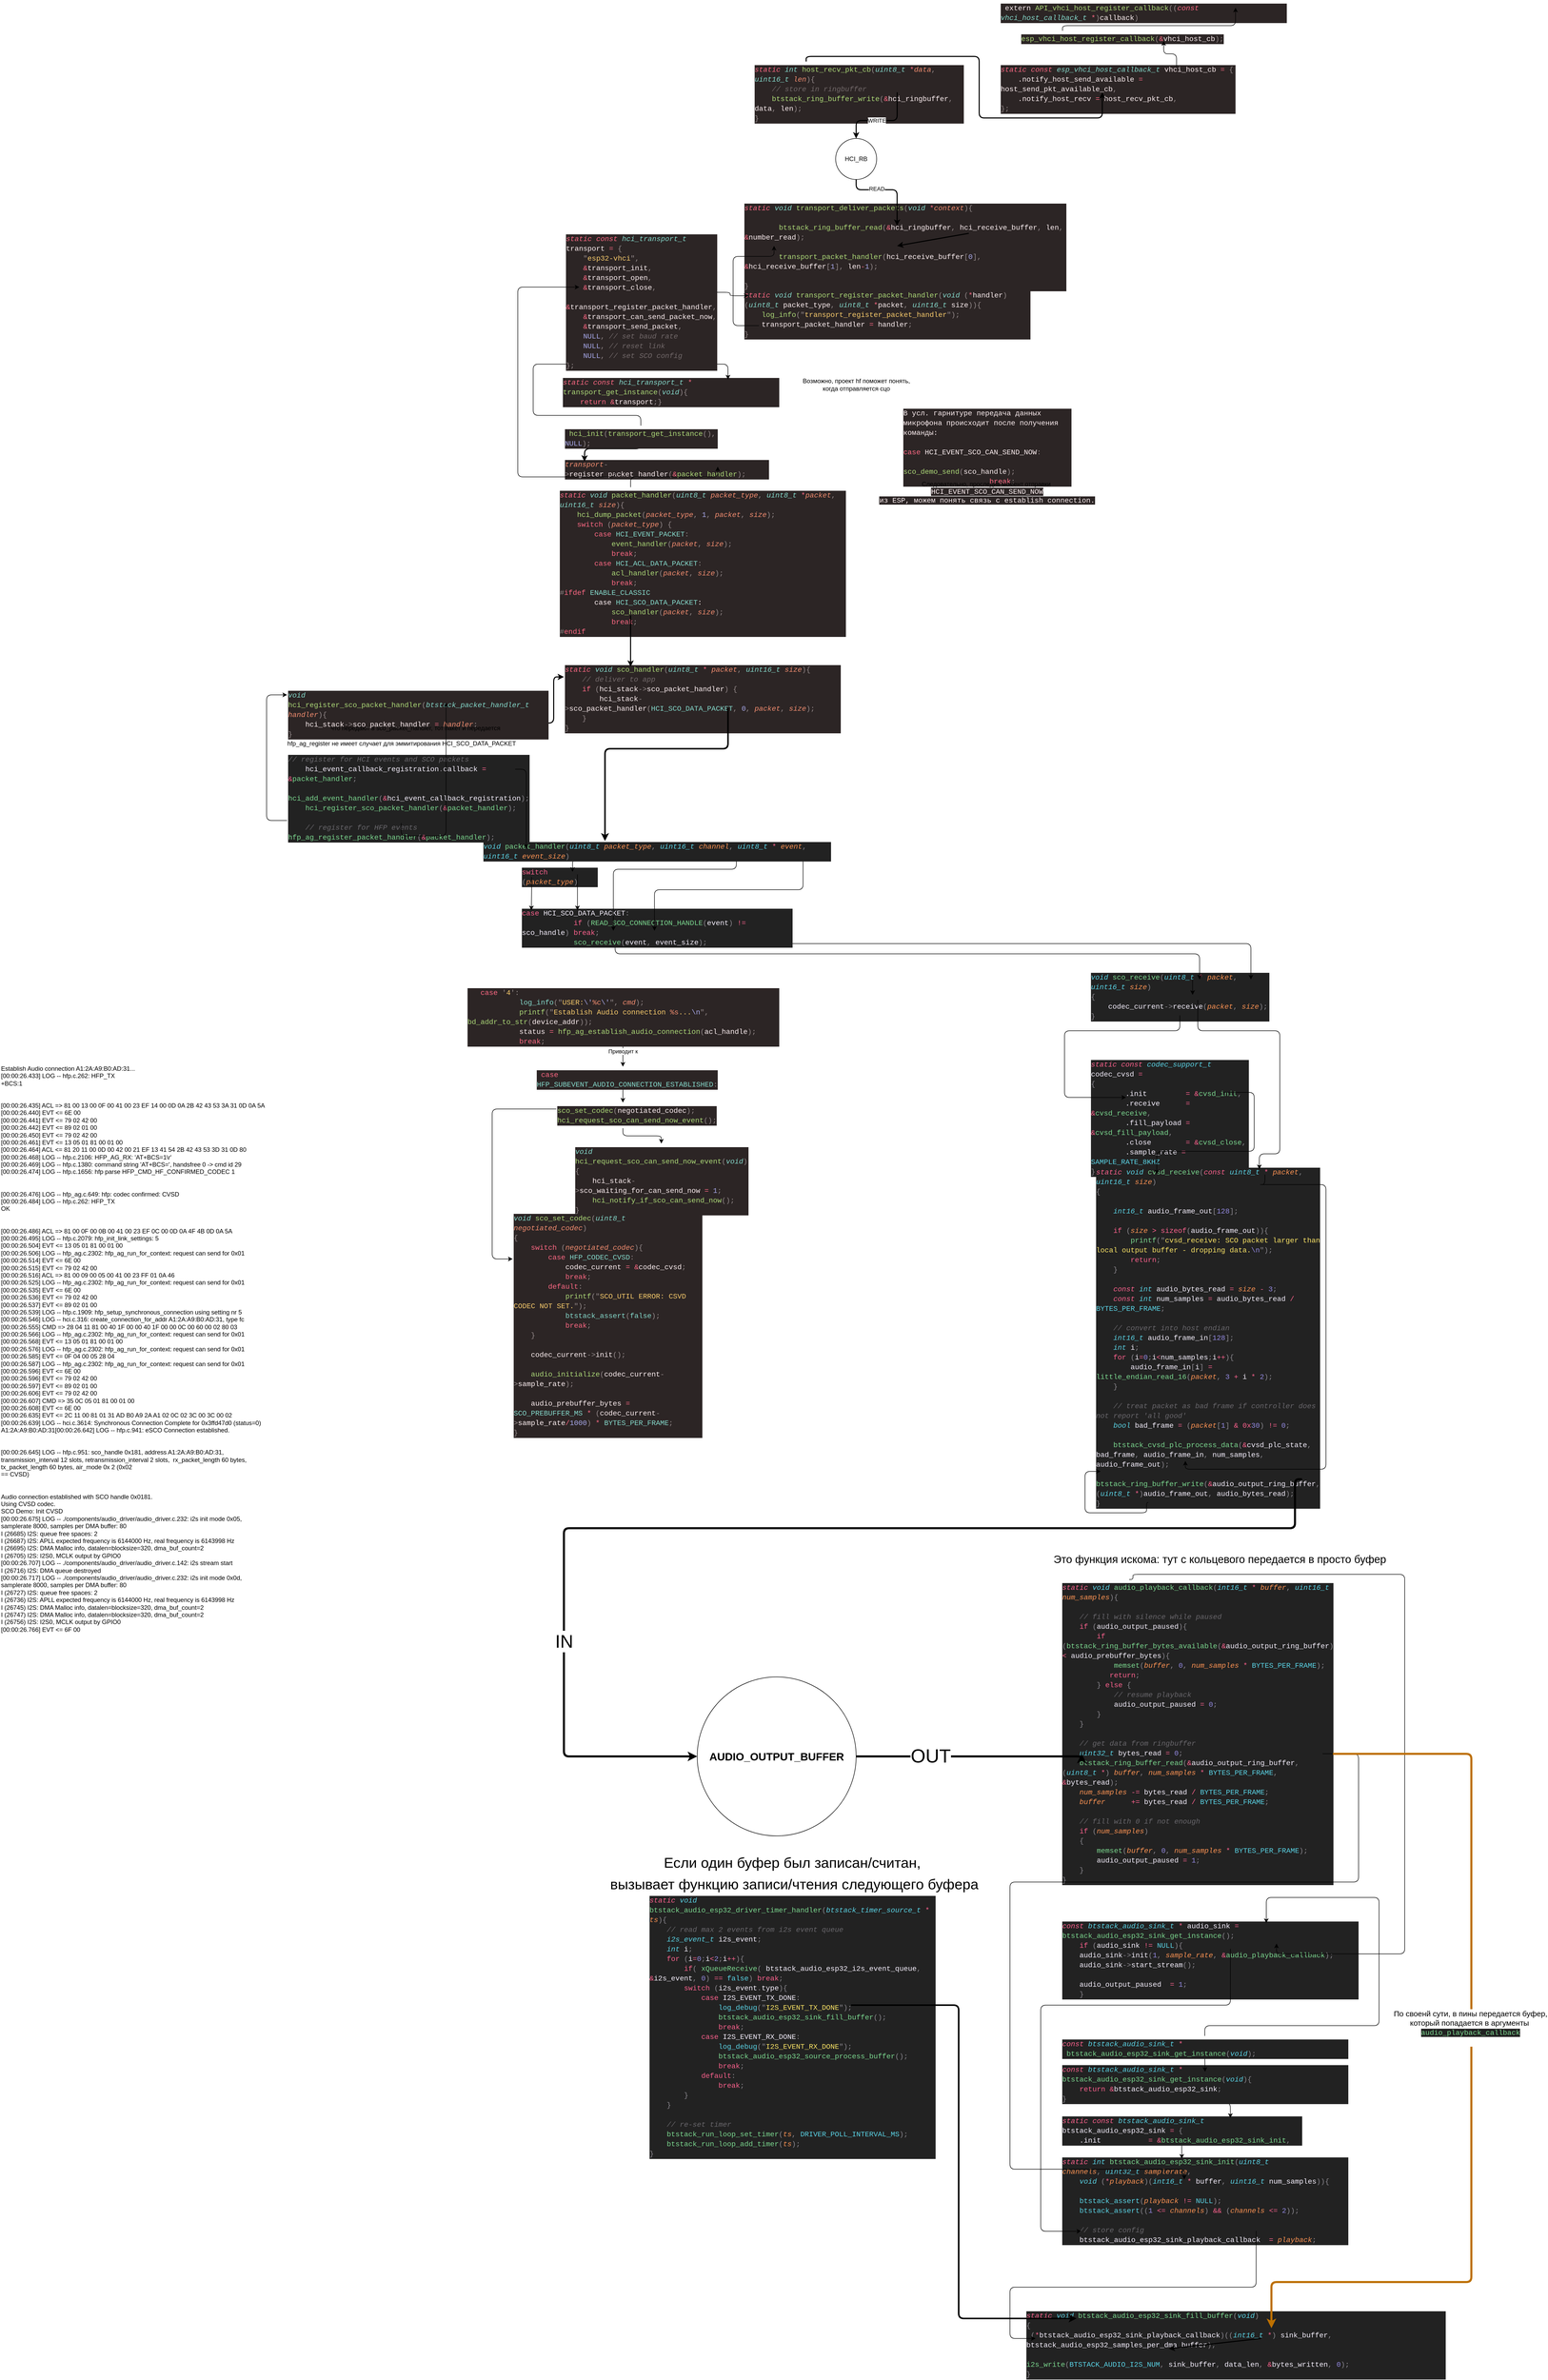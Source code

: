 <mxfile>
    <diagram id="vBu7v42lNUGAjECXIESN" name="Page-1">
        <mxGraphModel dx="3523" dy="4971" grid="1" gridSize="10" guides="1" tooltips="1" connect="1" arrows="1" fold="1" page="1" pageScale="1" pageWidth="850" pageHeight="1100" math="0" shadow="0">
            <root>
                <mxCell id="0"/>
                <mxCell id="1" parent="0"/>
                <mxCell id="153" value="&lt;div style=&quot;color: rgb(255, 241, 243); background-color: rgb(44, 37, 37); font-family: &amp;quot;Ubuntu Mono&amp;quot;, Consolas, &amp;quot;Courier New&amp;quot;, monospace; font-weight: normal; font-size: 14px; line-height: 19px;&quot;&gt;&lt;div&gt;&lt;span style=&quot;color: #fd6883;font-style: italic;&quot;&gt;static&lt;/span&gt;&lt;span style=&quot;color: #fff1f3;&quot;&gt; &lt;/span&gt;&lt;span style=&quot;color: #fd6883;font-style: italic;&quot;&gt;const&lt;/span&gt;&lt;span style=&quot;color: #fff1f3;&quot;&gt; &lt;/span&gt;&lt;span style=&quot;color: #85dacc;font-style: italic;&quot;&gt;esp_vhci_host_callback_t&lt;/span&gt;&lt;span style=&quot;color: #fff1f3;&quot;&gt; vhci_host_cb &lt;/span&gt;&lt;span style=&quot;color: #fd6883;&quot;&gt;=&lt;/span&gt;&lt;span style=&quot;color: #fff1f3;&quot;&gt; &lt;/span&gt;&lt;span style=&quot;color: #948a8b;&quot;&gt;{&lt;/span&gt;&lt;/div&gt;&lt;div&gt;&lt;span style=&quot;color: #fff1f3;&quot;&gt;&amp;nbsp; &amp;nbsp; .notify_host_send_available &lt;/span&gt;&lt;span style=&quot;color: #fd6883;&quot;&gt;=&lt;/span&gt;&lt;span style=&quot;color: #fff1f3;&quot;&gt; host_send_pkt_available_cb&lt;/span&gt;&lt;span style=&quot;color: #948a8b;&quot;&gt;,&lt;/span&gt;&lt;/div&gt;&lt;div&gt;&lt;span style=&quot;color: #fff1f3;&quot;&gt;&amp;nbsp; &amp;nbsp; .notify_host_recv &lt;/span&gt;&lt;span style=&quot;color: #fd6883;&quot;&gt;=&lt;/span&gt;&lt;span style=&quot;color: #fff1f3;&quot;&gt; host_recv_pkt_cb&lt;/span&gt;&lt;span style=&quot;color: #948a8b;&quot;&gt;,&lt;/span&gt;&lt;/div&gt;&lt;div&gt;&lt;span style=&quot;color: #948a8b;&quot;&gt;};&lt;/span&gt;&lt;/div&gt;&lt;/div&gt;" style="text;whiteSpace=wrap;html=1;" vertex="1" parent="1">
                    <mxGeometry x="140" y="-3870" width="460" height="80" as="geometry"/>
                </mxCell>
                <mxCell id="126" style="edgeStyle=orthogonalEdgeStyle;html=1;exitX=0.25;exitY=1;exitDx=0;exitDy=0;entryX=0;entryY=0.25;entryDx=0;entryDy=0;strokeWidth=2;" parent="1" source="116" target="123" edge="1">
                    <mxGeometry relative="1" as="geometry">
                        <Array as="points">
                            <mxPoint x="-1123" y="-2580"/>
                            <mxPoint x="-730" y="-2580"/>
                            <mxPoint x="-730" y="-2670"/>
                        </Array>
                    </mxGeometry>
                </mxCell>
                <mxCell id="116" value="&lt;div style=&quot;color: rgb(255, 241, 243); background-color: rgb(44, 37, 37); font-family: &amp;quot;Ubuntu Mono&amp;quot;, Consolas, &amp;quot;Courier New&amp;quot;, monospace; font-weight: normal; font-size: 14px; line-height: 19px;&quot;&gt;&lt;div&gt;&lt;span style=&quot;color: #85dacc;font-style: italic;&quot;&gt;void&lt;/span&gt;&lt;span style=&quot;color: #fff1f3;&quot;&gt; &lt;/span&gt;&lt;span style=&quot;color: #adda78;&quot;&gt;hci_register_sco_packet_handler&lt;/span&gt;&lt;span style=&quot;color: #948a8b;&quot;&gt;(&lt;/span&gt;&lt;span style=&quot;color: #85dacc;font-style: italic;&quot;&gt;btstack_packet_handler_t&lt;/span&gt;&lt;span style=&quot;color: #fff1f3;&quot;&gt; &lt;/span&gt;&lt;span style=&quot;color: #f38d70;font-style: italic;&quot;&gt;handler&lt;/span&gt;&lt;span style=&quot;color: #948a8b;&quot;&gt;){&lt;/span&gt;&lt;/div&gt;&lt;div&gt;&lt;span style=&quot;color: #fff1f3;&quot;&gt;&amp;nbsp; &amp;nbsp; &lt;/span&gt;&lt;span style=&quot;color: #fff1f3;&quot;&gt;hci_stack&lt;/span&gt;&lt;span style=&quot;color: #948a8b;&quot;&gt;-&amp;gt;&lt;/span&gt;&lt;span style=&quot;color: #fff1f3;&quot;&gt;sco_packet_handler&lt;/span&gt;&lt;span style=&quot;color: #fff1f3;&quot;&gt; &lt;/span&gt;&lt;span style=&quot;color: #fd6883;&quot;&gt;=&lt;/span&gt;&lt;span style=&quot;color: #fff1f3;&quot;&gt; &lt;/span&gt;&lt;span style=&quot;color: #f38d70;font-style: italic;&quot;&gt;handler&lt;/span&gt;&lt;span style=&quot;color: #948a8b;&quot;&gt;;&lt;/span&gt;&lt;span style=&quot;color: #fff1f3;&quot;&gt; &amp;nbsp; &amp;nbsp;&lt;/span&gt;&lt;/div&gt;&lt;div&gt;&lt;span style=&quot;color: #948a8b;&quot;&gt;}&lt;/span&gt;&lt;/div&gt;&lt;/div&gt;" style="text;whiteSpace=wrap;html=1;" parent="1" vertex="1">
                    <mxGeometry x="-1250" y="-2650" width="510" height="60" as="geometry"/>
                </mxCell>
                <mxCell id="119" style="edgeStyle=orthogonalEdgeStyle;html=1;entryX=0;entryY=0.25;entryDx=0;entryDy=0;" parent="1" target="116" edge="1">
                    <mxGeometry relative="1" as="geometry">
                        <mxPoint x="-1250" y="-2390" as="sourcePoint"/>
                        <Array as="points">
                            <mxPoint x="-1290" y="-2390"/>
                            <mxPoint x="-1290" y="-2635"/>
                        </Array>
                    </mxGeometry>
                </mxCell>
                <mxCell id="94" value="&lt;div style=&quot;color: rgb(247, 241, 255); background-color: rgb(34, 34, 34); font-family: &amp;quot;Ubuntu Mono&amp;quot;, Consolas, &amp;quot;Courier New&amp;quot;, monospace; font-weight: normal; font-size: 14px; line-height: 19px;&quot;&gt;&lt;div&gt;&lt;span style=&quot;color: #69676c;font-style: italic;&quot;&gt;// register for HCI events and SCO packets&lt;/span&gt;&lt;/div&gt;&lt;div&gt;&lt;span style=&quot;color: #f7f1ff;&quot;&gt;&amp;nbsp; &amp;nbsp; &lt;/span&gt;&lt;span style=&quot;color: #f7f1ff;&quot;&gt;hci_event_callback_registration&lt;/span&gt;&lt;span style=&quot;color: #8b888f;&quot;&gt;.&lt;/span&gt;&lt;span style=&quot;color: #f7f1ff;&quot;&gt;callback&lt;/span&gt;&lt;span style=&quot;color: #f7f1ff;&quot;&gt; &lt;/span&gt;&lt;span style=&quot;color: #fc618d;&quot;&gt;=&lt;/span&gt;&lt;span style=&quot;color: #f7f1ff;&quot;&gt; &lt;/span&gt;&lt;span style=&quot;color: #fc618d;&quot;&gt;&amp;amp;&lt;/span&gt;&lt;span style=&quot;color: #7bd88f;&quot;&gt;packet_handler&lt;/span&gt;&lt;span style=&quot;color: #8b888f;&quot;&gt;;&lt;/span&gt;&lt;/div&gt;&lt;div&gt;&lt;span style=&quot;color: #f7f1ff;&quot;&gt;&amp;nbsp; &amp;nbsp; &lt;/span&gt;&lt;span style=&quot;color: #7bd88f;&quot;&gt;hci_add_event_handler&lt;/span&gt;&lt;span style=&quot;color: #8b888f;&quot;&gt;(&lt;/span&gt;&lt;span style=&quot;color: #fc618d;&quot;&gt;&amp;amp;&lt;/span&gt;&lt;span style=&quot;color: #f7f1ff;&quot;&gt;hci_event_callback_registration&lt;/span&gt;&lt;span style=&quot;color: #8b888f;&quot;&gt;);&lt;/span&gt;&lt;/div&gt;&lt;div&gt;&lt;span style=&quot;color: #f7f1ff;&quot;&gt;&amp;nbsp; &amp;nbsp; &lt;/span&gt;&lt;span style=&quot;color: #7bd88f;&quot;&gt;hci_register_sco_packet_handler&lt;/span&gt;&lt;span style=&quot;color: #8b888f;&quot;&gt;(&lt;/span&gt;&lt;span style=&quot;color: #fc618d;&quot;&gt;&amp;amp;&lt;/span&gt;&lt;span style=&quot;color: #7bd88f;&quot;&gt;packet_handler&lt;/span&gt;&lt;span style=&quot;color: #8b888f;&quot;&gt;);&lt;/span&gt;&lt;/div&gt;&lt;br&gt;&lt;div&gt;&lt;span style=&quot;color: #8b888f;&quot;&gt;&amp;nbsp; &amp;nbsp; &lt;/span&gt;&lt;span style=&quot;color: #69676c;font-style: italic;&quot;&gt;// register for HFP events&lt;/span&gt;&lt;/div&gt;&lt;div&gt;&lt;span style=&quot;color: #7bd88f;&quot;&gt;hfp_ag_register_packet_handler&lt;/span&gt;&lt;span style=&quot;color: #8b888f;&quot;&gt;(&lt;/span&gt;&lt;span style=&quot;color: #fc618d;&quot;&gt;&amp;amp;&lt;/span&gt;&lt;span style=&quot;color: #7bd88f;&quot;&gt;packet_handler&lt;/span&gt;&lt;span style=&quot;color: #8b888f;&quot;&gt;);&lt;/span&gt;&lt;span style=&quot;color: #f7f1ff;&quot;&gt; &lt;/span&gt;&lt;/div&gt;&lt;/div&gt;" style="text;whiteSpace=wrap;html=1;fontSize=37;" parent="1" vertex="1">
                    <mxGeometry x="-1250" y="-2525" width="445" height="140" as="geometry"/>
                </mxCell>
                <mxCell id="84" value="&lt;div style=&quot;color: rgb(247, 241, 255); background-color: rgb(34, 34, 34); font-family: &amp;quot;Ubuntu Mono&amp;quot;, Consolas, &amp;quot;Courier New&amp;quot;, monospace; font-weight: normal; font-size: 14px; line-height: 19px;&quot;&gt;&lt;div&gt;&lt;span style=&quot;color: #fc618d;&quot;&gt;switch&lt;/span&gt;&lt;span style=&quot;color: #f7f1ff;&quot;&gt; &lt;/span&gt;&lt;span style=&quot;color: #8b888f;&quot;&gt;(&lt;/span&gt;&lt;span style=&quot;color: #fd9353;font-style: italic;&quot;&gt;packet_type&lt;/span&gt;&lt;span style=&quot;color: #8b888f;&quot;&gt;)&lt;/span&gt;&lt;/div&gt;&lt;/div&gt;" style="text;whiteSpace=wrap;html=1;fontSize=37;" parent="1" vertex="1">
                    <mxGeometry x="-793.6" y="-2305" width="150" height="25" as="geometry"/>
                </mxCell>
                <mxCell id="67" value="&lt;div style=&quot;color: rgb(247, 241, 255); background-color: rgb(34, 34, 34); font-family: &amp;quot;Ubuntu Mono&amp;quot;, Consolas, &amp;quot;Courier New&amp;quot;, monospace; font-weight: normal; font-size: 14px; line-height: 19px;&quot;&gt;&lt;div&gt;&lt;span style=&quot;color: #5ad4e6;font-style: italic;&quot;&gt;void&lt;/span&gt;&lt;span style=&quot;color: #f7f1ff;&quot;&gt; &lt;/span&gt;&lt;span style=&quot;color: #7bd88f;&quot;&gt;sco_receive&lt;/span&gt;&lt;span style=&quot;color: #8b888f;&quot;&gt;(&lt;/span&gt;&lt;span style=&quot;color: #5ad4e6;font-style: italic;&quot;&gt;uint8_t&lt;/span&gt;&lt;span style=&quot;color: #f7f1ff;&quot;&gt; &lt;/span&gt;&lt;span style=&quot;color: #fc618d;&quot;&gt;*&lt;/span&gt;&lt;span style=&quot;color: #f7f1ff;&quot;&gt; &lt;/span&gt;&lt;span style=&quot;color: #fd9353;font-style: italic;&quot;&gt;packet&lt;/span&gt;&lt;span style=&quot;color: #8b888f;&quot;&gt;,&lt;/span&gt;&lt;span style=&quot;color: #f7f1ff;&quot;&gt; &lt;/span&gt;&lt;span style=&quot;color: #5ad4e6;font-style: italic;&quot;&gt;uint16_t&lt;/span&gt;&lt;span style=&quot;color: #f7f1ff;&quot;&gt; &lt;/span&gt;&lt;span style=&quot;color: #fd9353;font-style: italic;&quot;&gt;size&lt;/span&gt;&lt;span style=&quot;color: #8b888f;&quot;&gt;)&lt;/span&gt;&lt;/div&gt;&lt;div&gt;&lt;span style=&quot;color: #8b888f;&quot;&gt;{&lt;/span&gt;&lt;/div&gt;&lt;div&gt;&lt;span style=&quot;color: #f7f1ff;&quot;&gt;&amp;nbsp; &amp;nbsp; &lt;/span&gt;&lt;span style=&quot;color: #f7f1ff;&quot;&gt;codec_current&lt;/span&gt;&lt;span style=&quot;color: #8b888f;&quot;&gt;-&amp;gt;&lt;/span&gt;&lt;span style=&quot;color: #f7f1ff;&quot;&gt;receive&lt;/span&gt;&lt;span style=&quot;color: #8b888f;&quot;&gt;(&lt;/span&gt;&lt;span style=&quot;color: #fd9353;font-style: italic;&quot;&gt;packet&lt;/span&gt;&lt;span style=&quot;color: #8b888f;&quot;&gt;,&lt;/span&gt;&lt;span style=&quot;color: #f7f1ff;&quot;&gt; &lt;/span&gt;&lt;span style=&quot;color: #fd9353;font-style: italic;&quot;&gt;size&lt;/span&gt;&lt;span style=&quot;color: #8b888f;&quot;&gt;);&lt;/span&gt;&lt;/div&gt;&lt;div&gt;&lt;span style=&quot;color: #8b888f;&quot;&gt;}&lt;/span&gt;&lt;/div&gt;&lt;/div&gt;" style="text;whiteSpace=wrap;html=1;fontSize=37;" parent="1" vertex="1">
                    <mxGeometry x="316.4" y="-2100" width="350" height="90" as="geometry"/>
                </mxCell>
                <mxCell id="64" value="&lt;div style=&quot;color: rgb(247, 241, 255); background-color: rgb(34, 34, 34); font-family: &amp;quot;Ubuntu Mono&amp;quot;, Consolas, &amp;quot;Courier New&amp;quot;, monospace; font-weight: normal; font-size: 14px; line-height: 19px;&quot;&gt;&lt;div&gt;&lt;span style=&quot;color: #fc618d;font-style: italic;&quot;&gt;static&lt;/span&gt;&lt;span style=&quot;color: #f7f1ff;&quot;&gt; &lt;/span&gt;&lt;span style=&quot;color: #fc618d;font-style: italic;&quot;&gt;const&lt;/span&gt;&lt;span style=&quot;color: #f7f1ff;&quot;&gt; &lt;/span&gt;&lt;span style=&quot;color: #5ad4e6;font-style: italic;&quot;&gt;codec_support_t&lt;/span&gt;&lt;span style=&quot;color: #f7f1ff;&quot;&gt; &lt;/span&gt;&lt;span style=&quot;color: #f7f1ff;&quot;&gt;codec_cvsd&lt;/span&gt;&lt;span style=&quot;color: #f7f1ff;&quot;&gt; &lt;/span&gt;&lt;span style=&quot;color: #fc618d;&quot;&gt;=&lt;/span&gt;&lt;/div&gt;&lt;div&gt;&lt;span style=&quot;color: #f7f1ff;&quot;&gt; &lt;/span&gt;&lt;span style=&quot;color: #8b888f;&quot;&gt;{&lt;/span&gt;&lt;/div&gt;&lt;div&gt;&lt;span style=&quot;color: #f7f1ff;&quot;&gt;&amp;nbsp; &amp;nbsp; &amp;nbsp; &amp;nbsp; .&lt;/span&gt;&lt;span style=&quot;color: #f7f1ff;&quot;&gt;init&lt;/span&gt;&lt;span style=&quot;color: #f7f1ff;&quot;&gt; &amp;nbsp; &amp;nbsp; &amp;nbsp; &amp;nbsp; &lt;/span&gt;&lt;span style=&quot;color: #fc618d;&quot;&gt;=&lt;/span&gt;&lt;span style=&quot;color: #f7f1ff;&quot;&gt; &lt;/span&gt;&lt;span style=&quot;color: #fc618d;&quot;&gt;&amp;amp;&lt;/span&gt;&lt;span style=&quot;color: #7bd88f;&quot;&gt;cvsd_init&lt;/span&gt;&lt;span style=&quot;color: #8b888f;&quot;&gt;,&lt;/span&gt;&lt;/div&gt;&lt;div&gt;&lt;span style=&quot;color: #f7f1ff;&quot;&gt;&amp;nbsp; &amp;nbsp; &amp;nbsp; &amp;nbsp; .&lt;/span&gt;&lt;span style=&quot;color: #f7f1ff;&quot;&gt;receive&lt;/span&gt;&lt;span style=&quot;color: #f7f1ff;&quot;&gt; &amp;nbsp; &amp;nbsp; &amp;nbsp;&lt;/span&gt;&lt;span style=&quot;color: #fc618d;&quot;&gt;=&lt;/span&gt;&lt;span style=&quot;color: #f7f1ff;&quot;&gt; &lt;/span&gt;&lt;span style=&quot;color: #fc618d;&quot;&gt;&amp;amp;&lt;/span&gt;&lt;span style=&quot;color: #7bd88f;&quot;&gt;cvsd_receive&lt;/span&gt;&lt;span style=&quot;color: #8b888f;&quot;&gt;,&lt;/span&gt;&lt;/div&gt;&lt;div&gt;&lt;span style=&quot;color: #f7f1ff;&quot;&gt;&amp;nbsp; &amp;nbsp; &amp;nbsp; &amp;nbsp; .&lt;/span&gt;&lt;span style=&quot;color: #f7f1ff;&quot;&gt;fill_payload&lt;/span&gt;&lt;span style=&quot;color: #f7f1ff;&quot;&gt; &lt;/span&gt;&lt;span style=&quot;color: #fc618d;&quot;&gt;=&lt;/span&gt;&lt;span style=&quot;color: #f7f1ff;&quot;&gt; &lt;/span&gt;&lt;span style=&quot;color: #fc618d;&quot;&gt;&amp;amp;&lt;/span&gt;&lt;span style=&quot;color: #7bd88f;&quot;&gt;cvsd_fill_payload&lt;/span&gt;&lt;span style=&quot;color: #8b888f;&quot;&gt;,&lt;/span&gt;&lt;/div&gt;&lt;div&gt;&lt;span style=&quot;color: #f7f1ff;&quot;&gt;&amp;nbsp; &amp;nbsp; &amp;nbsp; &amp;nbsp; .&lt;/span&gt;&lt;span style=&quot;color: #f7f1ff;&quot;&gt;close&lt;/span&gt;&lt;span style=&quot;color: #f7f1ff;&quot;&gt; &amp;nbsp; &amp;nbsp; &amp;nbsp; &amp;nbsp;&lt;/span&gt;&lt;span style=&quot;color: #fc618d;&quot;&gt;=&lt;/span&gt;&lt;span style=&quot;color: #f7f1ff;&quot;&gt; &lt;/span&gt;&lt;span style=&quot;color: #fc618d;&quot;&gt;&amp;amp;&lt;/span&gt;&lt;span style=&quot;color: #7bd88f;&quot;&gt;cvsd_close&lt;/span&gt;&lt;span style=&quot;color: #8b888f;&quot;&gt;,&lt;/span&gt;&lt;/div&gt;&lt;div&gt;&lt;span style=&quot;color: #f7f1ff;&quot;&gt;&amp;nbsp; &amp;nbsp; &amp;nbsp; &amp;nbsp; .&lt;/span&gt;&lt;span style=&quot;color: #f7f1ff;&quot;&gt;sample_rate&lt;/span&gt;&lt;span style=&quot;color: #f7f1ff;&quot;&gt; &lt;/span&gt;&lt;span style=&quot;color: #fc618d;&quot;&gt;=&lt;/span&gt;&lt;span style=&quot;color: #f7f1ff;&quot;&gt; &lt;/span&gt;&lt;span style=&quot;color: #5ad4e6;&quot;&gt;SAMPLE_RATE_8KHZ&lt;/span&gt;&lt;/div&gt;&lt;div&gt;&lt;span style=&quot;color: #8b888f;&quot;&gt;};&lt;/span&gt;&lt;/div&gt;&lt;/div&gt;" style="text;whiteSpace=wrap;html=1;fontSize=37;" parent="1" vertex="1">
                    <mxGeometry x="316.4" y="-1930" width="310" height="160" as="geometry"/>
                </mxCell>
                <mxCell id="59" value="&lt;div style=&quot;color: rgb(247, 241, 255); background-color: rgb(34, 34, 34); font-family: &amp;quot;Ubuntu Mono&amp;quot;, Consolas, &amp;quot;Courier New&amp;quot;, monospace; font-weight: normal; font-size: 14px; line-height: 19px;&quot;&gt;&lt;div&gt;&lt;span style=&quot;color: #fc618d;font-style: italic;&quot;&gt;static&lt;/span&gt;&lt;span style=&quot;color: #f7f1ff;&quot;&gt; &lt;/span&gt;&lt;span style=&quot;color: #5ad4e6;font-style: italic;&quot;&gt;void&lt;/span&gt;&lt;span style=&quot;color: #f7f1ff;&quot;&gt; &lt;/span&gt;&lt;span style=&quot;color: #7bd88f;&quot;&gt;cvsd_receive&lt;/span&gt;&lt;span style=&quot;color: #8b888f;&quot;&gt;(&lt;/span&gt;&lt;span style=&quot;color: #fc618d;font-style: italic;&quot;&gt;const&lt;/span&gt;&lt;span style=&quot;color: #f7f1ff;&quot;&gt; &lt;/span&gt;&lt;span style=&quot;color: #5ad4e6;font-style: italic;&quot;&gt;uint8_t&lt;/span&gt;&lt;span style=&quot;color: #f7f1ff;&quot;&gt; &lt;/span&gt;&lt;span style=&quot;color: #fc618d;&quot;&gt;*&lt;/span&gt;&lt;span style=&quot;color: #f7f1ff;&quot;&gt; &lt;/span&gt;&lt;span style=&quot;color: #fd9353;font-style: italic;&quot;&gt;packet&lt;/span&gt;&lt;span style=&quot;color: #8b888f;&quot;&gt;,&lt;/span&gt;&lt;span style=&quot;color: #f7f1ff;&quot;&gt; &lt;/span&gt;&lt;span style=&quot;color: #5ad4e6;font-style: italic;&quot;&gt;uint16_t&lt;/span&gt;&lt;span style=&quot;color: #f7f1ff;&quot;&gt; &lt;/span&gt;&lt;span style=&quot;color: #fd9353;font-style: italic;&quot;&gt;size&lt;/span&gt;&lt;span style=&quot;color: #8b888f;&quot;&gt;)&lt;/span&gt;&lt;/div&gt;&lt;div&gt;&lt;span style=&quot;color: #8b888f;&quot;&gt;{&lt;/span&gt;&lt;/div&gt;&lt;br&gt;&lt;div&gt;&lt;span style=&quot;color: #f7f1ff;&quot;&gt;&amp;nbsp; &amp;nbsp; &lt;/span&gt;&lt;span style=&quot;color: #5ad4e6;font-style: italic;&quot;&gt;int16_t&lt;/span&gt;&lt;span style=&quot;color: #f7f1ff;&quot;&gt; &lt;/span&gt;&lt;span style=&quot;color: #f7f1ff;&quot;&gt;audio_frame_out&lt;/span&gt;&lt;span style=&quot;color: #8b888f;&quot;&gt;[&lt;/span&gt;&lt;span style=&quot;color: #948ae3;&quot;&gt;128&lt;/span&gt;&lt;span style=&quot;color: #8b888f;&quot;&gt;];&lt;/span&gt;&lt;/div&gt;&lt;br&gt;&lt;div&gt;&lt;span style=&quot;color: #f7f1ff;&quot;&gt;&amp;nbsp; &amp;nbsp; &lt;/span&gt;&lt;span style=&quot;color: #fc618d;&quot;&gt;if&lt;/span&gt;&lt;span style=&quot;color: #f7f1ff;&quot;&gt; &lt;/span&gt;&lt;span style=&quot;color: #8b888f;&quot;&gt;(&lt;/span&gt;&lt;span style=&quot;color: #fd9353;font-style: italic;&quot;&gt;size&lt;/span&gt;&lt;span style=&quot;color: #f7f1ff;&quot;&gt; &lt;/span&gt;&lt;span style=&quot;color: #fc618d;&quot;&gt;&amp;gt;&lt;/span&gt;&lt;span style=&quot;color: #f7f1ff;&quot;&gt; &lt;/span&gt;&lt;span style=&quot;color: #fc618d;&quot;&gt;sizeof&lt;/span&gt;&lt;span style=&quot;color: #8b888f;&quot;&gt;(&lt;/span&gt;&lt;span style=&quot;color: #f7f1ff;&quot;&gt;audio_frame_out&lt;/span&gt;&lt;span style=&quot;color: #8b888f;&quot;&gt;)){&lt;/span&gt;&lt;/div&gt;&lt;div&gt;&lt;span style=&quot;color: #f7f1ff;&quot;&gt;&amp;nbsp; &amp;nbsp; &amp;nbsp; &amp;nbsp; &lt;/span&gt;&lt;span style=&quot;color: #7bd88f;&quot;&gt;printf&lt;/span&gt;&lt;span style=&quot;color: #8b888f;&quot;&gt;(&lt;/span&gt;&lt;span style=&quot;color: #8b888f;&quot;&gt;&quot;&lt;/span&gt;&lt;span style=&quot;color: #fce566;&quot;&gt;cvsd_receive: SCO packet larger than local output buffer - dropping data.&lt;/span&gt;&lt;span style=&quot;color: #948ae3;&quot;&gt;\n&lt;/span&gt;&lt;span style=&quot;color: #8b888f;&quot;&gt;&quot;&lt;/span&gt;&lt;span style=&quot;color: #8b888f;&quot;&gt;);&lt;/span&gt;&lt;/div&gt;&lt;div&gt;&lt;span style=&quot;color: #f7f1ff;&quot;&gt;&amp;nbsp; &amp;nbsp; &amp;nbsp; &amp;nbsp; &lt;/span&gt;&lt;span style=&quot;color: #fc618d;&quot;&gt;return&lt;/span&gt;&lt;span style=&quot;color: #8b888f;&quot;&gt;;&lt;/span&gt;&lt;/div&gt;&lt;div&gt;&lt;span style=&quot;color: #f7f1ff;&quot;&gt;&amp;nbsp; &amp;nbsp; &lt;/span&gt;&lt;span style=&quot;color: #8b888f;&quot;&gt;}&lt;/span&gt;&lt;/div&gt;&lt;br&gt;&lt;div&gt;&lt;span style=&quot;color: #f7f1ff;&quot;&gt;&amp;nbsp; &amp;nbsp; &lt;/span&gt;&lt;span style=&quot;color: #fc618d;font-style: italic;&quot;&gt;const&lt;/span&gt;&lt;span style=&quot;color: #f7f1ff;&quot;&gt; &lt;/span&gt;&lt;span style=&quot;color: #5ad4e6;font-style: italic;&quot;&gt;int&lt;/span&gt;&lt;span style=&quot;color: #f7f1ff;&quot;&gt; &lt;/span&gt;&lt;span style=&quot;color: #f7f1ff;&quot;&gt;audio_bytes_read&lt;/span&gt;&lt;span style=&quot;color: #f7f1ff;&quot;&gt; &lt;/span&gt;&lt;span style=&quot;color: #fc618d;&quot;&gt;=&lt;/span&gt;&lt;span style=&quot;color: #f7f1ff;&quot;&gt; &lt;/span&gt;&lt;span style=&quot;color: #fd9353;font-style: italic;&quot;&gt;size&lt;/span&gt;&lt;span style=&quot;color: #f7f1ff;&quot;&gt; &lt;/span&gt;&lt;span style=&quot;color: #fc618d;&quot;&gt;-&lt;/span&gt;&lt;span style=&quot;color: #f7f1ff;&quot;&gt; &lt;/span&gt;&lt;span style=&quot;color: #948ae3;&quot;&gt;3&lt;/span&gt;&lt;span style=&quot;color: #8b888f;&quot;&gt;;&lt;/span&gt;&lt;/div&gt;&lt;div&gt;&lt;span style=&quot;color: #f7f1ff;&quot;&gt;&amp;nbsp; &amp;nbsp; &lt;/span&gt;&lt;span style=&quot;color: #fc618d;font-style: italic;&quot;&gt;const&lt;/span&gt;&lt;span style=&quot;color: #f7f1ff;&quot;&gt; &lt;/span&gt;&lt;span style=&quot;color: #5ad4e6;font-style: italic;&quot;&gt;int&lt;/span&gt;&lt;span style=&quot;color: #f7f1ff;&quot;&gt; &lt;/span&gt;&lt;span style=&quot;color: #f7f1ff;&quot;&gt;num_samples&lt;/span&gt;&lt;span style=&quot;color: #f7f1ff;&quot;&gt; &lt;/span&gt;&lt;span style=&quot;color: #fc618d;&quot;&gt;=&lt;/span&gt;&lt;span style=&quot;color: #f7f1ff;&quot;&gt; &lt;/span&gt;&lt;span style=&quot;color: #f7f1ff;&quot;&gt;audio_bytes_read&lt;/span&gt;&lt;span style=&quot;color: #f7f1ff;&quot;&gt; &lt;/span&gt;&lt;span style=&quot;color: #fc618d;&quot;&gt;/&lt;/span&gt;&lt;span style=&quot;color: #f7f1ff;&quot;&gt; &lt;/span&gt;&lt;span style=&quot;color: #5ad4e6;&quot;&gt;BYTES_PER_FRAME&lt;/span&gt;&lt;span style=&quot;color: #8b888f;&quot;&gt;;&lt;/span&gt;&lt;/div&gt;&lt;br&gt;&lt;div&gt;&lt;span style=&quot;color: #8b888f;&quot;&gt;&amp;nbsp; &amp;nbsp; &lt;/span&gt;&lt;span style=&quot;color: #69676c;font-style: italic;&quot;&gt;// convert into host endian&lt;/span&gt;&lt;/div&gt;&lt;div&gt;&lt;span style=&quot;color: #f7f1ff;&quot;&gt;&amp;nbsp; &amp;nbsp; &lt;/span&gt;&lt;span style=&quot;color: #5ad4e6;font-style: italic;&quot;&gt;int16_t&lt;/span&gt;&lt;span style=&quot;color: #f7f1ff;&quot;&gt; &lt;/span&gt;&lt;span style=&quot;color: #f7f1ff;&quot;&gt;audio_frame_in&lt;/span&gt;&lt;span style=&quot;color: #8b888f;&quot;&gt;[&lt;/span&gt;&lt;span style=&quot;color: #948ae3;&quot;&gt;128&lt;/span&gt;&lt;span style=&quot;color: #8b888f;&quot;&gt;];&lt;/span&gt;&lt;/div&gt;&lt;div&gt;&lt;span style=&quot;color: #f7f1ff;&quot;&gt;&amp;nbsp; &amp;nbsp; &lt;/span&gt;&lt;span style=&quot;color: #5ad4e6;font-style: italic;&quot;&gt;int&lt;/span&gt;&lt;span style=&quot;color: #f7f1ff;&quot;&gt; &lt;/span&gt;&lt;span style=&quot;color: #f7f1ff;&quot;&gt;i&lt;/span&gt;&lt;span style=&quot;color: #8b888f;&quot;&gt;;&lt;/span&gt;&lt;/div&gt;&lt;div&gt;&lt;span style=&quot;color: #f7f1ff;&quot;&gt;&amp;nbsp; &amp;nbsp; &lt;/span&gt;&lt;span style=&quot;color: #fc618d;&quot;&gt;for&lt;/span&gt;&lt;span style=&quot;color: #f7f1ff;&quot;&gt; &lt;/span&gt;&lt;span style=&quot;color: #8b888f;&quot;&gt;(&lt;/span&gt;&lt;span style=&quot;color: #f7f1ff;&quot;&gt;i&lt;/span&gt;&lt;span style=&quot;color: #fc618d;&quot;&gt;=&lt;/span&gt;&lt;span style=&quot;color: #948ae3;&quot;&gt;0&lt;/span&gt;&lt;span style=&quot;color: #8b888f;&quot;&gt;;&lt;/span&gt;&lt;span style=&quot;color: #f7f1ff;&quot;&gt;i&lt;/span&gt;&lt;span style=&quot;color: #fc618d;&quot;&gt;&amp;lt;&lt;/span&gt;&lt;span style=&quot;color: #f7f1ff;&quot;&gt;num_samples&lt;/span&gt;&lt;span style=&quot;color: #8b888f;&quot;&gt;;&lt;/span&gt;&lt;span style=&quot;color: #f7f1ff;&quot;&gt;i&lt;/span&gt;&lt;span style=&quot;color: #fc618d;&quot;&gt;++&lt;/span&gt;&lt;span style=&quot;color: #8b888f;&quot;&gt;){&lt;/span&gt;&lt;/div&gt;&lt;div&gt;&lt;span style=&quot;color: #f7f1ff;&quot;&gt;&amp;nbsp; &amp;nbsp; &amp;nbsp; &amp;nbsp; &lt;/span&gt;&lt;span style=&quot;color: #f7f1ff;&quot;&gt;audio_frame_in&lt;/span&gt;&lt;span style=&quot;color: #8b888f;&quot;&gt;[&lt;/span&gt;&lt;span style=&quot;color: #f7f1ff;&quot;&gt;i&lt;/span&gt;&lt;span style=&quot;color: #8b888f;&quot;&gt;]&lt;/span&gt;&lt;span style=&quot;color: #f7f1ff;&quot;&gt; &lt;/span&gt;&lt;span style=&quot;color: #fc618d;&quot;&gt;=&lt;/span&gt;&lt;span style=&quot;color: #f7f1ff;&quot;&gt; &lt;/span&gt;&lt;span style=&quot;color: #7bd88f;&quot;&gt;little_endian_read_16&lt;/span&gt;&lt;span style=&quot;color: #8b888f;&quot;&gt;(&lt;/span&gt;&lt;span style=&quot;color: #fd9353;font-style: italic;&quot;&gt;packet&lt;/span&gt;&lt;span style=&quot;color: #8b888f;&quot;&gt;,&lt;/span&gt;&lt;span style=&quot;color: #f7f1ff;&quot;&gt; &lt;/span&gt;&lt;span style=&quot;color: #948ae3;&quot;&gt;3&lt;/span&gt;&lt;span style=&quot;color: #f7f1ff;&quot;&gt; &lt;/span&gt;&lt;span style=&quot;color: #fc618d;&quot;&gt;+&lt;/span&gt;&lt;span style=&quot;color: #f7f1ff;&quot;&gt; &lt;/span&gt;&lt;span style=&quot;color: #f7f1ff;&quot;&gt;i&lt;/span&gt;&lt;span style=&quot;color: #f7f1ff;&quot;&gt; &lt;/span&gt;&lt;span style=&quot;color: #fc618d;&quot;&gt;*&lt;/span&gt;&lt;span style=&quot;color: #f7f1ff;&quot;&gt; &lt;/span&gt;&lt;span style=&quot;color: #948ae3;&quot;&gt;2&lt;/span&gt;&lt;span style=&quot;color: #8b888f;&quot;&gt;);&lt;/span&gt;&lt;/div&gt;&lt;div&gt;&lt;span style=&quot;color: #f7f1ff;&quot;&gt;&amp;nbsp; &amp;nbsp; &lt;/span&gt;&lt;span style=&quot;color: #8b888f;&quot;&gt;}&lt;/span&gt;&lt;/div&gt;&lt;br&gt;&lt;div&gt;&lt;span style=&quot;color: #8b888f;&quot;&gt;&amp;nbsp; &amp;nbsp; &lt;/span&gt;&lt;span style=&quot;color: #69676c;font-style: italic;&quot;&gt;// treat packet as bad frame if controller does not report 'all good'&lt;/span&gt;&lt;/div&gt;&lt;div&gt;&lt;span style=&quot;color: #f7f1ff;&quot;&gt;&amp;nbsp; &amp;nbsp; &lt;/span&gt;&lt;span style=&quot;color: #5ad4e6;font-style: italic;&quot;&gt;bool&lt;/span&gt;&lt;span style=&quot;color: #f7f1ff;&quot;&gt; &lt;/span&gt;&lt;span style=&quot;color: #f7f1ff;&quot;&gt;bad_frame&lt;/span&gt;&lt;span style=&quot;color: #f7f1ff;&quot;&gt; &lt;/span&gt;&lt;span style=&quot;color: #fc618d;&quot;&gt;=&lt;/span&gt;&lt;span style=&quot;color: #f7f1ff;&quot;&gt; &lt;/span&gt;&lt;span style=&quot;color: #8b888f;&quot;&gt;(&lt;/span&gt;&lt;span style=&quot;color: #fd9353;font-style: italic;&quot;&gt;packet&lt;/span&gt;&lt;span style=&quot;color: #8b888f;&quot;&gt;[&lt;/span&gt;&lt;span style=&quot;color: #948ae3;&quot;&gt;1&lt;/span&gt;&lt;span style=&quot;color: #8b888f;&quot;&gt;]&lt;/span&gt;&lt;span style=&quot;color: #f7f1ff;&quot;&gt; &lt;/span&gt;&lt;span style=&quot;color: #fc618d;&quot;&gt;&amp;amp;&lt;/span&gt;&lt;span style=&quot;color: #f7f1ff;&quot;&gt; &lt;/span&gt;&lt;span style=&quot;color: #fc618d;&quot;&gt;0x&lt;/span&gt;&lt;span style=&quot;color: #948ae3;&quot;&gt;30&lt;/span&gt;&lt;span style=&quot;color: #8b888f;&quot;&gt;)&lt;/span&gt;&lt;span style=&quot;color: #f7f1ff;&quot;&gt; &lt;/span&gt;&lt;span style=&quot;color: #fc618d;&quot;&gt;!=&lt;/span&gt;&lt;span style=&quot;color: #f7f1ff;&quot;&gt; &lt;/span&gt;&lt;span style=&quot;color: #948ae3;&quot;&gt;0&lt;/span&gt;&lt;span style=&quot;color: #8b888f;&quot;&gt;;&lt;/span&gt;&lt;/div&gt;&lt;br&gt;&lt;div&gt;&lt;span style=&quot;color: #f7f1ff;&quot;&gt;&amp;nbsp; &amp;nbsp; &lt;/span&gt;&lt;span style=&quot;color: #7bd88f;&quot;&gt;btstack_cvsd_plc_process_data&lt;/span&gt;&lt;span style=&quot;color: #8b888f;&quot;&gt;(&lt;/span&gt;&lt;span style=&quot;color: #fc618d;&quot;&gt;&amp;amp;&lt;/span&gt;&lt;span style=&quot;color: #f7f1ff;&quot;&gt;cvsd_plc_state&lt;/span&gt;&lt;span style=&quot;color: #8b888f;&quot;&gt;,&lt;/span&gt;&lt;span style=&quot;color: #f7f1ff;&quot;&gt; &lt;/span&gt;&lt;span style=&quot;color: #f7f1ff;&quot;&gt;bad_frame&lt;/span&gt;&lt;span style=&quot;color: #8b888f;&quot;&gt;,&lt;/span&gt;&lt;span style=&quot;color: #f7f1ff;&quot;&gt; &lt;/span&gt;&lt;span style=&quot;color: #f7f1ff;&quot;&gt;audio_frame_in&lt;/span&gt;&lt;span style=&quot;color: #8b888f;&quot;&gt;,&lt;/span&gt;&lt;span style=&quot;color: #f7f1ff;&quot;&gt; &lt;/span&gt;&lt;span style=&quot;color: #f7f1ff;&quot;&gt;num_samples&lt;/span&gt;&lt;span style=&quot;color: #8b888f;&quot;&gt;,&lt;/span&gt;&lt;span style=&quot;color: #f7f1ff;&quot;&gt; &lt;/span&gt;&lt;span style=&quot;color: #f7f1ff;&quot;&gt;audio_frame_out&lt;/span&gt;&lt;span style=&quot;color: #8b888f;&quot;&gt;);&lt;/span&gt;&lt;/div&gt;&lt;div&gt;&lt;span style=&quot;color: #f7f1ff;&quot;&gt;&amp;nbsp; &amp;nbsp; &lt;/span&gt;&lt;span style=&quot;color: #7bd88f;&quot;&gt;btstack_ring_buffer_write&lt;/span&gt;&lt;span style=&quot;color: #8b888f;&quot;&gt;(&lt;/span&gt;&lt;span style=&quot;color: #fc618d;&quot;&gt;&amp;amp;&lt;/span&gt;&lt;span style=&quot;color: #f7f1ff;&quot;&gt;audio_output_ring_buffer&lt;/span&gt;&lt;span style=&quot;color: #8b888f;&quot;&gt;,&lt;/span&gt;&lt;span style=&quot;color: #f7f1ff;&quot;&gt; &lt;/span&gt;&lt;span style=&quot;color: #8b888f;&quot;&gt;(&lt;/span&gt;&lt;span style=&quot;color: #5ad4e6;font-style: italic;&quot;&gt;uint8_t&lt;/span&gt;&lt;span style=&quot;color: #f7f1ff;&quot;&gt; &lt;/span&gt;&lt;span style=&quot;color: #fc618d;&quot;&gt;*&lt;/span&gt;&lt;span style=&quot;color: #8b888f;&quot;&gt;)&lt;/span&gt;&lt;span style=&quot;color: #f7f1ff;&quot;&gt;audio_frame_out&lt;/span&gt;&lt;span style=&quot;color: #8b888f;&quot;&gt;,&lt;/span&gt;&lt;span style=&quot;color: #f7f1ff;&quot;&gt; &lt;/span&gt;&lt;span style=&quot;color: #f7f1ff;&quot;&gt;audio_bytes_read&lt;/span&gt;&lt;span style=&quot;color: #8b888f;&quot;&gt;);&lt;/span&gt;&lt;/div&gt;&lt;div&gt;&lt;span style=&quot;color: #8b888f;&quot;&gt;}&lt;/span&gt;&lt;/div&gt;&lt;/div&gt;" style="text;whiteSpace=wrap;html=1;fontSize=37;" parent="1" vertex="1">
                    <mxGeometry x="326.4" y="-1720" width="413.6" height="660" as="geometry"/>
                </mxCell>
                <mxCell id="63" style="edgeStyle=orthogonalEdgeStyle;html=1;exitX=0.8;exitY=0.031;exitDx=0;exitDy=0;strokeWidth=1;fontSize=37;entryX=0.425;entryY=0.877;entryDx=0;entryDy=0;entryPerimeter=0;exitPerimeter=0;" parent="1" source="59" target="59" edge="1">
                    <mxGeometry relative="1" as="geometry">
                        <mxPoint x="826.4" y="-1140" as="targetPoint"/>
                        <Array as="points">
                            <mxPoint x="646.4" y="-1680"/>
                            <mxPoint x="776.4" y="-1680"/>
                            <mxPoint x="776.4" y="-1125"/>
                            <mxPoint x="496.4" y="-1125"/>
                        </Array>
                    </mxGeometry>
                </mxCell>
                <mxCell id="9" value="&lt;div style=&quot;color: rgb(247, 241, 255); background-color: rgb(34, 34, 34); font-family: &amp;quot;Ubuntu Mono&amp;quot;, Consolas, &amp;quot;Courier New&amp;quot;, monospace; font-weight: normal; font-size: 14px; line-height: 19px;&quot;&gt;&lt;div&gt;&lt;span style=&quot;color: #fc618d;font-style: italic;&quot;&gt;static&lt;/span&gt;&lt;span style=&quot;color: #f7f1ff;&quot;&gt; &lt;/span&gt;&lt;span style=&quot;color: #5ad4e6;font-style: italic;&quot;&gt;int&lt;/span&gt;&lt;span style=&quot;color: #f7f1ff;&quot;&gt; &lt;/span&gt;&lt;span style=&quot;color: #7bd88f;&quot;&gt;btstack_audio_esp32_sink_init&lt;/span&gt;&lt;span style=&quot;color: #8b888f;&quot;&gt;(&lt;/span&gt;&lt;span style=&quot;color: rgb(90, 212, 230); font-style: italic;&quot;&gt;uint8_t&lt;/span&gt; &lt;span style=&quot;color: rgb(253, 147, 83); font-style: italic;&quot;&gt;channels&lt;/span&gt;&lt;span style=&quot;color: rgb(139, 136, 143);&quot;&gt;,&amp;nbsp;&lt;/span&gt;&lt;span style=&quot;color: rgb(90, 212, 230); font-style: italic;&quot;&gt;uint32_t&lt;/span&gt; &lt;span style=&quot;color: rgb(253, 147, 83); font-style: italic;&quot;&gt;samplerate&lt;/span&gt;&lt;span style=&quot;color: rgb(139, 136, 143);&quot;&gt;,&lt;/span&gt;&lt;/div&gt;&lt;div&gt;&lt;span style=&quot;color: #f7f1ff;&quot;&gt;&amp;nbsp; &amp;nbsp; &lt;/span&gt;&lt;span style=&quot;color: #5ad4e6;font-style: italic;&quot;&gt;void&lt;/span&gt;&lt;span style=&quot;color: #f7f1ff;&quot;&gt; &lt;/span&gt;&lt;span style=&quot;color: #8b888f;&quot;&gt;(&lt;/span&gt;&lt;span style=&quot;color: #fc618d;&quot;&gt;*&lt;/span&gt;&lt;span style=&quot;color: #fd9353;font-style: italic;&quot;&gt;playback&lt;/span&gt;&lt;span style=&quot;color: #8b888f;&quot;&gt;)(&lt;/span&gt;&lt;span style=&quot;color: #5ad4e6;font-style: italic;&quot;&gt;int16_t&lt;/span&gt;&lt;span style=&quot;color: #f7f1ff;&quot;&gt; &lt;/span&gt;&lt;span style=&quot;color: #fc618d;&quot;&gt;*&lt;/span&gt;&lt;span style=&quot;color: #f7f1ff;&quot;&gt; buffer&lt;/span&gt;&lt;span style=&quot;color: #8b888f;&quot;&gt;,&lt;/span&gt;&lt;span style=&quot;color: #f7f1ff;&quot;&gt; &lt;/span&gt;&lt;span style=&quot;color: #5ad4e6;font-style: italic;&quot;&gt;uint16_t&lt;/span&gt;&lt;span style=&quot;color: #f7f1ff;&quot;&gt; num_samples&lt;/span&gt;&lt;span style=&quot;color: #8b888f;&quot;&gt;)){&lt;/span&gt;&lt;/div&gt;&lt;br&gt;&lt;div&gt;&lt;span style=&quot;color: #f7f1ff;&quot;&gt;&amp;nbsp; &amp;nbsp; &lt;/span&gt;&lt;span style=&quot;color: #5ad4e6;&quot;&gt;btstack_assert&lt;/span&gt;&lt;span style=&quot;color: #8b888f;&quot;&gt;(&lt;/span&gt;&lt;span style=&quot;color: #fd9353;font-style: italic;&quot;&gt;playback&lt;/span&gt;&lt;span style=&quot;color: #f7f1ff;&quot;&gt; &lt;/span&gt;&lt;span style=&quot;color: #fc618d;&quot;&gt;!=&lt;/span&gt;&lt;span style=&quot;color: #f7f1ff;&quot;&gt; &lt;/span&gt;&lt;span style=&quot;color: #5ad4e6;&quot;&gt;NULL&lt;/span&gt;&lt;span style=&quot;color: #8b888f;&quot;&gt;);&lt;/span&gt;&lt;/div&gt;&lt;div&gt;&lt;span style=&quot;color: #f7f1ff;&quot;&gt;&amp;nbsp; &amp;nbsp; &lt;/span&gt;&lt;span style=&quot;color: #5ad4e6;&quot;&gt;btstack_assert&lt;/span&gt;&lt;span style=&quot;color: #8b888f;&quot;&gt;((&lt;/span&gt;&lt;span style=&quot;color: #948ae3;&quot;&gt;1&lt;/span&gt;&lt;span style=&quot;color: #f7f1ff;&quot;&gt; &lt;/span&gt;&lt;span style=&quot;color: #fc618d;&quot;&gt;&amp;lt;=&lt;/span&gt;&lt;span style=&quot;color: #f7f1ff;&quot;&gt; &lt;/span&gt;&lt;span style=&quot;color: #fd9353;font-style: italic;&quot;&gt;channels&lt;/span&gt;&lt;span style=&quot;color: #8b888f;&quot;&gt;)&lt;/span&gt;&lt;span style=&quot;color: #f7f1ff;&quot;&gt; &lt;/span&gt;&lt;span style=&quot;color: #fc618d;&quot;&gt;&amp;amp;&amp;amp;&lt;/span&gt;&lt;span style=&quot;color: #f7f1ff;&quot;&gt; &lt;/span&gt;&lt;span style=&quot;color: #8b888f;&quot;&gt;(&lt;/span&gt;&lt;span style=&quot;color: #fd9353;font-style: italic;&quot;&gt;channels&lt;/span&gt;&lt;span style=&quot;color: #f7f1ff;&quot;&gt; &lt;/span&gt;&lt;span style=&quot;color: #fc618d;&quot;&gt;&amp;lt;=&lt;/span&gt;&lt;span style=&quot;color: #f7f1ff;&quot;&gt; &lt;/span&gt;&lt;span style=&quot;color: #948ae3;&quot;&gt;2&lt;/span&gt;&lt;span style=&quot;color: #8b888f;&quot;&gt;));&lt;/span&gt;&lt;/div&gt;&lt;br&gt;&lt;div&gt;&lt;span style=&quot;color: #8b888f;&quot;&gt;&amp;nbsp; &amp;nbsp; &lt;/span&gt;&lt;span style=&quot;color: #69676c;font-style: italic;&quot;&gt;// store config&lt;/span&gt;&lt;/div&gt;&lt;div&gt;&lt;span style=&quot;color: #f7f1ff;&quot;&gt;&amp;nbsp; &amp;nbsp; &lt;/span&gt;&lt;span style=&quot;color: #f7f1ff;&quot;&gt;btstack_audio_esp32_sink_playback_callback&lt;/span&gt;&lt;span style=&quot;color: #f7f1ff;&quot;&gt; &amp;nbsp;&lt;/span&gt;&lt;span style=&quot;color: #fc618d;&quot;&gt;=&lt;/span&gt;&lt;span style=&quot;color: #f7f1ff;&quot;&gt; &lt;/span&gt;&lt;span style=&quot;color: #fd9353;font-style: italic;&quot;&gt;playback&lt;/span&gt;&lt;span style=&quot;color: #8b888f;&quot;&gt;;&lt;/span&gt;&lt;/div&gt;&lt;/div&gt;" style="text;whiteSpace=wrap;html=1;fontSize=15;" parent="1" vertex="1">
                    <mxGeometry x="260" y="210" width="560" height="160" as="geometry"/>
                </mxCell>
                <mxCell id="47" value="&lt;div style=&quot;color: rgb(247, 241, 255); background-color: rgb(34, 34, 34); font-family: &amp;quot;Ubuntu Mono&amp;quot;, Consolas, &amp;quot;Courier New&amp;quot;, monospace; font-weight: normal; font-size: 14px; line-height: 19px;&quot;&gt;&lt;div&gt;&lt;span style=&quot;color: #fc618d;font-style: italic;&quot;&gt;static&lt;/span&gt;&lt;span style=&quot;color: #f7f1ff;&quot;&gt; &lt;/span&gt;&lt;span style=&quot;color: #5ad4e6;font-style: italic;&quot;&gt;void&lt;/span&gt;&lt;span style=&quot;color: #f7f1ff;&quot;&gt; &lt;/span&gt;&lt;span style=&quot;color: #7bd88f;&quot;&gt;btstack_audio_esp32_sink_fill_buffer&lt;/span&gt;&lt;span style=&quot;color: #8b888f;&quot;&gt;(&lt;/span&gt;&lt;span style=&quot;color: #5ad4e6;font-style: italic;&quot;&gt;void&lt;/span&gt;&lt;span style=&quot;color: #8b888f;&quot;&gt;)&lt;/span&gt;&lt;/div&gt;&lt;div&gt;&lt;span style=&quot;color: #8b888f;&quot;&gt;{&lt;/span&gt;&lt;/div&gt;&lt;div&gt;&lt;div style=&quot;line-height: 19px;&quot;&gt;&amp;nbsp;&lt;span style=&quot;color: #8b888f;&quot;&gt;(&lt;/span&gt;&lt;span style=&quot;color: #fc618d;&quot;&gt;*&lt;/span&gt;btstack_audio_esp32_sink_playback_callback&lt;span style=&quot;color: #8b888f;&quot;&gt;)((&lt;/span&gt;&lt;span style=&quot;color: #5ad4e6;font-style: italic;&quot;&gt;int16_t&lt;/span&gt; &lt;span style=&quot;color: #fc618d;&quot;&gt;*&lt;/span&gt;&lt;span style=&quot;color: #8b888f;&quot;&gt;)&lt;/span&gt; sink_buffer&lt;span style=&quot;color: #8b888f;&quot;&gt;,&lt;/span&gt; btstack_audio_esp32_samples_per_dma_buffer&lt;span style=&quot;color: #8b888f;&quot;&gt;);&lt;/span&gt;&lt;/div&gt;&lt;/div&gt;&lt;div&gt;&lt;span style=&quot;color: #8b888f;&quot;&gt;&lt;br&gt;&lt;/span&gt;&lt;/div&gt;&lt;div&gt;&lt;span style=&quot;color: rgb(123, 216, 143);&quot;&gt;i2s_write&lt;/span&gt;&lt;span style=&quot;color: rgb(139, 136, 143);&quot;&gt;(&lt;/span&gt;&lt;span style=&quot;color: rgb(90, 212, 230);&quot;&gt;BTSTACK_AUDIO_I2S_NUM&lt;/span&gt;&lt;span style=&quot;color: rgb(139, 136, 143);&quot;&gt;,&lt;/span&gt;&amp;nbsp;sink_buffer&lt;span style=&quot;color: rgb(139, 136, 143);&quot;&gt;,&lt;/span&gt;&amp;nbsp;data_len&lt;span style=&quot;color: rgb(139, 136, 143);&quot;&gt;,&lt;/span&gt;&amp;nbsp;&lt;span style=&quot;color: rgb(252, 97, 141);&quot;&gt;&amp;amp;&lt;/span&gt;bytes_written&lt;span style=&quot;color: rgb(139, 136, 143);&quot;&gt;,&lt;/span&gt;&amp;nbsp;&lt;span style=&quot;color: rgb(148, 138, 227);&quot;&gt;0&lt;/span&gt;&lt;span style=&quot;color: rgb(139, 136, 143);&quot;&gt;);&lt;/span&gt;&lt;br&gt;&lt;/div&gt;&lt;div&gt;&lt;span style=&quot;color: #8b888f;&quot;&gt;}&lt;/span&gt;&lt;/div&gt;&lt;/div&gt;" style="text;whiteSpace=wrap;html=1;fontSize=35;" parent="1" vertex="1">
                    <mxGeometry x="190" y="510" width="820" height="120" as="geometry"/>
                </mxCell>
                <mxCell id="2" value="&lt;div style=&quot;color: rgb(247, 241, 255); background-color: rgb(34, 34, 34); font-family: &amp;quot;Ubuntu Mono&amp;quot;, Consolas, &amp;quot;Courier New&amp;quot;, monospace; font-weight: normal; font-size: 14px; line-height: 19px;&quot;&gt;&lt;br&gt;&lt;/div&gt;" style="text;whiteSpace=wrap;html=1;" parent="1" vertex="1">
                    <mxGeometry x="260" y="620" width="560" height="30" as="geometry"/>
                </mxCell>
                <mxCell id="32" value="&lt;div style=&quot;color: rgb(247, 241, 255); background-color: rgb(34, 34, 34); font-family: &amp;quot;Ubuntu Mono&amp;quot;, Consolas, &amp;quot;Courier New&amp;quot;, monospace; font-weight: normal; font-size: 14px; line-height: 19px;&quot;&gt;&lt;div&gt;&lt;span style=&quot;color: #fc618d;font-style: italic;&quot;&gt;static&lt;/span&gt;&lt;span style=&quot;color: #f7f1ff;&quot;&gt; &lt;/span&gt;&lt;span style=&quot;color: #5ad4e6;font-style: italic;&quot;&gt;void&lt;/span&gt;&lt;span style=&quot;color: #f7f1ff;&quot;&gt; &lt;/span&gt;&lt;span style=&quot;color: #7bd88f;&quot;&gt;audio_playback_callback&lt;/span&gt;&lt;span style=&quot;color: #8b888f;&quot;&gt;(&lt;/span&gt;&lt;span style=&quot;color: #5ad4e6;font-style: italic;&quot;&gt;int16_t&lt;/span&gt;&lt;span style=&quot;color: #f7f1ff;&quot;&gt; &lt;/span&gt;&lt;span style=&quot;color: #fc618d;&quot;&gt;*&lt;/span&gt;&lt;span style=&quot;color: #f7f1ff;&quot;&gt; &lt;/span&gt;&lt;span style=&quot;color: #fd9353;font-style: italic;&quot;&gt;buffer&lt;/span&gt;&lt;span style=&quot;color: #8b888f;&quot;&gt;,&lt;/span&gt;&lt;span style=&quot;color: #f7f1ff;&quot;&gt; &lt;/span&gt;&lt;span style=&quot;color: #5ad4e6;font-style: italic;&quot;&gt;uint16_t&lt;/span&gt;&lt;span style=&quot;color: #f7f1ff;&quot;&gt; &lt;/span&gt;&lt;span style=&quot;color: #fd9353;font-style: italic;&quot;&gt;num_samples&lt;/span&gt;&lt;span style=&quot;color: #8b888f;&quot;&gt;){&lt;/span&gt;&lt;/div&gt;&lt;br&gt;&lt;div&gt;&lt;span style=&quot;color: #8b888f;&quot;&gt;&amp;nbsp; &amp;nbsp; &lt;/span&gt;&lt;span style=&quot;color: #69676c;font-style: italic;&quot;&gt;// fill with silence while paused&lt;/span&gt;&lt;/div&gt;&lt;div&gt;&lt;span style=&quot;color: #f7f1ff;&quot;&gt;&amp;nbsp; &amp;nbsp; &lt;/span&gt;&lt;span style=&quot;color: #fc618d;&quot;&gt;if&lt;/span&gt;&lt;span style=&quot;color: #f7f1ff;&quot;&gt; &lt;/span&gt;&lt;span style=&quot;color: #8b888f;&quot;&gt;(&lt;/span&gt;&lt;span style=&quot;color: #f7f1ff;&quot;&gt;audio_output_paused&lt;/span&gt;&lt;span style=&quot;color: #8b888f;&quot;&gt;){&lt;/span&gt;&lt;/div&gt;&lt;div&gt;&lt;span style=&quot;color: #f7f1ff;&quot;&gt;&amp;nbsp; &amp;nbsp; &amp;nbsp; &amp;nbsp; &lt;/span&gt;&lt;span style=&quot;color: #fc618d;&quot;&gt;if&lt;/span&gt;&lt;span style=&quot;color: #f7f1ff;&quot;&gt; &lt;/span&gt;&lt;span style=&quot;color: #8b888f;&quot;&gt;(&lt;/span&gt;&lt;span style=&quot;color: #7bd88f;&quot;&gt;btstack_ring_buffer_bytes_available&lt;/span&gt;&lt;span style=&quot;color: #8b888f;&quot;&gt;(&lt;/span&gt;&lt;span style=&quot;color: #fc618d;&quot;&gt;&amp;amp;&lt;/span&gt;&lt;span style=&quot;color: #f7f1ff;&quot;&gt;audio_output_ring_buffer&lt;/span&gt;&lt;span style=&quot;color: #8b888f;&quot;&gt;)&lt;/span&gt;&lt;span style=&quot;color: #f7f1ff;&quot;&gt; &lt;/span&gt;&lt;span style=&quot;color: #fc618d;&quot;&gt;&amp;lt;&lt;/span&gt;&lt;span style=&quot;color: #f7f1ff;&quot;&gt; &lt;/span&gt;&lt;span style=&quot;color: #f7f1ff;&quot;&gt;audio_prebuffer_bytes&lt;/span&gt;&lt;span style=&quot;color: #8b888f;&quot;&gt;){&lt;/span&gt;&lt;/div&gt;&lt;div&gt;&lt;span style=&quot;color: #f7f1ff;&quot;&gt;&amp;nbsp; &amp;nbsp; &amp;nbsp; &amp;nbsp; &amp;nbsp; &amp;nbsp; &lt;/span&gt;&lt;span style=&quot;color: #7bd88f;&quot;&gt;memset&lt;/span&gt;&lt;span style=&quot;color: #8b888f;&quot;&gt;(&lt;/span&gt;&lt;span style=&quot;color: #fd9353;font-style: italic;&quot;&gt;buffer&lt;/span&gt;&lt;span style=&quot;color: #8b888f;&quot;&gt;,&lt;/span&gt;&lt;span style=&quot;color: #f7f1ff;&quot;&gt; &lt;/span&gt;&lt;span style=&quot;color: #948ae3;&quot;&gt;0&lt;/span&gt;&lt;span style=&quot;color: #8b888f;&quot;&gt;,&lt;/span&gt;&lt;span style=&quot;color: #f7f1ff;&quot;&gt; &lt;/span&gt;&lt;span style=&quot;color: #fd9353;font-style: italic;&quot;&gt;num_samples&lt;/span&gt;&lt;span style=&quot;color: #f7f1ff;&quot;&gt; &lt;/span&gt;&lt;span style=&quot;color: #fc618d;&quot;&gt;*&lt;/span&gt;&lt;span style=&quot;color: #f7f1ff;&quot;&gt; &lt;/span&gt;&lt;span style=&quot;color: #5ad4e6;&quot;&gt;BYTES_PER_FRAME&lt;/span&gt;&lt;span style=&quot;color: #8b888f;&quot;&gt;);&lt;/span&gt;&lt;/div&gt;&lt;div&gt;&lt;span style=&quot;color: #f7f1ff;&quot;&gt;&amp;nbsp; &amp;nbsp; &amp;nbsp; &amp;nbsp; &amp;nbsp; &amp;nbsp;&lt;/span&gt;&lt;span style=&quot;color: #fc618d;&quot;&gt;return&lt;/span&gt;&lt;span style=&quot;color: #8b888f;&quot;&gt;;&lt;/span&gt;&lt;/div&gt;&lt;div&gt;&lt;span style=&quot;color: #f7f1ff;&quot;&gt;&amp;nbsp; &amp;nbsp; &amp;nbsp; &amp;nbsp; &lt;/span&gt;&lt;span style=&quot;color: #8b888f;&quot;&gt;}&lt;/span&gt;&lt;span style=&quot;color: #f7f1ff;&quot;&gt; &lt;/span&gt;&lt;span style=&quot;color: #fc618d;&quot;&gt;else&lt;/span&gt;&lt;span style=&quot;color: #f7f1ff;&quot;&gt; &lt;/span&gt;&lt;span style=&quot;color: #8b888f;&quot;&gt;{&lt;/span&gt;&lt;/div&gt;&lt;div&gt;&lt;span style=&quot;color: #8b888f;&quot;&gt;&amp;nbsp; &amp;nbsp; &amp;nbsp; &amp;nbsp; &amp;nbsp; &amp;nbsp; &lt;/span&gt;&lt;span style=&quot;color: #69676c;font-style: italic;&quot;&gt;// resume playback&lt;/span&gt;&lt;/div&gt;&lt;div&gt;&lt;span style=&quot;color: #f7f1ff;&quot;&gt;&amp;nbsp; &amp;nbsp; &amp;nbsp; &amp;nbsp; &amp;nbsp; &amp;nbsp; &lt;/span&gt;&lt;span style=&quot;color: #f7f1ff;&quot;&gt;audio_output_paused&lt;/span&gt;&lt;span style=&quot;color: #f7f1ff;&quot;&gt; &lt;/span&gt;&lt;span style=&quot;color: #fc618d;&quot;&gt;=&lt;/span&gt;&lt;span style=&quot;color: #f7f1ff;&quot;&gt; &lt;/span&gt;&lt;span style=&quot;color: #948ae3;&quot;&gt;0&lt;/span&gt;&lt;span style=&quot;color: #8b888f;&quot;&gt;;&lt;/span&gt;&lt;/div&gt;&lt;div&gt;&lt;span style=&quot;color: #f7f1ff;&quot;&gt;&amp;nbsp; &amp;nbsp; &amp;nbsp; &amp;nbsp; &lt;/span&gt;&lt;span style=&quot;color: #8b888f;&quot;&gt;}&lt;/span&gt;&lt;/div&gt;&lt;div&gt;&lt;span style=&quot;color: #f7f1ff;&quot;&gt;&amp;nbsp; &amp;nbsp; &lt;/span&gt;&lt;span style=&quot;color: #8b888f;&quot;&gt;}&lt;/span&gt;&lt;/div&gt;&lt;br&gt;&lt;div&gt;&lt;span style=&quot;color: #8b888f;&quot;&gt;&amp;nbsp; &amp;nbsp; &lt;/span&gt;&lt;span style=&quot;color: #69676c;font-style: italic;&quot;&gt;// get data from ringbuffer&lt;/span&gt;&lt;/div&gt;&lt;div&gt;&lt;span style=&quot;color: #f7f1ff;&quot;&gt;&amp;nbsp; &amp;nbsp; &lt;/span&gt;&lt;span style=&quot;color: #5ad4e6;font-style: italic;&quot;&gt;uint32_t&lt;/span&gt;&lt;span style=&quot;color: #f7f1ff;&quot;&gt; &lt;/span&gt;&lt;span style=&quot;color: #f7f1ff;&quot;&gt;bytes_read&lt;/span&gt;&lt;span style=&quot;color: #f7f1ff;&quot;&gt; &lt;/span&gt;&lt;span style=&quot;color: #fc618d;&quot;&gt;=&lt;/span&gt;&lt;span style=&quot;color: #f7f1ff;&quot;&gt; &lt;/span&gt;&lt;span style=&quot;color: #948ae3;&quot;&gt;0&lt;/span&gt;&lt;span style=&quot;color: #8b888f;&quot;&gt;;&lt;/span&gt;&lt;/div&gt;&lt;div&gt;&lt;span style=&quot;color: #f7f1ff;&quot;&gt;&amp;nbsp; &amp;nbsp; &lt;/span&gt;&lt;span style=&quot;color: #7bd88f;&quot;&gt;btstack_ring_buffer_read&lt;/span&gt;&lt;span style=&quot;color: #8b888f;&quot;&gt;(&lt;/span&gt;&lt;span style=&quot;color: #fc618d;&quot;&gt;&amp;amp;&lt;/span&gt;&lt;span style=&quot;color: #f7f1ff;&quot;&gt;audio_output_ring_buffer&lt;/span&gt;&lt;span style=&quot;color: #8b888f;&quot;&gt;,&lt;/span&gt;&lt;span style=&quot;color: #f7f1ff;&quot;&gt; &lt;/span&gt;&lt;span style=&quot;color: #8b888f;&quot;&gt;(&lt;/span&gt;&lt;span style=&quot;color: #5ad4e6;font-style: italic;&quot;&gt;uint8_t&lt;/span&gt;&lt;span style=&quot;color: #f7f1ff;&quot;&gt; &lt;/span&gt;&lt;span style=&quot;color: #fc618d;&quot;&gt;*&lt;/span&gt;&lt;span style=&quot;color: #8b888f;&quot;&gt;)&lt;/span&gt;&lt;span style=&quot;color: #f7f1ff;&quot;&gt; &lt;/span&gt;&lt;span style=&quot;color: #fd9353;font-style: italic;&quot;&gt;buffer&lt;/span&gt;&lt;span style=&quot;color: #8b888f;&quot;&gt;,&lt;/span&gt;&lt;span style=&quot;color: #f7f1ff;&quot;&gt; &lt;/span&gt;&lt;span style=&quot;color: #fd9353;font-style: italic;&quot;&gt;num_samples&lt;/span&gt;&lt;span style=&quot;color: #f7f1ff;&quot;&gt; &lt;/span&gt;&lt;span style=&quot;color: #fc618d;&quot;&gt;*&lt;/span&gt;&lt;span style=&quot;color: #f7f1ff;&quot;&gt; &lt;/span&gt;&lt;span style=&quot;color: #5ad4e6;&quot;&gt;BYTES_PER_FRAME&lt;/span&gt;&lt;span style=&quot;color: #8b888f;&quot;&gt;,&lt;/span&gt;&lt;span style=&quot;color: #f7f1ff;&quot;&gt; &lt;/span&gt;&lt;span style=&quot;color: #fc618d;&quot;&gt;&amp;amp;&lt;/span&gt;&lt;span style=&quot;color: #f7f1ff;&quot;&gt;bytes_read&lt;/span&gt;&lt;span style=&quot;color: #8b888f;&quot;&gt;);&lt;/span&gt;&lt;/div&gt;&lt;div&gt;&lt;span style=&quot;color: #f7f1ff;&quot;&gt;&amp;nbsp; &amp;nbsp; &lt;/span&gt;&lt;span style=&quot;color: #fd9353;font-style: italic;&quot;&gt;num_samples&lt;/span&gt;&lt;span style=&quot;color: #f7f1ff;&quot;&gt; &lt;/span&gt;&lt;span style=&quot;color: #fc618d;&quot;&gt;-=&lt;/span&gt;&lt;span style=&quot;color: #f7f1ff;&quot;&gt; &lt;/span&gt;&lt;span style=&quot;color: #f7f1ff;&quot;&gt;bytes_read&lt;/span&gt;&lt;span style=&quot;color: #f7f1ff;&quot;&gt; &lt;/span&gt;&lt;span style=&quot;color: #fc618d;&quot;&gt;/&lt;/span&gt;&lt;span style=&quot;color: #f7f1ff;&quot;&gt; &lt;/span&gt;&lt;span style=&quot;color: #5ad4e6;&quot;&gt;BYTES_PER_FRAME&lt;/span&gt;&lt;span style=&quot;color: #8b888f;&quot;&gt;;&lt;/span&gt;&lt;/div&gt;&lt;div&gt;&lt;span style=&quot;color: #f7f1ff;&quot;&gt;&amp;nbsp; &amp;nbsp; &lt;/span&gt;&lt;span style=&quot;color: #fd9353;font-style: italic;&quot;&gt;buffer&lt;/span&gt;&lt;span style=&quot;color: #f7f1ff;&quot;&gt; &amp;nbsp; &amp;nbsp; &amp;nbsp;&lt;/span&gt;&lt;span style=&quot;color: #fc618d;&quot;&gt;+=&lt;/span&gt;&lt;span style=&quot;color: #f7f1ff;&quot;&gt; &lt;/span&gt;&lt;span style=&quot;color: #f7f1ff;&quot;&gt;bytes_read&lt;/span&gt;&lt;span style=&quot;color: #f7f1ff;&quot;&gt; &lt;/span&gt;&lt;span style=&quot;color: #fc618d;&quot;&gt;/&lt;/span&gt;&lt;span style=&quot;color: #f7f1ff;&quot;&gt; &lt;/span&gt;&lt;span style=&quot;color: #5ad4e6;&quot;&gt;BYTES_PER_FRAME&lt;/span&gt;&lt;span style=&quot;color: #8b888f;&quot;&gt;;&lt;/span&gt;&lt;/div&gt;&lt;br&gt;&lt;div&gt;&lt;span style=&quot;color: #8b888f;&quot;&gt;&amp;nbsp; &amp;nbsp; &lt;/span&gt;&lt;span style=&quot;color: #69676c;font-style: italic;&quot;&gt;// fill with 0 if not enough&lt;/span&gt;&lt;/div&gt;&lt;div&gt;&lt;span style=&quot;color: #f7f1ff;&quot;&gt;&amp;nbsp; &amp;nbsp; &lt;/span&gt;&lt;span style=&quot;color: #fc618d;&quot;&gt;if&lt;/span&gt;&lt;span style=&quot;color: #f7f1ff;&quot;&gt; &lt;/span&gt;&lt;span style=&quot;color: #8b888f;&quot;&gt;(&lt;/span&gt;&lt;span style=&quot;color: #fd9353;font-style: italic;&quot;&gt;num_samples&lt;/span&gt;&lt;span style=&quot;color: #8b888f;&quot;&gt;)&lt;/span&gt;&lt;/div&gt;&lt;div&gt;&lt;span style=&quot;color: #f7f1ff;&quot;&gt;&amp;nbsp; &amp;nbsp; &lt;/span&gt;&lt;span style=&quot;color: #8b888f;&quot;&gt;{&lt;/span&gt;&lt;/div&gt;&lt;div&gt;&lt;span style=&quot;color: #f7f1ff;&quot;&gt;&amp;nbsp; &amp;nbsp; &amp;nbsp; &amp;nbsp; &lt;/span&gt;&lt;span style=&quot;color: #7bd88f;&quot;&gt;memset&lt;/span&gt;&lt;span style=&quot;color: #8b888f;&quot;&gt;(&lt;/span&gt;&lt;span style=&quot;color: #fd9353;font-style: italic;&quot;&gt;buffer&lt;/span&gt;&lt;span style=&quot;color: #8b888f;&quot;&gt;,&lt;/span&gt;&lt;span style=&quot;color: #f7f1ff;&quot;&gt; &lt;/span&gt;&lt;span style=&quot;color: #948ae3;&quot;&gt;0&lt;/span&gt;&lt;span style=&quot;color: #8b888f;&quot;&gt;,&lt;/span&gt;&lt;span style=&quot;color: #f7f1ff;&quot;&gt; &lt;/span&gt;&lt;span style=&quot;color: #fd9353;font-style: italic;&quot;&gt;num_samples&lt;/span&gt;&lt;span style=&quot;color: #f7f1ff;&quot;&gt; &lt;/span&gt;&lt;span style=&quot;color: #fc618d;&quot;&gt;*&lt;/span&gt;&lt;span style=&quot;color: #f7f1ff;&quot;&gt; &lt;/span&gt;&lt;span style=&quot;color: #5ad4e6;&quot;&gt;BYTES_PER_FRAME&lt;/span&gt;&lt;span style=&quot;color: #8b888f;&quot;&gt;);&lt;/span&gt;&lt;/div&gt;&lt;div&gt;&lt;span style=&quot;color: #f7f1ff;&quot;&gt;&amp;nbsp; &amp;nbsp; &amp;nbsp; &amp;nbsp; &lt;/span&gt;&lt;span style=&quot;color: #f7f1ff;&quot;&gt;audio_output_paused&lt;/span&gt;&lt;span style=&quot;color: #f7f1ff;&quot;&gt; &lt;/span&gt;&lt;span style=&quot;color: #fc618d;&quot;&gt;=&lt;/span&gt;&lt;span style=&quot;color: #f7f1ff;&quot;&gt; &lt;/span&gt;&lt;span style=&quot;color: #948ae3;&quot;&gt;1&lt;/span&gt;&lt;span style=&quot;color: #8b888f;&quot;&gt;;&lt;/span&gt;&lt;/div&gt;&lt;div&gt;&lt;span style=&quot;color: #f7f1ff;&quot;&gt;&amp;nbsp; &amp;nbsp; &lt;/span&gt;&lt;span style=&quot;color: #8b888f;&quot;&gt;}&lt;/span&gt;&lt;/div&gt;&lt;div&gt;&lt;span style=&quot;color: #8b888f;&quot;&gt;}&lt;/span&gt;&lt;/div&gt;&lt;/div&gt;" style="text;whiteSpace=wrap;html=1;fontSize=15;" parent="1" vertex="1">
                    <mxGeometry x="260" y="-910" width="530" height="570" as="geometry"/>
                </mxCell>
                <mxCell id="21" value="&lt;div style=&quot;color: rgb(247, 241, 255); background-color: rgb(34, 34, 34); font-family: &amp;quot;Ubuntu Mono&amp;quot;, Consolas, &amp;quot;Courier New&amp;quot;, monospace; font-weight: normal; font-size: 14px; line-height: 19px;&quot;&gt;&lt;div&gt;&lt;span style=&quot;color: #fc618d;font-style: italic;&quot;&gt;const&lt;/span&gt;&lt;span style=&quot;color: #f7f1ff;&quot;&gt; &lt;/span&gt;&lt;span style=&quot;color: #5ad4e6;font-style: italic;&quot;&gt;btstack_audio_sink_t&lt;/span&gt;&lt;span style=&quot;color: #f7f1ff;&quot;&gt; &lt;/span&gt;&lt;span style=&quot;color: #fc618d;&quot;&gt;*&lt;/span&gt;&lt;span style=&quot;color: #f7f1ff;&quot;&gt; &lt;/span&gt;&lt;span style=&quot;color: #f7f1ff;&quot;&gt;audio_sink&lt;/span&gt;&lt;span style=&quot;color: #f7f1ff;&quot;&gt; &lt;/span&gt;&lt;span style=&quot;color: #fc618d;&quot;&gt;=&lt;/span&gt;&lt;span style=&quot;color: #f7f1ff;&quot;&gt; &lt;/span&gt;&lt;span style=&quot;color: #7bd88f;&quot;&gt;btstack_audio_esp32_sink_get_instance&lt;/span&gt;&lt;span style=&quot;color: #8b888f;&quot;&gt;();&lt;/span&gt;&lt;/div&gt;&lt;div&gt;&lt;span style=&quot;color: #f7f1ff;&quot;&gt;&amp;nbsp; &amp;nbsp; &lt;/span&gt;&lt;span style=&quot;color: #fc618d;&quot;&gt;if&lt;/span&gt;&lt;span style=&quot;color: #f7f1ff;&quot;&gt; &lt;/span&gt;&lt;span style=&quot;color: #8b888f;&quot;&gt;(&lt;/span&gt;&lt;span style=&quot;color: #f7f1ff;&quot;&gt;audio_sink&lt;/span&gt;&lt;span style=&quot;color: #f7f1ff;&quot;&gt; &lt;/span&gt;&lt;span style=&quot;color: #fc618d;&quot;&gt;!=&lt;/span&gt;&lt;span style=&quot;color: #f7f1ff;&quot;&gt; &lt;/span&gt;&lt;span style=&quot;color: #5ad4e6;&quot;&gt;NULL&lt;/span&gt;&lt;span style=&quot;color: #8b888f;&quot;&gt;){&lt;/span&gt;&lt;/div&gt;&lt;div&gt;&lt;span style=&quot;color: #f7f1ff;&quot;&gt;&amp;nbsp; &amp;nbsp; &lt;/span&gt;&lt;span style=&quot;color: #f7f1ff;&quot;&gt;audio_sink&lt;/span&gt;&lt;span style=&quot;color: #8b888f;&quot;&gt;-&amp;gt;&lt;/span&gt;&lt;span style=&quot;color: #f7f1ff;&quot;&gt;init&lt;/span&gt;&lt;span style=&quot;color: #8b888f;&quot;&gt;(&lt;/span&gt;&lt;span style=&quot;color: #948ae3;&quot;&gt;1&lt;/span&gt;&lt;span style=&quot;color: #8b888f;&quot;&gt;,&lt;/span&gt;&lt;span style=&quot;color: #f7f1ff;&quot;&gt; &lt;/span&gt;&lt;span style=&quot;color: #fd9353;font-style: italic;&quot;&gt;sample_rate&lt;/span&gt;&lt;span style=&quot;color: #8b888f;&quot;&gt;,&lt;/span&gt;&lt;span style=&quot;color: #f7f1ff;&quot;&gt; &lt;/span&gt;&lt;span style=&quot;color: #fc618d;&quot;&gt;&amp;amp;&lt;/span&gt;&lt;span style=&quot;color: #7bd88f;&quot;&gt;audio_playback_callback&lt;/span&gt;&lt;span style=&quot;color: #8b888f;&quot;&gt;);&lt;/span&gt;&lt;/div&gt;&lt;div&gt;&lt;span style=&quot;color: #f7f1ff;&quot;&gt;&amp;nbsp; &amp;nbsp; &lt;/span&gt;&lt;span style=&quot;color: #f7f1ff;&quot;&gt;audio_sink&lt;/span&gt;&lt;span style=&quot;color: #8b888f;&quot;&gt;-&amp;gt;&lt;/span&gt;&lt;span style=&quot;color: #f7f1ff;&quot;&gt;start_stream&lt;/span&gt;&lt;span style=&quot;color: #8b888f;&quot;&gt;();&lt;/span&gt;&lt;/div&gt;&lt;br&gt;&lt;div&gt;&lt;span style=&quot;color: #f7f1ff;&quot;&gt;&amp;nbsp; &amp;nbsp; &lt;/span&gt;&lt;span style=&quot;color: #f7f1ff;&quot;&gt;audio_output_paused&lt;/span&gt;&lt;span style=&quot;color: #f7f1ff;&quot;&gt; &amp;nbsp;&lt;/span&gt;&lt;span style=&quot;color: #fc618d;&quot;&gt;=&lt;/span&gt;&lt;span style=&quot;color: #f7f1ff;&quot;&gt; &lt;/span&gt;&lt;span style=&quot;color: #948ae3;&quot;&gt;1&lt;/span&gt;&lt;span style=&quot;color: #8b888f;&quot;&gt;;&lt;/span&gt;&lt;/div&gt;&lt;div&gt;&lt;span style=&quot;color: #f7f1ff;&quot;&gt;&amp;nbsp; &amp;nbsp; &lt;/span&gt;&lt;span style=&quot;color: #8b888f;&quot;&gt;}&lt;/span&gt;&lt;/div&gt;&lt;/div&gt;" style="text;whiteSpace=wrap;html=1;fontSize=15;" parent="1" vertex="1">
                    <mxGeometry x="260" y="-250" width="580" height="150" as="geometry"/>
                </mxCell>
                <mxCell id="16" style="edgeStyle=orthogonalEdgeStyle;html=1;entryX=0.42;entryY=0.059;entryDx=0;entryDy=0;entryPerimeter=0;fontSize=15;" parent="1" source="15" target="9" edge="1">
                    <mxGeometry relative="1" as="geometry"/>
                </mxCell>
                <mxCell id="15" value="&lt;div style=&quot;color: rgb(247, 241, 255); background-color: rgb(34, 34, 34); font-family: &amp;quot;Ubuntu Mono&amp;quot;, Consolas, &amp;quot;Courier New&amp;quot;, monospace; font-weight: normal; font-size: 14px; line-height: 19px;&quot;&gt;&lt;div&gt;&lt;span style=&quot;color: #fc618d;font-style: italic;&quot;&gt;static&lt;/span&gt;&lt;span style=&quot;color: #f7f1ff;&quot;&gt; &lt;/span&gt;&lt;span style=&quot;color: #fc618d;font-style: italic;&quot;&gt;const&lt;/span&gt;&lt;span style=&quot;color: #f7f1ff;&quot;&gt; &lt;/span&gt;&lt;span style=&quot;color: #5ad4e6;font-style: italic;&quot;&gt;btstack_audio_sink_t&lt;/span&gt;&lt;span style=&quot;color: #f7f1ff;&quot;&gt; &lt;/span&gt;&lt;span style=&quot;color: #f7f1ff;&quot;&gt;btstack_audio_esp32_sink&lt;/span&gt;&lt;span style=&quot;color: #f7f1ff;&quot;&gt; &lt;/span&gt;&lt;span style=&quot;color: #fc618d;&quot;&gt;=&lt;/span&gt;&lt;span style=&quot;color: #f7f1ff;&quot;&gt; &lt;/span&gt;&lt;span style=&quot;color: #8b888f;&quot;&gt;{&lt;/span&gt;&lt;/div&gt;&lt;div&gt;&lt;span style=&quot;color: #f7f1ff;&quot;&gt;&amp;nbsp; &amp;nbsp; .&lt;/span&gt;&lt;span style=&quot;color: #f7f1ff;&quot;&gt;init&lt;/span&gt;&lt;span style=&quot;color: #f7f1ff;&quot;&gt; &amp;nbsp; &amp;nbsp; &amp;nbsp; &amp;nbsp; &amp;nbsp; &lt;/span&gt;&lt;span style=&quot;color: #fc618d;&quot;&gt;=&lt;/span&gt;&lt;span style=&quot;color: #f7f1ff;&quot;&gt; &lt;/span&gt;&lt;span style=&quot;color: #fc618d;&quot;&gt;&amp;amp;&lt;/span&gt;&lt;span style=&quot;color: #7bd88f;&quot;&gt;btstack_audio_esp32_sink_init&lt;/span&gt;&lt;span style=&quot;color: #8b888f;&quot;&gt;,&lt;/span&gt;&lt;/div&gt;&lt;/div&gt;" style="text;whiteSpace=wrap;html=1;fontSize=15;" parent="1" vertex="1">
                    <mxGeometry x="260" y="130" width="470" height="40" as="geometry"/>
                </mxCell>
                <mxCell id="18" style="edgeStyle=orthogonalEdgeStyle;html=1;entryX=0.702;entryY=0.25;entryDx=0;entryDy=0;entryPerimeter=0;fontSize=15;" parent="1" source="17" target="15" edge="1">
                    <mxGeometry relative="1" as="geometry"/>
                </mxCell>
                <mxCell id="17" value="&lt;div style=&quot;color: rgb(247, 241, 255); background-color: rgb(34, 34, 34); font-family: &amp;quot;Ubuntu Mono&amp;quot;, Consolas, &amp;quot;Courier New&amp;quot;, monospace; font-weight: normal; font-size: 14px; line-height: 19px;&quot;&gt;&lt;div&gt;&lt;span style=&quot;color: #fc618d;font-style: italic;&quot;&gt;const&lt;/span&gt;&lt;span style=&quot;color: #f7f1ff;&quot;&gt; &lt;/span&gt;&lt;span style=&quot;color: #5ad4e6;font-style: italic;&quot;&gt;btstack_audio_sink_t&lt;/span&gt;&lt;span style=&quot;color: #f7f1ff;&quot;&gt; &lt;/span&gt;&lt;span style=&quot;color: #fc618d;&quot;&gt;*&lt;/span&gt;&lt;span style=&quot;color: #f7f1ff;&quot;&gt; &lt;/span&gt;&lt;span style=&quot;color: #7bd88f;&quot;&gt;btstack_audio_esp32_sink_get_instance&lt;/span&gt;&lt;span style=&quot;color: #8b888f;&quot;&gt;(&lt;/span&gt;&lt;span style=&quot;color: #5ad4e6;font-style: italic;&quot;&gt;void&lt;/span&gt;&lt;span style=&quot;color: #8b888f;&quot;&gt;){&lt;/span&gt;&lt;/div&gt;&lt;div&gt;&lt;span style=&quot;color: #f7f1ff;&quot;&gt;&amp;nbsp; &amp;nbsp; &lt;/span&gt;&lt;span style=&quot;color: #fc618d;&quot;&gt;return&lt;/span&gt;&lt;span style=&quot;color: #f7f1ff;&quot;&gt; &lt;/span&gt;&lt;span style=&quot;color: #fc618d;&quot;&gt;&amp;amp;&lt;/span&gt;&lt;span style=&quot;color: #f7f1ff;&quot;&gt;btstack_audio_esp32_sink&lt;/span&gt;&lt;span style=&quot;color: #8b888f;&quot;&gt;;&lt;/span&gt;&lt;/div&gt;&lt;div&gt;&lt;span style=&quot;color: #8b888f;&quot;&gt;}&lt;/span&gt;&lt;/div&gt;&lt;/div&gt;" style="text;whiteSpace=wrap;html=1;fontSize=15;" parent="1" vertex="1">
                    <mxGeometry x="260" y="30" width="560" height="60" as="geometry"/>
                </mxCell>
                <mxCell id="20" style="edgeStyle=orthogonalEdgeStyle;html=1;exitX=0.5;exitY=1;exitDx=0;exitDy=0;entryX=0.501;entryY=0.333;entryDx=0;entryDy=0;entryPerimeter=0;fontSize=15;" parent="1" source="19" target="17" edge="1">
                    <mxGeometry relative="1" as="geometry"/>
                </mxCell>
                <mxCell id="19" value="&lt;div style=&quot;color: rgb(247, 241, 255); background-color: rgb(34, 34, 34); font-family: &amp;quot;Ubuntu Mono&amp;quot;, Consolas, &amp;quot;Courier New&amp;quot;, monospace; font-weight: normal; font-size: 14px; line-height: 19px;&quot;&gt;&lt;div&gt;&lt;span style=&quot;color: #fc618d;font-style: italic;&quot;&gt;const&lt;/span&gt;&lt;span style=&quot;color: #f7f1ff;&quot;&gt; &lt;/span&gt;&lt;span style=&quot;color: #5ad4e6;font-style: italic;&quot;&gt;btstack_audio_sink_t&lt;/span&gt;&lt;span style=&quot;color: #f7f1ff;&quot;&gt; &lt;/span&gt;&lt;span style=&quot;color: #fc618d;&quot;&gt;*&lt;/span&gt;&lt;span style=&quot;color: #f7f1ff;&quot;&gt; &amp;nbsp; &amp;nbsp;&lt;/span&gt;&lt;span style=&quot;color: #7bd88f;&quot;&gt;btstack_audio_esp32_sink_get_instance&lt;/span&gt;&lt;span style=&quot;color: #8b888f;&quot;&gt;(&lt;/span&gt;&lt;span style=&quot;color: #5ad4e6;font-style: italic;&quot;&gt;void&lt;/span&gt;&lt;span style=&quot;color: #8b888f;&quot;&gt;);&lt;/span&gt;&lt;/div&gt;&lt;/div&gt;" style="text;whiteSpace=wrap;html=1;fontSize=15;" parent="1" vertex="1">
                    <mxGeometry x="260" y="-20" width="560" height="30" as="geometry"/>
                </mxCell>
                <mxCell id="28" style="edgeStyle=orthogonalEdgeStyle;html=1;fontSize=15;exitX=0.569;exitY=0.4;exitDx=0;exitDy=0;exitPerimeter=0;" parent="1" source="21" edge="1">
                    <mxGeometry relative="1" as="geometry">
                        <mxPoint x="299" y="361" as="targetPoint"/>
                        <mxPoint x="590.02" y="-190" as="sourcePoint"/>
                        <Array as="points">
                            <mxPoint x="590" y="-80"/>
                            <mxPoint x="220" y="-80"/>
                            <mxPoint x="220" y="361"/>
                        </Array>
                    </mxGeometry>
                </mxCell>
                <mxCell id="30" style="edgeStyle=orthogonalEdgeStyle;html=1;exitX=0.5;exitY=0;exitDx=0;exitDy=0;fontSize=15;" parent="1" source="19" edge="1">
                    <mxGeometry relative="1" as="geometry">
                        <mxPoint x="660" y="-240" as="targetPoint"/>
                        <mxPoint x="540" y="-20" as="sourcePoint"/>
                        <Array as="points">
                            <mxPoint x="540" y="-40"/>
                            <mxPoint x="880" y="-40"/>
                            <mxPoint x="880" y="-290"/>
                            <mxPoint x="660" y="-290"/>
                        </Array>
                    </mxGeometry>
                </mxCell>
                <mxCell id="33" style="edgeStyle=orthogonalEdgeStyle;html=1;exitX=0.25;exitY=0;exitDx=0;exitDy=0;fontSize=15;entryX=0.724;entryY=0.333;entryDx=0;entryDy=0;entryPerimeter=0;" parent="1" source="32" target="21" edge="1">
                    <mxGeometry relative="1" as="geometry">
                        <mxPoint x="870" y="-180" as="targetPoint"/>
                        <Array as="points">
                            <mxPoint x="400" y="-910"/>
                            <mxPoint x="400" y="-920"/>
                            <mxPoint x="930" y="-920"/>
                            <mxPoint x="930" y="-180"/>
                            <mxPoint x="680" y="-180"/>
                        </Array>
                    </mxGeometry>
                </mxCell>
                <mxCell id="40" value="Это функция искома: тут с кольцевого передается в просто буфер" style="edgeLabel;html=1;align=center;verticalAlign=middle;resizable=0;points=[];fontSize=21;" parent="33" vertex="1" connectable="0">
                    <mxGeometry x="-0.88" y="1" relative="1" as="geometry">
                        <mxPoint x="93" y="-29" as="offset"/>
                    </mxGeometry>
                </mxCell>
                <mxCell id="34" style="edgeStyle=orthogonalEdgeStyle;html=1;exitX=0.962;exitY=0.596;exitDx=0;exitDy=0;fontSize=15;exitPerimeter=0;" parent="1" source="32" edge="1">
                    <mxGeometry relative="1" as="geometry">
                        <mxPoint x="500" y="260" as="targetPoint"/>
                        <Array as="points">
                            <mxPoint x="840" y="-570"/>
                            <mxPoint x="840" y="-320"/>
                            <mxPoint x="160" y="-320"/>
                            <mxPoint x="160" y="240"/>
                            <mxPoint x="500" y="240"/>
                        </Array>
                    </mxGeometry>
                </mxCell>
                <mxCell id="38" style="edgeStyle=orthogonalEdgeStyle;html=1;exitX=1;exitY=0.5;exitDx=0;exitDy=0;entryX=0.075;entryY=0.596;entryDx=0;entryDy=0;entryPerimeter=0;strokeWidth=4;fontSize=21;" parent="1" source="37" target="32" edge="1">
                    <mxGeometry relative="1" as="geometry">
                        <Array as="points">
                            <mxPoint x="300" y="-565"/>
                        </Array>
                    </mxGeometry>
                </mxCell>
                <mxCell id="39" value="&lt;font style=&quot;font-size: 37px;&quot;&gt;OUT&lt;/font&gt;" style="edgeLabel;html=1;align=center;verticalAlign=middle;resizable=0;points=[];fontSize=21;" parent="38" vertex="1" connectable="0">
                    <mxGeometry x="-0.346" relative="1" as="geometry">
                        <mxPoint x="-1" as="offset"/>
                    </mxGeometry>
                </mxCell>
                <mxCell id="44" style="edgeStyle=orthogonalEdgeStyle;html=1;strokeWidth=4;fontSize=35;entryX=0;entryY=0.5;entryDx=0;entryDy=0;exitX=0.975;exitY=0.931;exitDx=0;exitDy=0;exitPerimeter=0;" parent="1" source="59" target="37" edge="1">
                    <mxGeometry relative="1" as="geometry">
                        <mxPoint x="-770" y="-605" as="targetPoint"/>
                        <mxPoint x="-840" y="-565" as="sourcePoint"/>
                        <Array as="points">
                            <mxPoint x="716" y="-1010"/>
                            <mxPoint x="-710" y="-1010"/>
                            <mxPoint x="-710" y="-565"/>
                        </Array>
                    </mxGeometry>
                </mxCell>
                <mxCell id="46" value="IN" style="edgeLabel;html=1;align=center;verticalAlign=middle;resizable=0;points=[];fontSize=35;" parent="44" vertex="1" connectable="0">
                    <mxGeometry x="0.186" y="-5" relative="1" as="geometry">
                        <mxPoint x="-207" y="225" as="offset"/>
                    </mxGeometry>
                </mxCell>
                <mxCell id="37" value="&lt;font style=&quot;font-size: 21px;&quot;&gt;&lt;b&gt;AUDIO_OUTPUT_BUFFER&lt;/b&gt;&lt;/font&gt;" style="ellipse;whiteSpace=wrap;html=1;aspect=fixed;fontSize=15;" parent="1" vertex="1">
                    <mxGeometry x="-450" y="-720" width="310" height="310" as="geometry"/>
                </mxCell>
                <mxCell id="49" style="edgeStyle=orthogonalEdgeStyle;html=1;strokeWidth=1;fontSize=35;exitX=0.679;exitY=0.938;exitDx=0;exitDy=0;exitPerimeter=0;" parent="1" source="9" edge="1">
                    <mxGeometry relative="1" as="geometry">
                        <mxPoint x="210" y="570" as="targetPoint"/>
                        <mxPoint x="640" y="380" as="sourcePoint"/>
                        <Array as="points">
                            <mxPoint x="640" y="470"/>
                            <mxPoint x="160" y="470"/>
                            <mxPoint x="160" y="570"/>
                        </Array>
                    </mxGeometry>
                </mxCell>
                <mxCell id="50" style="edgeStyle=orthogonalEdgeStyle;html=1;exitX=0.561;exitY=0.5;exitDx=0;exitDy=0;entryX=0.341;entryY=0.667;entryDx=0;entryDy=0;entryPerimeter=0;strokeWidth=2;fontSize=35;exitPerimeter=0;" parent="1" source="47" target="47" edge="1">
                    <mxGeometry relative="1" as="geometry"/>
                </mxCell>
                <mxCell id="35" style="edgeStyle=orthogonalEdgeStyle;html=1;fontSize=15;strokeWidth=4;fillColor=#f0a30a;strokeColor=#BD7000;" parent="1" source="32" edge="1">
                    <mxGeometry relative="1" as="geometry">
                        <mxPoint x="670" y="550" as="targetPoint"/>
                        <mxPoint x="657" y="-570" as="sourcePoint"/>
                        <Array as="points">
                            <mxPoint x="1060" y="-570"/>
                            <mxPoint x="1060" y="460"/>
                            <mxPoint x="670" y="460"/>
                        </Array>
                    </mxGeometry>
                </mxCell>
                <mxCell id="36" value="По своенй сути, в пины передается буфер, &lt;br&gt;который попадается в аргументы&amp;nbsp;&lt;br&gt;&lt;span style=&quot;color: rgb(123, 216, 143); font-family: &amp;quot;Ubuntu Mono&amp;quot;, Consolas, &amp;quot;Courier New&amp;quot;, monospace; font-size: 14px; text-align: left; background-color: rgb(34, 34, 34);&quot;&gt;audio_playback_callback&lt;/span&gt;&lt;br&gt;&amp;nbsp;" style="edgeLabel;html=1;align=center;verticalAlign=middle;resizable=0;points=[];fontSize=15;" parent="35" vertex="1" connectable="0">
                    <mxGeometry x="-0.097" y="-2" relative="1" as="geometry">
                        <mxPoint as="offset"/>
                    </mxGeometry>
                </mxCell>
                <mxCell id="51" value="&lt;div style=&quot;color: rgb(247, 241, 255); background-color: rgb(34, 34, 34); font-family: &amp;quot;Ubuntu Mono&amp;quot;, Consolas, &amp;quot;Courier New&amp;quot;, monospace; font-weight: normal; font-size: 14px; line-height: 19px;&quot;&gt;&lt;div&gt;&lt;span style=&quot;color: #fc618d;font-style: italic;&quot;&gt;static&lt;/span&gt;&lt;span style=&quot;color: #f7f1ff;&quot;&gt; &lt;/span&gt;&lt;span style=&quot;color: #5ad4e6;font-style: italic;&quot;&gt;void&lt;/span&gt;&lt;span style=&quot;color: #f7f1ff;&quot;&gt; &lt;/span&gt;&lt;span style=&quot;color: #7bd88f;&quot;&gt;btstack_audio_esp32_driver_timer_handler&lt;/span&gt;&lt;span style=&quot;color: #8b888f;&quot;&gt;(&lt;/span&gt;&lt;span style=&quot;color: #5ad4e6;font-style: italic;&quot;&gt;btstack_timer_source_t&lt;/span&gt;&lt;span style=&quot;color: #f7f1ff;&quot;&gt; &lt;/span&gt;&lt;span style=&quot;color: #fc618d;&quot;&gt;*&lt;/span&gt;&lt;span style=&quot;color: #f7f1ff;&quot;&gt; &lt;/span&gt;&lt;span style=&quot;color: #fd9353;font-style: italic;&quot;&gt;ts&lt;/span&gt;&lt;span style=&quot;color: #8b888f;&quot;&gt;){&lt;/span&gt;&lt;/div&gt;&lt;div&gt;&lt;span style=&quot;color: #8b888f;&quot;&gt;&amp;nbsp; &amp;nbsp; &lt;/span&gt;&lt;span style=&quot;color: #69676c;font-style: italic;&quot;&gt;// read max 2 events from i2s event queue&lt;/span&gt;&lt;/div&gt;&lt;div&gt;&lt;span style=&quot;color: #f7f1ff;&quot;&gt;&amp;nbsp; &amp;nbsp; &lt;/span&gt;&lt;span style=&quot;color: #5ad4e6;font-style: italic;&quot;&gt;i2s_event_t&lt;/span&gt;&lt;span style=&quot;color: #f7f1ff;&quot;&gt; &lt;/span&gt;&lt;span style=&quot;color: #f7f1ff;&quot;&gt;i2s_event&lt;/span&gt;&lt;span style=&quot;color: #8b888f;&quot;&gt;;&lt;/span&gt;&lt;/div&gt;&lt;div&gt;&lt;span style=&quot;color: #f7f1ff;&quot;&gt;&amp;nbsp; &amp;nbsp; &lt;/span&gt;&lt;span style=&quot;color: #5ad4e6;font-style: italic;&quot;&gt;int&lt;/span&gt;&lt;span style=&quot;color: #f7f1ff;&quot;&gt; &lt;/span&gt;&lt;span style=&quot;color: #f7f1ff;&quot;&gt;i&lt;/span&gt;&lt;span style=&quot;color: #8b888f;&quot;&gt;;&lt;/span&gt;&lt;/div&gt;&lt;div&gt;&lt;span style=&quot;color: #f7f1ff;&quot;&gt;&amp;nbsp; &amp;nbsp; &lt;/span&gt;&lt;span style=&quot;color: #fc618d;&quot;&gt;for&lt;/span&gt;&lt;span style=&quot;color: #f7f1ff;&quot;&gt; &lt;/span&gt;&lt;span style=&quot;color: #8b888f;&quot;&gt;(&lt;/span&gt;&lt;span style=&quot;color: #f7f1ff;&quot;&gt;i&lt;/span&gt;&lt;span style=&quot;color: #fc618d;&quot;&gt;=&lt;/span&gt;&lt;span style=&quot;color: #948ae3;&quot;&gt;0&lt;/span&gt;&lt;span style=&quot;color: #8b888f;&quot;&gt;;&lt;/span&gt;&lt;span style=&quot;color: #f7f1ff;&quot;&gt;i&lt;/span&gt;&lt;span style=&quot;color: #fc618d;&quot;&gt;&amp;lt;&lt;/span&gt;&lt;span style=&quot;color: #948ae3;&quot;&gt;2&lt;/span&gt;&lt;span style=&quot;color: #8b888f;&quot;&gt;;&lt;/span&gt;&lt;span style=&quot;color: #f7f1ff;&quot;&gt;i&lt;/span&gt;&lt;span style=&quot;color: #fc618d;&quot;&gt;++&lt;/span&gt;&lt;span style=&quot;color: #8b888f;&quot;&gt;){&lt;/span&gt;&lt;/div&gt;&lt;div&gt;&lt;span style=&quot;color: #f7f1ff;&quot;&gt;&amp;nbsp; &amp;nbsp; &amp;nbsp; &amp;nbsp; &lt;/span&gt;&lt;span style=&quot;color: #fc618d;&quot;&gt;if&lt;/span&gt;&lt;span style=&quot;color: #8b888f;&quot;&gt;(&lt;/span&gt;&lt;span style=&quot;color: #f7f1ff;&quot;&gt; &lt;/span&gt;&lt;span style=&quot;color: #7bd88f;&quot;&gt;xQueueReceive&lt;/span&gt;&lt;span style=&quot;color: #8b888f;&quot;&gt;(&lt;/span&gt;&lt;span style=&quot;color: #f7f1ff;&quot;&gt; &lt;/span&gt;&lt;span style=&quot;color: #f7f1ff;&quot;&gt;btstack_audio_esp32_i2s_event_queue&lt;/span&gt;&lt;span style=&quot;color: #8b888f;&quot;&gt;,&lt;/span&gt;&lt;span style=&quot;color: #f7f1ff;&quot;&gt; &lt;/span&gt;&lt;span style=&quot;color: #fc618d;&quot;&gt;&amp;amp;&lt;/span&gt;&lt;span style=&quot;color: #f7f1ff;&quot;&gt;i2s_event&lt;/span&gt;&lt;span style=&quot;color: #8b888f;&quot;&gt;,&lt;/span&gt;&lt;span style=&quot;color: #f7f1ff;&quot;&gt; &lt;/span&gt;&lt;span style=&quot;color: #948ae3;&quot;&gt;0&lt;/span&gt;&lt;span style=&quot;color: #8b888f;&quot;&gt;)&lt;/span&gt;&lt;span style=&quot;color: #f7f1ff;&quot;&gt; &lt;/span&gt;&lt;span style=&quot;color: #fc618d;&quot;&gt;==&lt;/span&gt;&lt;span style=&quot;color: #f7f1ff;&quot;&gt; &lt;/span&gt;&lt;span style=&quot;color: #5ad4e6;&quot;&gt;false&lt;/span&gt;&lt;span style=&quot;color: #8b888f;&quot;&gt;)&lt;/span&gt;&lt;span style=&quot;color: #f7f1ff;&quot;&gt; &lt;/span&gt;&lt;span style=&quot;color: #fc618d;&quot;&gt;break&lt;/span&gt;&lt;span style=&quot;color: #8b888f;&quot;&gt;;&lt;/span&gt;&lt;/div&gt;&lt;div&gt;&lt;span style=&quot;color: #f7f1ff;&quot;&gt;&amp;nbsp; &amp;nbsp; &amp;nbsp; &amp;nbsp; &lt;/span&gt;&lt;span style=&quot;color: #fc618d;&quot;&gt;switch&lt;/span&gt;&lt;span style=&quot;color: #f7f1ff;&quot;&gt; &lt;/span&gt;&lt;span style=&quot;color: #8b888f;&quot;&gt;(&lt;/span&gt;&lt;span style=&quot;color: #f7f1ff;&quot;&gt;i2s_event&lt;/span&gt;&lt;span style=&quot;color: #8b888f;&quot;&gt;.&lt;/span&gt;&lt;span style=&quot;color: #f7f1ff;&quot;&gt;type&lt;/span&gt;&lt;span style=&quot;color: #8b888f;&quot;&gt;){&lt;/span&gt;&lt;/div&gt;&lt;div&gt;&lt;span style=&quot;color: #f7f1ff;&quot;&gt;&amp;nbsp; &amp;nbsp; &amp;nbsp; &amp;nbsp; &amp;nbsp; &amp;nbsp; &lt;/span&gt;&lt;span style=&quot;color: #fc618d;&quot;&gt;case&lt;/span&gt;&lt;span style=&quot;color: #f7f1ff;&quot;&gt; I2S_EVENT_TX_DONE&lt;/span&gt;&lt;span style=&quot;color: #8b888f;&quot;&gt;:&lt;/span&gt;&lt;/div&gt;&lt;div&gt;&lt;span style=&quot;color: #f7f1ff;&quot;&gt;&amp;nbsp; &amp;nbsp; &amp;nbsp; &amp;nbsp; &amp;nbsp; &amp;nbsp; &amp;nbsp; &amp;nbsp; &lt;/span&gt;&lt;span style=&quot;color: #5ad4e6;&quot;&gt;log_debug&lt;/span&gt;&lt;span style=&quot;color: #8b888f;&quot;&gt;(&lt;/span&gt;&lt;span style=&quot;color: #8b888f;&quot;&gt;&quot;&lt;/span&gt;&lt;span style=&quot;color: #fce566;&quot;&gt;I2S_EVENT_TX_DONE&lt;/span&gt;&lt;span style=&quot;color: #8b888f;&quot;&gt;&quot;&lt;/span&gt;&lt;span style=&quot;color: #8b888f;&quot;&gt;);&lt;/span&gt;&lt;/div&gt;&lt;div&gt;&lt;span style=&quot;color: #f7f1ff;&quot;&gt;&amp;nbsp; &amp;nbsp; &amp;nbsp; &amp;nbsp; &amp;nbsp; &amp;nbsp; &amp;nbsp; &amp;nbsp; &lt;/span&gt;&lt;span style=&quot;color: #7bd88f;&quot;&gt;btstack_audio_esp32_sink_fill_buffer&lt;/span&gt;&lt;span style=&quot;color: #8b888f;&quot;&gt;();&lt;/span&gt;&lt;/div&gt;&lt;div&gt;&lt;span style=&quot;color: #f7f1ff;&quot;&gt;&amp;nbsp; &amp;nbsp; &amp;nbsp; &amp;nbsp; &amp;nbsp; &amp;nbsp; &amp;nbsp; &amp;nbsp; &lt;/span&gt;&lt;span style=&quot;color: #fc618d;&quot;&gt;break&lt;/span&gt;&lt;span style=&quot;color: #8b888f;&quot;&gt;;&lt;/span&gt;&lt;/div&gt;&lt;div&gt;&lt;span style=&quot;color: #f7f1ff;&quot;&gt;&amp;nbsp; &amp;nbsp; &amp;nbsp; &amp;nbsp; &amp;nbsp; &amp;nbsp; &lt;/span&gt;&lt;span style=&quot;color: #fc618d;&quot;&gt;case&lt;/span&gt;&lt;span style=&quot;color: #f7f1ff;&quot;&gt; I2S_EVENT_RX_DONE&lt;/span&gt;&lt;span style=&quot;color: #8b888f;&quot;&gt;:&lt;/span&gt;&lt;/div&gt;&lt;div&gt;&lt;span style=&quot;color: #f7f1ff;&quot;&gt;&amp;nbsp; &amp;nbsp; &amp;nbsp; &amp;nbsp; &amp;nbsp; &amp;nbsp; &amp;nbsp; &amp;nbsp; &lt;/span&gt;&lt;span style=&quot;color: #5ad4e6;&quot;&gt;log_debug&lt;/span&gt;&lt;span style=&quot;color: #8b888f;&quot;&gt;(&lt;/span&gt;&lt;span style=&quot;color: #8b888f;&quot;&gt;&quot;&lt;/span&gt;&lt;span style=&quot;color: #fce566;&quot;&gt;I2S_EVENT_RX_DONE&lt;/span&gt;&lt;span style=&quot;color: #8b888f;&quot;&gt;&quot;&lt;/span&gt;&lt;span style=&quot;color: #8b888f;&quot;&gt;);&lt;/span&gt;&lt;/div&gt;&lt;div&gt;&lt;span style=&quot;color: #f7f1ff;&quot;&gt;&amp;nbsp; &amp;nbsp; &amp;nbsp; &amp;nbsp; &amp;nbsp; &amp;nbsp; &amp;nbsp; &amp;nbsp; &lt;/span&gt;&lt;span style=&quot;color: #7bd88f;&quot;&gt;btstack_audio_esp32_source_process_buffer&lt;/span&gt;&lt;span style=&quot;color: #8b888f;&quot;&gt;();&lt;/span&gt;&lt;/div&gt;&lt;div&gt;&lt;span style=&quot;color: #f7f1ff;&quot;&gt;&amp;nbsp; &amp;nbsp; &amp;nbsp; &amp;nbsp; &amp;nbsp; &amp;nbsp; &amp;nbsp; &amp;nbsp; &lt;/span&gt;&lt;span style=&quot;color: #fc618d;&quot;&gt;break&lt;/span&gt;&lt;span style=&quot;color: #8b888f;&quot;&gt;;&lt;/span&gt;&lt;/div&gt;&lt;div&gt;&lt;span style=&quot;color: #f7f1ff;&quot;&gt;&amp;nbsp; &amp;nbsp; &amp;nbsp; &amp;nbsp; &amp;nbsp; &amp;nbsp; &lt;/span&gt;&lt;span style=&quot;color: #fc618d;&quot;&gt;default&lt;/span&gt;&lt;span style=&quot;color: #8b888f;&quot;&gt;:&lt;/span&gt;&lt;/div&gt;&lt;div&gt;&lt;span style=&quot;color: #f7f1ff;&quot;&gt;&amp;nbsp; &amp;nbsp; &amp;nbsp; &amp;nbsp; &amp;nbsp; &amp;nbsp; &amp;nbsp; &amp;nbsp; &lt;/span&gt;&lt;span style=&quot;color: #fc618d;&quot;&gt;break&lt;/span&gt;&lt;span style=&quot;color: #8b888f;&quot;&gt;;&lt;/span&gt;&lt;/div&gt;&lt;div&gt;&lt;span style=&quot;color: #f7f1ff;&quot;&gt;&amp;nbsp; &amp;nbsp; &amp;nbsp; &amp;nbsp; &lt;/span&gt;&lt;span style=&quot;color: #8b888f;&quot;&gt;}&lt;/span&gt;&lt;/div&gt;&lt;div&gt;&lt;span style=&quot;color: #f7f1ff;&quot;&gt;&amp;nbsp; &amp;nbsp; &lt;/span&gt;&lt;span style=&quot;color: #8b888f;&quot;&gt;}&lt;/span&gt;&lt;/div&gt;&lt;br&gt;&lt;div&gt;&lt;span style=&quot;color: #8b888f;&quot;&gt;&amp;nbsp; &amp;nbsp; &lt;/span&gt;&lt;span style=&quot;color: #69676c;font-style: italic;&quot;&gt;// re-set timer&lt;/span&gt;&lt;/div&gt;&lt;div&gt;&lt;span style=&quot;color: #f7f1ff;&quot;&gt;&amp;nbsp; &amp;nbsp; &lt;/span&gt;&lt;span style=&quot;color: #7bd88f;&quot;&gt;btstack_run_loop_set_timer&lt;/span&gt;&lt;span style=&quot;color: #8b888f;&quot;&gt;(&lt;/span&gt;&lt;span style=&quot;color: #fd9353;font-style: italic;&quot;&gt;ts&lt;/span&gt;&lt;span style=&quot;color: #8b888f;&quot;&gt;,&lt;/span&gt;&lt;span style=&quot;color: #f7f1ff;&quot;&gt; &lt;/span&gt;&lt;span style=&quot;color: #5ad4e6;&quot;&gt;DRIVER_POLL_INTERVAL_MS&lt;/span&gt;&lt;span style=&quot;color: #8b888f;&quot;&gt;);&lt;/span&gt;&lt;/div&gt;&lt;div&gt;&lt;span style=&quot;color: #f7f1ff;&quot;&gt;&amp;nbsp; &amp;nbsp; &lt;/span&gt;&lt;span style=&quot;color: #7bd88f;&quot;&gt;btstack_run_loop_add_timer&lt;/span&gt;&lt;span style=&quot;color: #8b888f;&quot;&gt;(&lt;/span&gt;&lt;span style=&quot;color: #fd9353;font-style: italic;&quot;&gt;ts&lt;/span&gt;&lt;span style=&quot;color: #8b888f;&quot;&gt;);&lt;/span&gt;&lt;/div&gt;&lt;div&gt;&lt;span style=&quot;color: #8b888f;&quot;&gt;}&lt;/span&gt;&lt;/div&gt;&lt;/div&gt;" style="text;whiteSpace=wrap;html=1;fontSize=35;" parent="1" vertex="1">
                    <mxGeometry x="-545" y="-300" width="560" height="500" as="geometry"/>
                </mxCell>
                <mxCell id="52" style="edgeStyle=orthogonalEdgeStyle;html=1;strokeWidth=3;fontSize=35;entryX=0.122;entryY=0.167;entryDx=0;entryDy=0;entryPerimeter=0;" parent="1" target="47" edge="1">
                    <mxGeometry relative="1" as="geometry">
                        <mxPoint x="70" y="531" as="targetPoint"/>
                        <mxPoint x="-150" y="-80" as="sourcePoint"/>
                        <Array as="points">
                            <mxPoint x="60" y="-80"/>
                            <mxPoint x="60" y="531"/>
                        </Array>
                    </mxGeometry>
                </mxCell>
                <mxCell id="53" value="&lt;font style=&quot;font-size: 28px;&quot;&gt;Если один буфер был записан/считан,&lt;br&gt;&amp;nbsp;вызывает функцию записи/чтения следующего буфера&lt;/font&gt;" style="text;html=1;align=center;verticalAlign=middle;resizable=0;points=[];autosize=1;strokeColor=none;fillColor=none;fontSize=35;" parent="1" vertex="1">
                    <mxGeometry x="-640" y="-390" width="750" height="100" as="geometry"/>
                </mxCell>
                <mxCell id="61" style="edgeStyle=orthogonalEdgeStyle;html=1;exitX=0.25;exitY=1;exitDx=0;exitDy=0;strokeWidth=1;fontSize=37;entryX=0.025;entryY=0.908;entryDx=0;entryDy=0;entryPerimeter=0;" parent="1" source="59" target="59" edge="1">
                    <mxGeometry relative="1" as="geometry">
                        <mxPoint x="326.4" y="-1120" as="targetPoint"/>
                        <mxPoint x="426.4" y="-1060.0" as="sourcePoint"/>
                        <Array as="points">
                            <mxPoint x="426.4" y="-1040"/>
                            <mxPoint x="306.4" y="-1040"/>
                            <mxPoint x="306.4" y="-1120"/>
                        </Array>
                    </mxGeometry>
                </mxCell>
                <mxCell id="74" style="edgeStyle=orthogonalEdgeStyle;html=1;exitX=0.5;exitY=1;exitDx=0;exitDy=0;strokeWidth=1;fontSize=37;entryX=0.226;entryY=0.5;entryDx=0;entryDy=0;entryPerimeter=0;" parent="1" source="67" target="64" edge="1">
                    <mxGeometry relative="1" as="geometry">
                        <mxPoint x="276.4" y="-1850" as="targetPoint"/>
                        <Array as="points">
                            <mxPoint x="491.4" y="-1980"/>
                            <mxPoint x="266.4" y="-1980"/>
                            <mxPoint x="266.4" y="-1850"/>
                        </Array>
                    </mxGeometry>
                </mxCell>
                <mxCell id="77" style="edgeStyle=orthogonalEdgeStyle;html=1;strokeWidth=1;fontSize=37;exitX=0.6;exitY=0.667;exitDx=0;exitDy=0;exitPerimeter=0;" parent="1" source="67" edge="1">
                    <mxGeometry relative="1" as="geometry">
                        <mxPoint x="646.4" y="-1710" as="targetPoint"/>
                        <mxPoint x="526.4" y="-2030" as="sourcePoint"/>
                        <Array as="points">
                            <mxPoint x="526.4" y="-1980"/>
                            <mxPoint x="686.4" y="-1980"/>
                            <mxPoint x="686.4" y="-1740"/>
                            <mxPoint x="646.4" y="-1740"/>
                        </Array>
                    </mxGeometry>
                </mxCell>
                <mxCell id="69" style="edgeStyle=orthogonalEdgeStyle;html=1;exitX=0.571;exitY=0.222;exitDx=0;exitDy=0;entryX=0.571;entryY=0.556;entryDx=0;entryDy=0;entryPerimeter=0;strokeWidth=1;fontSize=37;exitPerimeter=0;" parent="1" source="67" target="67" edge="1">
                    <mxGeometry relative="1" as="geometry"/>
                </mxCell>
                <mxCell id="80" style="edgeStyle=orthogonalEdgeStyle;html=1;exitX=0.5;exitY=1;exitDx=0;exitDy=0;entryX=0.896;entryY=0.222;entryDx=0;entryDy=0;entryPerimeter=0;strokeWidth=1;fontSize=37;" parent="1" source="72" target="67" edge="1">
                    <mxGeometry relative="1" as="geometry">
                        <mxPoint x="636.36" y="-2150.01" as="targetPoint"/>
                        <Array as="points">
                            <mxPoint x="-529" y="-2150"/>
                            <mxPoint x="630" y="-2150"/>
                        </Array>
                    </mxGeometry>
                </mxCell>
                <mxCell id="118" style="edgeStyle=orthogonalEdgeStyle;html=1;exitX=0.346;exitY=0.846;exitDx=0;exitDy=0;entryX=0.61;entryY=0.222;entryDx=0;entryDy=0;entryPerimeter=0;exitPerimeter=0;" parent="1" source="72" target="67" edge="1">
                    <mxGeometry relative="1" as="geometry">
                        <Array as="points">
                            <mxPoint x="-610" y="-2130"/>
                            <mxPoint x="530" y="-2130"/>
                        </Array>
                    </mxGeometry>
                </mxCell>
                <mxCell id="72" value="&lt;div style=&quot;color: rgb(247, 241, 255); background-color: rgb(34, 34, 34); font-family: &amp;quot;Ubuntu Mono&amp;quot;, Consolas, &amp;quot;Courier New&amp;quot;, monospace; font-weight: normal; font-size: 14px; line-height: 19px;&quot;&gt;&lt;div&gt;&lt;span style=&quot;color: #fc618d;&quot;&gt;case&lt;/span&gt;&lt;span style=&quot;color: #f7f1ff;&quot;&gt; HCI_SCO_DATA_PACKET&lt;/span&gt;&lt;span style=&quot;color: #8b888f;&quot;&gt;:&lt;/span&gt;&lt;/div&gt;&lt;div&gt;&lt;span style=&quot;color: #f7f1ff;&quot;&gt;&amp;nbsp; &amp;nbsp; &amp;nbsp; &amp;nbsp; &amp;nbsp; &amp;nbsp; &lt;/span&gt;&lt;span style=&quot;color: #fc618d;&quot;&gt;if&lt;/span&gt;&lt;span style=&quot;color: #f7f1ff;&quot;&gt; &lt;/span&gt;&lt;span style=&quot;color: #8b888f;&quot;&gt;(&lt;/span&gt;&lt;span style=&quot;color: #7bd88f;&quot;&gt;READ_SCO_CONNECTION_HANDLE&lt;/span&gt;&lt;span style=&quot;color: #8b888f;&quot;&gt;(&lt;/span&gt;&lt;span style=&quot;color: #f7f1ff;&quot;&gt;event&lt;/span&gt;&lt;span style=&quot;color: #8b888f;&quot;&gt;)&lt;/span&gt;&lt;span style=&quot;color: #f7f1ff;&quot;&gt; &lt;/span&gt;&lt;span style=&quot;color: #fc618d;&quot;&gt;!=&lt;/span&gt;&lt;span style=&quot;color: #f7f1ff;&quot;&gt; sco_handle&lt;/span&gt;&lt;span style=&quot;color: #8b888f;&quot;&gt;)&lt;/span&gt;&lt;span style=&quot;color: #f7f1ff;&quot;&gt; &lt;/span&gt;&lt;span style=&quot;color: #fc618d;&quot;&gt;break&lt;/span&gt;&lt;span style=&quot;color: #8b888f;&quot;&gt;;&lt;/span&gt;&lt;/div&gt;&lt;div&gt;&lt;span style=&quot;color: #f7f1ff;&quot;&gt;&amp;nbsp; &amp;nbsp; &amp;nbsp; &amp;nbsp; &amp;nbsp; &amp;nbsp; &lt;/span&gt;&lt;span style=&quot;color: #7bd88f;&quot;&gt;sco_receive&lt;/span&gt;&lt;span style=&quot;color: #8b888f;&quot;&gt;(&lt;/span&gt;&lt;span style=&quot;color: #f7f1ff;&quot;&gt;event&lt;/span&gt;&lt;span style=&quot;color: #8b888f;&quot;&gt;,&lt;/span&gt;&lt;span style=&quot;color: #f7f1ff;&quot;&gt; event_size&lt;/span&gt;&lt;span style=&quot;color: #8b888f;&quot;&gt;);&lt;/span&gt;&lt;/div&gt;&lt;/div&gt;" style="text;whiteSpace=wrap;html=1;fontSize=37;" parent="1" vertex="1">
                    <mxGeometry x="-793.6" y="-2225" width="530" height="65" as="geometry"/>
                </mxCell>
                <mxCell id="76" style="edgeStyle=orthogonalEdgeStyle;html=1;strokeWidth=1;fontSize=37;exitX=0.839;exitY=0.438;exitDx=0;exitDy=0;exitPerimeter=0;" parent="1" source="64" edge="1">
                    <mxGeometry relative="1" as="geometry">
                        <mxPoint x="446.4" y="-1700" as="targetPoint"/>
                        <mxPoint x="576.49" y="-1859.92" as="sourcePoint"/>
                        <Array as="points">
                            <mxPoint x="636.4" y="-1860"/>
                            <mxPoint x="636.4" y="-1745"/>
                            <mxPoint x="446.4" y="-1745"/>
                        </Array>
                    </mxGeometry>
                </mxCell>
                <mxCell id="87" style="edgeStyle=orthogonalEdgeStyle;html=1;exitX=0.733;exitY=0.8;exitDx=0;exitDy=0;strokeWidth=1;fontSize=37;exitPerimeter=0;" parent="1" source="84" edge="1">
                    <mxGeometry relative="1" as="geometry">
                        <mxPoint x="-683.6" y="-2215" as="targetPoint"/>
                        <Array as="points"/>
                    </mxGeometry>
                </mxCell>
                <mxCell id="86" style="edgeStyle=orthogonalEdgeStyle;html=1;exitX=0.137;exitY=0.998;exitDx=0;exitDy=0;strokeWidth=1;fontSize=37;exitPerimeter=0;" parent="1" source="84" edge="1">
                    <mxGeometry relative="1" as="geometry">
                        <mxPoint x="-773.6" y="-2215" as="targetPoint"/>
                        <Array as="points">
                            <mxPoint x="-772.6" y="-2255"/>
                            <mxPoint x="-773.6" y="-2255"/>
                        </Array>
                    </mxGeometry>
                </mxCell>
                <mxCell id="89" style="edgeStyle=orthogonalEdgeStyle;html=1;exitX=0.338;exitY=0.667;exitDx=0;exitDy=0;entryX=0.669;entryY=0.6;entryDx=0;entryDy=0;entryPerimeter=0;strokeWidth=1;fontSize=37;exitPerimeter=0;" parent="1" source="88" target="84" edge="1">
                    <mxGeometry relative="1" as="geometry"/>
                </mxCell>
                <mxCell id="90" style="edgeStyle=orthogonalEdgeStyle;html=1;exitX=0.75;exitY=0.667;exitDx=0;exitDy=0;strokeWidth=1;fontSize=37;exitPerimeter=0;" parent="1" source="88" edge="1">
                    <mxGeometry relative="1" as="geometry">
                        <mxPoint x="-613.6" y="-2175" as="targetPoint"/>
                        <Array as="points">
                            <mxPoint x="-373.6" y="-2295"/>
                            <mxPoint x="-613.6" y="-2295"/>
                        </Array>
                    </mxGeometry>
                </mxCell>
                <mxCell id="91" style="edgeStyle=orthogonalEdgeStyle;html=1;exitX=0.941;exitY=0.667;exitDx=0;exitDy=0;entryX=0.491;entryY=0.769;entryDx=0;entryDy=0;entryPerimeter=0;strokeWidth=1;fontSize=37;exitPerimeter=0;" parent="1" source="88" target="72" edge="1">
                    <mxGeometry relative="1" as="geometry">
                        <Array as="points">
                            <mxPoint x="-243.6" y="-2255"/>
                            <mxPoint x="-533.6" y="-2255"/>
                        </Array>
                    </mxGeometry>
                </mxCell>
                <mxCell id="88" value="&lt;div style=&quot;color: rgb(247, 241, 255); background-color: rgb(34, 34, 34); font-family: &amp;quot;Ubuntu Mono&amp;quot;, Consolas, &amp;quot;Courier New&amp;quot;, monospace; font-weight: normal; font-size: 14px; line-height: 19px;&quot;&gt;&lt;div&gt;&lt;span style=&quot;color: #5ad4e6;font-style: italic;&quot;&gt;void&lt;/span&gt;&lt;span style=&quot;color: #f7f1ff;&quot;&gt; &lt;/span&gt;&lt;span style=&quot;color: #7bd88f;&quot;&gt;packet_handler&lt;/span&gt;&lt;span style=&quot;color: #8b888f;&quot;&gt;(&lt;/span&gt;&lt;span style=&quot;color: #5ad4e6;font-style: italic;&quot;&gt;uint8_t&lt;/span&gt;&lt;span style=&quot;color: #f7f1ff;&quot;&gt; &lt;/span&gt;&lt;span style=&quot;color: #fd9353;font-style: italic;&quot;&gt;packet_type&lt;/span&gt;&lt;span style=&quot;color: #8b888f;&quot;&gt;,&lt;/span&gt;&lt;span style=&quot;color: #f7f1ff;&quot;&gt; &lt;/span&gt;&lt;span style=&quot;color: #5ad4e6;font-style: italic;&quot;&gt;uint16_t&lt;/span&gt;&lt;span style=&quot;color: #f7f1ff;&quot;&gt; &lt;/span&gt;&lt;span style=&quot;color: #fd9353;font-style: italic;&quot;&gt;channel&lt;/span&gt;&lt;span style=&quot;color: #8b888f;&quot;&gt;,&lt;/span&gt;&lt;span style=&quot;color: #f7f1ff;&quot;&gt; &lt;/span&gt;&lt;span style=&quot;color: #5ad4e6;font-style: italic;&quot;&gt;uint8_t&lt;/span&gt;&lt;span style=&quot;color: #f7f1ff;&quot;&gt; &lt;/span&gt;&lt;span style=&quot;color: #fc618d;&quot;&gt;*&lt;/span&gt;&lt;span style=&quot;color: #f7f1ff;&quot;&gt; &lt;/span&gt;&lt;span style=&quot;color: #fd9353;font-style: italic;&quot;&gt;event&lt;/span&gt;&lt;span style=&quot;color: #8b888f;&quot;&gt;,&lt;/span&gt;&lt;span style=&quot;color: #f7f1ff;&quot;&gt; &lt;/span&gt;&lt;span style=&quot;color: #5ad4e6;font-style: italic;&quot;&gt;uint16_t&lt;/span&gt;&lt;span style=&quot;color: #f7f1ff;&quot;&gt; &lt;/span&gt;&lt;span style=&quot;color: #fd9353;font-style: italic;&quot;&gt;event_size&lt;/span&gt;&lt;span style=&quot;color: #8b888f;&quot;&gt;)&lt;/span&gt;&lt;/div&gt;&lt;/div&gt;" style="text;whiteSpace=wrap;html=1;fontSize=37;" parent="1" vertex="1">
                    <mxGeometry x="-868.6" y="-2355" width="680" height="30" as="geometry"/>
                </mxCell>
                <mxCell id="96" style="edgeStyle=orthogonalEdgeStyle;html=1;exitX=1;exitY=0.25;exitDx=0;exitDy=0;strokeWidth=1;fontSize=37;entryX=0.125;entryY=0.667;entryDx=0;entryDy=0;entryPerimeter=0;" parent="1" source="94" target="88" edge="1">
                    <mxGeometry relative="1" as="geometry">
                        <mxPoint x="-413.6" y="-2375" as="targetPoint"/>
                        <Array as="points">
                            <mxPoint x="-784" y="-2490"/>
                        </Array>
                    </mxGeometry>
                </mxCell>
                <mxCell id="99" style="edgeStyle=orthogonalEdgeStyle;html=1;entryX=0.5;entryY=0;entryDx=0;entryDy=0;" parent="1" source="97" target="98" edge="1">
                    <mxGeometry relative="1" as="geometry">
                        <mxPoint x="-610.0" y="-1920" as="targetPoint"/>
                    </mxGeometry>
                </mxCell>
                <mxCell id="100" value="Приводит к" style="edgeLabel;html=1;align=center;verticalAlign=middle;resizable=0;points=[];" parent="99" vertex="1" connectable="0">
                    <mxGeometry x="-0.295" y="-1" relative="1" as="geometry">
                        <mxPoint x="1" y="9" as="offset"/>
                    </mxGeometry>
                </mxCell>
                <mxCell id="97" value="&lt;div style=&quot;color: rgb(255, 241, 243); background-color: rgb(44, 37, 37); font-family: &amp;quot;Ubuntu Mono&amp;quot;, Consolas, &amp;quot;Courier New&amp;quot;, monospace; font-weight: normal; font-size: 14px; line-height: 19px;&quot;&gt;&lt;div&gt;&lt;span style=&quot;color: #fff1f3;&quot;&gt;&amp;nbsp; &amp;nbsp;&lt;/span&gt;&lt;span style=&quot;color: #fd6883;&quot;&gt;case&lt;/span&gt;&lt;span style=&quot;color: #fff1f3;&quot;&gt; &lt;/span&gt;&lt;span style=&quot;color: #948a8b;&quot;&gt;'&lt;/span&gt;&lt;span style=&quot;color: #f9cc6c;&quot;&gt;4&lt;/span&gt;&lt;span style=&quot;color: #948a8b;&quot;&gt;'&lt;/span&gt;&lt;span style=&quot;color: #948a8b;&quot;&gt;:&lt;/span&gt;&lt;/div&gt;&lt;div&gt;&lt;span style=&quot;color: #fff1f3;&quot;&gt;&amp;nbsp; &amp;nbsp; &amp;nbsp; &amp;nbsp; &amp;nbsp; &amp;nbsp; &lt;/span&gt;&lt;span style=&quot;color: #85dacc;&quot;&gt;log_info&lt;/span&gt;&lt;span style=&quot;color: #948a8b;&quot;&gt;(&lt;/span&gt;&lt;span style=&quot;color: #948a8b;&quot;&gt;&quot;&lt;/span&gt;&lt;span style=&quot;color: #f9cc6c;&quot;&gt;USER:&lt;/span&gt;&lt;span style=&quot;color: #a8a9eb;&quot;&gt;\'&lt;/span&gt;&lt;span style=&quot;color: #f38d70;&quot;&gt;%c&lt;/span&gt;&lt;span style=&quot;color: #a8a9eb;&quot;&gt;\'&lt;/span&gt;&lt;span style=&quot;color: #948a8b;&quot;&gt;&quot;&lt;/span&gt;&lt;span style=&quot;color: #948a8b;&quot;&gt;,&lt;/span&gt;&lt;span style=&quot;color: #fff1f3;&quot;&gt; &lt;/span&gt;&lt;span style=&quot;color: #f38d70;font-style: italic;&quot;&gt;cmd&lt;/span&gt;&lt;span style=&quot;color: #948a8b;&quot;&gt;);&lt;/span&gt;&lt;/div&gt;&lt;div&gt;&lt;span style=&quot;color: #fff1f3;&quot;&gt;&amp;nbsp; &amp;nbsp; &amp;nbsp; &amp;nbsp; &amp;nbsp; &amp;nbsp; &lt;/span&gt;&lt;span style=&quot;color: #adda78;&quot;&gt;printf&lt;/span&gt;&lt;span style=&quot;color: #948a8b;&quot;&gt;(&lt;/span&gt;&lt;span style=&quot;color: #948a8b;&quot;&gt;&quot;&lt;/span&gt;&lt;span style=&quot;color: #f9cc6c;&quot;&gt;Establish Audio connection &lt;/span&gt;&lt;span style=&quot;color: #f38d70;&quot;&gt;%s&lt;/span&gt;&lt;span style=&quot;color: #f9cc6c;&quot;&gt;...&lt;/span&gt;&lt;span style=&quot;color: #a8a9eb;&quot;&gt;\n&lt;/span&gt;&lt;span style=&quot;color: #948a8b;&quot;&gt;&quot;&lt;/span&gt;&lt;span style=&quot;color: #948a8b;&quot;&gt;,&lt;/span&gt;&lt;span style=&quot;color: #fff1f3;&quot;&gt; &lt;/span&gt;&lt;span style=&quot;color: #adda78;&quot;&gt;bd_addr_to_str&lt;/span&gt;&lt;span style=&quot;color: #948a8b;&quot;&gt;(&lt;/span&gt;&lt;span style=&quot;color: #fff1f3;&quot;&gt;device_addr&lt;/span&gt;&lt;span style=&quot;color: #948a8b;&quot;&gt;));&lt;/span&gt;&lt;/div&gt;&lt;div&gt;&lt;span style=&quot;color: #fff1f3;&quot;&gt;&amp;nbsp; &amp;nbsp; &amp;nbsp; &amp;nbsp; &amp;nbsp; &amp;nbsp; &lt;/span&gt;&lt;span style=&quot;color: #fff1f3;&quot;&gt;status&lt;/span&gt;&lt;span style=&quot;color: #fff1f3;&quot;&gt; &lt;/span&gt;&lt;span style=&quot;color: #fd6883;&quot;&gt;=&lt;/span&gt;&lt;span style=&quot;color: #fff1f3;&quot;&gt; &lt;/span&gt;&lt;span style=&quot;color: #adda78;&quot;&gt;hfp_ag_establish_audio_connection&lt;/span&gt;&lt;span style=&quot;color: #948a8b;&quot;&gt;(&lt;/span&gt;&lt;span style=&quot;color: #fff1f3;&quot;&gt;acl_handle&lt;/span&gt;&lt;span style=&quot;color: #948a8b;&quot;&gt;);&lt;/span&gt;&lt;/div&gt;&lt;div&gt;&lt;span style=&quot;color: #fff1f3;&quot;&gt;&amp;nbsp; &amp;nbsp; &amp;nbsp; &amp;nbsp; &amp;nbsp; &amp;nbsp; &lt;/span&gt;&lt;span style=&quot;color: #fd6883;&quot;&gt;break&lt;/span&gt;&lt;span style=&quot;color: #948a8b;&quot;&gt;;&lt;/span&gt;&lt;/div&gt;&lt;/div&gt;" style="text;whiteSpace=wrap;html=1;" parent="1" vertex="1">
                    <mxGeometry x="-900" y="-2070" width="610" height="100" as="geometry"/>
                </mxCell>
                <mxCell id="102" style="edgeStyle=orthogonalEdgeStyle;html=1;" parent="1" source="98" target="101" edge="1">
                    <mxGeometry relative="1" as="geometry"/>
                </mxCell>
                <mxCell id="98" value="&lt;div style=&quot;color: rgb(255, 241, 243); background-color: rgb(44, 37, 37); font-family: &amp;quot;Ubuntu Mono&amp;quot;, Consolas, &amp;quot;Courier New&amp;quot;, monospace; font-weight: normal; font-size: 14px; line-height: 19px;&quot;&gt;&lt;div&gt;&lt;span style=&quot;color: #fff1f3;&quot;&gt;&amp;nbsp;&lt;/span&gt;&lt;span style=&quot;color: #fd6883;&quot;&gt;case&lt;/span&gt;&lt;span style=&quot;color: #fff1f3;&quot;&gt; &lt;/span&gt;&lt;span style=&quot;color: #85dacc;&quot;&gt;HFP_SUBEVENT_AUDIO_CONNECTION_ESTABLISHED&lt;/span&gt;&lt;span style=&quot;color: #948a8b;&quot;&gt;:&lt;/span&gt;&lt;/div&gt;&lt;/div&gt;" style="text;whiteSpace=wrap;html=1;" parent="1" vertex="1">
                    <mxGeometry x="-765" y="-1910" width="340" height="30" as="geometry"/>
                </mxCell>
                <mxCell id="104" style="edgeStyle=orthogonalEdgeStyle;html=1;exitX=0.5;exitY=1;exitDx=0;exitDy=0;entryX=0.5;entryY=0;entryDx=0;entryDy=0;" parent="1" source="101" target="103" edge="1">
                    <mxGeometry relative="1" as="geometry"/>
                </mxCell>
                <mxCell id="106" style="edgeStyle=orthogonalEdgeStyle;html=1;exitX=0;exitY=0.25;exitDx=0;exitDy=0;entryX=0;entryY=0.25;entryDx=0;entryDy=0;" parent="1" source="101" target="105" edge="1">
                    <mxGeometry relative="1" as="geometry">
                        <Array as="points">
                            <mxPoint x="-850" y="-1828"/>
                            <mxPoint x="-850" y="-1535"/>
                        </Array>
                    </mxGeometry>
                </mxCell>
                <mxCell id="101" value="&lt;div style=&quot;color: rgb(255, 241, 243); background-color: rgb(44, 37, 37); font-family: &amp;quot;Ubuntu Mono&amp;quot;, Consolas, &amp;quot;Courier New&amp;quot;, monospace; font-weight: normal; font-size: 14px; line-height: 19px;&quot;&gt;&lt;div&gt;&lt;span style=&quot;color: #adda78;&quot;&gt;sco_set_codec&lt;/span&gt;&lt;span style=&quot;color: #948a8b;&quot;&gt;(&lt;/span&gt;&lt;span style=&quot;color: #fff1f3;&quot;&gt;negotiated_codec&lt;/span&gt;&lt;span style=&quot;color: #948a8b;&quot;&gt;);&lt;/span&gt;&lt;/div&gt;&lt;div&gt;&lt;span style=&quot;color: #adda78;&quot;&gt;hci_request_sco_can_send_now_event&lt;/span&gt;&lt;span style=&quot;color: #948a8b;&quot;&gt;();&lt;/span&gt;&lt;/div&gt;&lt;/div&gt;" style="text;whiteSpace=wrap;html=1;" parent="1" vertex="1">
                    <mxGeometry x="-725" y="-1840" width="260" height="50" as="geometry"/>
                </mxCell>
                <mxCell id="103" value="&lt;div style=&quot;color: rgb(255, 241, 243); background-color: rgb(44, 37, 37); font-family: &amp;quot;Ubuntu Mono&amp;quot;, Consolas, &amp;quot;Courier New&amp;quot;, monospace; font-weight: normal; font-size: 14px; line-height: 19px;&quot;&gt;&lt;div&gt;&lt;span style=&quot;color: #85dacc;font-style: italic;&quot;&gt;void&lt;/span&gt;&lt;span style=&quot;color: #fff1f3;&quot;&gt; &lt;/span&gt;&lt;span style=&quot;color: #adda78;&quot;&gt;hci_request_sco_can_send_now_event&lt;/span&gt;&lt;span style=&quot;color: #948a8b;&quot;&gt;(&lt;/span&gt;&lt;span style=&quot;color: #85dacc;font-style: italic;&quot;&gt;void&lt;/span&gt;&lt;span style=&quot;color: #948a8b;&quot;&gt;){&lt;/span&gt;&lt;/div&gt;&lt;div&gt;&lt;span style=&quot;color: #fff1f3;&quot;&gt;&amp;nbsp; &amp;nbsp; &lt;/span&gt;&lt;span style=&quot;color: #fff1f3;&quot;&gt;hci_stack&lt;/span&gt;&lt;span style=&quot;color: #948a8b;&quot;&gt;-&amp;gt;&lt;/span&gt;&lt;span style=&quot;color: #fff1f3;&quot;&gt;sco_waiting_for_can_send_now&lt;/span&gt;&lt;span style=&quot;color: #fff1f3;&quot;&gt; &lt;/span&gt;&lt;span style=&quot;color: #fd6883;&quot;&gt;=&lt;/span&gt;&lt;span style=&quot;color: #fff1f3;&quot;&gt; &lt;/span&gt;&lt;span style=&quot;color: #a8a9eb;&quot;&gt;1&lt;/span&gt;&lt;span style=&quot;color: #948a8b;&quot;&gt;;&lt;/span&gt;&lt;/div&gt;&lt;div&gt;&lt;span style=&quot;color: #fff1f3;&quot;&gt;&amp;nbsp; &amp;nbsp; &lt;/span&gt;&lt;span style=&quot;color: #adda78;&quot;&gt;hci_notify_if_sco_can_send_now&lt;/span&gt;&lt;span style=&quot;color: #948a8b;&quot;&gt;();&lt;/span&gt;&lt;/div&gt;&lt;div&gt;&lt;span style=&quot;color: #948a8b;&quot;&gt;}&lt;/span&gt;&lt;/div&gt;&lt;/div&gt;" style="text;whiteSpace=wrap;html=1;" parent="1" vertex="1">
                    <mxGeometry x="-690" y="-1760" width="340" height="80" as="geometry"/>
                </mxCell>
                <mxCell id="105" value="&lt;div style=&quot;color: rgb(255, 241, 243); background-color: rgb(44, 37, 37); font-family: &amp;quot;Ubuntu Mono&amp;quot;, Consolas, &amp;quot;Courier New&amp;quot;, monospace; font-weight: normal; font-size: 14px; line-height: 19px;&quot;&gt;&lt;div&gt;&lt;span style=&quot;color: #85dacc;font-style: italic;&quot;&gt;void&lt;/span&gt;&lt;span style=&quot;color: #fff1f3;&quot;&gt; &lt;/span&gt;&lt;span style=&quot;color: #adda78;&quot;&gt;sco_set_codec&lt;/span&gt;&lt;span style=&quot;color: #948a8b;&quot;&gt;(&lt;/span&gt;&lt;span style=&quot;color: #85dacc;font-style: italic;&quot;&gt;uint8_t&lt;/span&gt;&lt;span style=&quot;color: #fff1f3;&quot;&gt; &lt;/span&gt;&lt;span style=&quot;color: #f38d70;font-style: italic;&quot;&gt;negotiated_codec&lt;/span&gt;&lt;span style=&quot;color: #948a8b;&quot;&gt;)&lt;/span&gt;&lt;/div&gt;&lt;div&gt;&lt;span style=&quot;color: #948a8b;&quot;&gt;{&lt;/span&gt;&lt;/div&gt;&lt;div&gt;&lt;span style=&quot;color: #fff1f3;&quot;&gt;&amp;nbsp; &amp;nbsp; &lt;/span&gt;&lt;span style=&quot;color: #fd6883;&quot;&gt;switch&lt;/span&gt;&lt;span style=&quot;color: #fff1f3;&quot;&gt; &lt;/span&gt;&lt;span style=&quot;color: #948a8b;&quot;&gt;(&lt;/span&gt;&lt;span style=&quot;color: #f38d70;font-style: italic;&quot;&gt;negotiated_codec&lt;/span&gt;&lt;span style=&quot;color: #948a8b;&quot;&gt;){&lt;/span&gt;&lt;/div&gt;&lt;div&gt;&lt;span style=&quot;color: #fff1f3;&quot;&gt;&amp;nbsp; &amp;nbsp; &amp;nbsp; &amp;nbsp; &lt;/span&gt;&lt;span style=&quot;color: #fd6883;&quot;&gt;case&lt;/span&gt;&lt;span style=&quot;color: #fff1f3;&quot;&gt; &lt;/span&gt;&lt;span style=&quot;color: #85dacc;&quot;&gt;HFP_CODEC_CVSD&lt;/span&gt;&lt;span style=&quot;color: #948a8b;&quot;&gt;:&lt;/span&gt;&lt;/div&gt;&lt;div&gt;&lt;span style=&quot;color: #fff1f3;&quot;&gt;&amp;nbsp; &amp;nbsp; &amp;nbsp; &amp;nbsp; &amp;nbsp; &amp;nbsp; &lt;/span&gt;&lt;span style=&quot;color: #fff1f3;&quot;&gt;codec_current&lt;/span&gt;&lt;span style=&quot;color: #fff1f3;&quot;&gt; &lt;/span&gt;&lt;span style=&quot;color: #fd6883;&quot;&gt;=&lt;/span&gt;&lt;span style=&quot;color: #fff1f3;&quot;&gt; &lt;/span&gt;&lt;span style=&quot;color: #fd6883;&quot;&gt;&amp;amp;&lt;/span&gt;&lt;span style=&quot;color: #fff1f3;&quot;&gt;codec_cvsd&lt;/span&gt;&lt;span style=&quot;color: #948a8b;&quot;&gt;;&lt;/span&gt;&lt;/div&gt;&lt;div&gt;&lt;span style=&quot;color: #fff1f3;&quot;&gt;&amp;nbsp; &amp;nbsp; &amp;nbsp; &amp;nbsp; &amp;nbsp; &amp;nbsp; &lt;/span&gt;&lt;span style=&quot;color: #fd6883;&quot;&gt;break&lt;/span&gt;&lt;span style=&quot;color: #948a8b;&quot;&gt;;&lt;/span&gt;&lt;/div&gt;&lt;div&gt;&lt;span style=&quot;color: #fff1f3;&quot;&gt;&amp;nbsp; &amp;nbsp; &amp;nbsp; &amp;nbsp; &lt;/span&gt;&lt;span style=&quot;color: #fd6883;&quot;&gt;default&lt;/span&gt;&lt;span style=&quot;color: #948a8b;&quot;&gt;:&lt;/span&gt;&lt;/div&gt;&lt;div&gt;&lt;span style=&quot;color: #fff1f3;&quot;&gt;&amp;nbsp; &amp;nbsp; &amp;nbsp; &amp;nbsp; &amp;nbsp; &amp;nbsp; &lt;/span&gt;&lt;span style=&quot;color: #adda78;&quot;&gt;printf&lt;/span&gt;&lt;span style=&quot;color: #948a8b;&quot;&gt;(&lt;/span&gt;&lt;span style=&quot;color: #948a8b;&quot;&gt;&quot;&lt;/span&gt;&lt;span style=&quot;color: #f9cc6c;&quot;&gt;SCO_UTIL ERROR: CSVD CODEC NOT SET.&lt;/span&gt;&lt;span style=&quot;color: #948a8b;&quot;&gt;&quot;&lt;/span&gt;&lt;span style=&quot;color: #948a8b;&quot;&gt;);&lt;/span&gt;&lt;/div&gt;&lt;div&gt;&lt;span style=&quot;color: #fff1f3;&quot;&gt;&amp;nbsp; &amp;nbsp; &amp;nbsp; &amp;nbsp; &amp;nbsp; &amp;nbsp; &lt;/span&gt;&lt;span style=&quot;color: #85dacc;&quot;&gt;btstack_assert&lt;/span&gt;&lt;span style=&quot;color: #948a8b;&quot;&gt;(&lt;/span&gt;&lt;span style=&quot;color: #85dacc;&quot;&gt;false&lt;/span&gt;&lt;span style=&quot;color: #948a8b;&quot;&gt;);&lt;/span&gt;&lt;/div&gt;&lt;div&gt;&lt;span style=&quot;color: #fff1f3;&quot;&gt;&amp;nbsp; &amp;nbsp; &amp;nbsp; &amp;nbsp; &amp;nbsp; &amp;nbsp; &lt;/span&gt;&lt;span style=&quot;color: #fd6883;&quot;&gt;break&lt;/span&gt;&lt;span style=&quot;color: #948a8b;&quot;&gt;;&lt;/span&gt;&lt;/div&gt;&lt;div&gt;&lt;span style=&quot;color: #fff1f3;&quot;&gt;&amp;nbsp; &amp;nbsp; &lt;/span&gt;&lt;span style=&quot;color: #948a8b;&quot;&gt;}&lt;/span&gt;&lt;/div&gt;&lt;br&gt;&lt;div&gt;&lt;span style=&quot;color: #fff1f3;&quot;&gt;&amp;nbsp; &amp;nbsp; &lt;/span&gt;&lt;span style=&quot;color: #fff1f3;&quot;&gt;codec_current&lt;/span&gt;&lt;span style=&quot;color: #948a8b;&quot;&gt;-&amp;gt;&lt;/span&gt;&lt;span style=&quot;color: #fff1f3;&quot;&gt;init&lt;/span&gt;&lt;span style=&quot;color: #948a8b;&quot;&gt;();&lt;/span&gt;&lt;/div&gt;&lt;br&gt;&lt;div&gt;&lt;span style=&quot;color: #fff1f3;&quot;&gt;&amp;nbsp; &amp;nbsp; &lt;/span&gt;&lt;span style=&quot;color: #adda78;&quot;&gt;audio_initialize&lt;/span&gt;&lt;span style=&quot;color: #948a8b;&quot;&gt;(&lt;/span&gt;&lt;span style=&quot;color: #fff1f3;&quot;&gt;codec_current&lt;/span&gt;&lt;span style=&quot;color: #948a8b;&quot;&gt;-&amp;gt;&lt;/span&gt;&lt;span style=&quot;color: #fff1f3;&quot;&gt;sample_rate&lt;/span&gt;&lt;span style=&quot;color: #948a8b;&quot;&gt;);&lt;/span&gt;&lt;/div&gt;&lt;br&gt;&lt;div&gt;&lt;span style=&quot;color: #fff1f3;&quot;&gt;&amp;nbsp; &amp;nbsp; &lt;/span&gt;&lt;span style=&quot;color: #fff1f3;&quot;&gt;audio_prebuffer_bytes&lt;/span&gt;&lt;span style=&quot;color: #fff1f3;&quot;&gt; &lt;/span&gt;&lt;span style=&quot;color: #fd6883;&quot;&gt;=&lt;/span&gt;&lt;span style=&quot;color: #fff1f3;&quot;&gt; &lt;/span&gt;&lt;span style=&quot;color: #85dacc;&quot;&gt;SCO_PREBUFFER_MS&lt;/span&gt;&lt;span style=&quot;color: #fff1f3;&quot;&gt; &lt;/span&gt;&lt;span style=&quot;color: #fd6883;&quot;&gt;*&lt;/span&gt;&lt;span style=&quot;color: #fff1f3;&quot;&gt; &lt;/span&gt;&lt;span style=&quot;color: #948a8b;&quot;&gt;(&lt;/span&gt;&lt;span style=&quot;color: #fff1f3;&quot;&gt;codec_current&lt;/span&gt;&lt;span style=&quot;color: #948a8b;&quot;&gt;-&amp;gt;&lt;/span&gt;&lt;span style=&quot;color: #fff1f3;&quot;&gt;sample_rate&lt;/span&gt;&lt;span style=&quot;color: #fd6883;&quot;&gt;/&lt;/span&gt;&lt;span style=&quot;color: #a8a9eb;&quot;&gt;1000&lt;/span&gt;&lt;span style=&quot;color: #948a8b;&quot;&gt;)&lt;/span&gt;&lt;span style=&quot;color: #fff1f3;&quot;&gt; &lt;/span&gt;&lt;span style=&quot;color: #fd6883;&quot;&gt;*&lt;/span&gt;&lt;span style=&quot;color: #fff1f3;&quot;&gt; &lt;/span&gt;&lt;span style=&quot;color: #85dacc;&quot;&gt;BYTES_PER_FRAME&lt;/span&gt;&lt;span style=&quot;color: #948a8b;&quot;&gt;;&lt;/span&gt;&lt;/div&gt;&lt;div&gt;&lt;span style=&quot;color: #948a8b;&quot;&gt;}&lt;/span&gt;&lt;/div&gt;&lt;/div&gt;" style="text;whiteSpace=wrap;html=1;" parent="1" vertex="1">
                    <mxGeometry x="-810" y="-1630" width="370" height="380" as="geometry"/>
                </mxCell>
                <mxCell id="107" value="Establish Audio connection A1:2A:A9:B0:AD:31...&#10;[00:00:26.433] LOG -- hfp.c.262: HFP_TX&#10;+BCS:1&#10;&#10;&#10;[00:00:26.435] ACL =&gt; 81 00 13 00 0F 00 41 00 23 EF 14 00 0D 0A 2B 42 43 53 3A 31 0D 0A 5A&#10;[00:00:26.440] EVT &lt;= 6E 00&#10;[00:00:26.441] EVT &lt;= 79 02 42 00&#10;[00:00:26.442] EVT &lt;= 89 02 01 00 &#10;[00:00:26.450] EVT &lt;= 79 02 42 00&#10;[00:00:26.461] EVT &lt;= 13 05 01 81 00 01 00&#10;[00:00:26.464] ACL &lt;= 81 20 11 00 0D 00 42 00 21 EF 13 41 54 2B 42 43 53 3D 31 0D 80&#10;[00:00:26.468] LOG -- hfp.c.2106: HFP_AG_RX: 'AT+BCS=1\r'&#10;[00:00:26.469] LOG -- hfp.c.1380: command string 'AT+BCS=', handsfree 0 -&gt; cmd id 29&#10;[00:00:26.474] LOG -- hfp.c.1656: hfp parse HFP_CMD_HF_CONFIRMED_CODEC 1&#10;&#10;&#10;[00:00:26.476] LOG -- hfp_ag.c.649: hfp: codec confirmed: CVSD&#10;[00:00:26.484] LOG -- hfp.c.262: HFP_TX&#10;OK&#10;&#10;&#10;[00:00:26.486] ACL =&gt; 81 00 0F 00 0B 00 41 00 23 EF 0C 00 0D 0A 4F 4B 0D 0A 5A &#10;[00:00:26.495] LOG -- hfp.c.2079: hfp_init_link_settings: 5&#10;[00:00:26.504] EVT &lt;= 13 05 01 81 00 01 00&#10;[00:00:26.506] LOG -- hfp_ag.c.2302: hfp_ag_run_for_context: request can send for 0x01&#10;[00:00:26.514] EVT &lt;= 6E 00&#10;[00:00:26.515] EVT &lt;= 79 02 42 00&#10;[00:00:26.516] ACL =&gt; 81 00 09 00 05 00 41 00 23 FF 01 0A 46 &#10;[00:00:26.525] LOG -- hfp_ag.c.2302: hfp_ag_run_for_context: request can send for 0x01&#10;[00:00:26.535] EVT &lt;= 6E 00&#10;[00:00:26.536] EVT &lt;= 79 02 42 00&#10;[00:00:26.537] EVT &lt;= 89 02 01 00 &#10;[00:00:26.539] LOG -- hfp.c.1909: hfp_setup_synchronous_connection using setting nr 5&#10;[00:00:26.546] LOG -- hci.c.316: create_connection_for_addr A1:2A:A9:B0:AD:31, type fc&#10;[00:00:26.555] CMD =&gt; 28 04 11 81 00 40 1F 00 00 40 1F 00 00 0C 00 60 00 02 80 03&#10;[00:00:26.566] LOG -- hfp_ag.c.2302: hfp_ag_run_for_context: request can send for 0x01&#10;[00:00:26.568] EVT &lt;= 13 05 01 81 00 01 00 &#10;[00:00:26.576] LOG -- hfp_ag.c.2302: hfp_ag_run_for_context: request can send for 0x01&#10;[00:00:26.585] EVT &lt;= 0F 04 00 05 28 04&#10;[00:00:26.587] LOG -- hfp_ag.c.2302: hfp_ag_run_for_context: request can send for 0x01&#10;[00:00:26.596] EVT &lt;= 6E 00&#10;[00:00:26.596] EVT &lt;= 79 02 42 00&#10;[00:00:26.597] EVT &lt;= 89 02 01 00 &#10;[00:00:26.606] EVT &lt;= 79 02 42 00&#10;[00:00:26.607] CMD =&gt; 35 0C 05 01 81 00 01 00&#10;[00:00:26.608] EVT &lt;= 6E 00&#10;[00:00:26.635] EVT &lt;= 2C 11 00 81 01 31 AD B0 A9 2A A1 02 0C 02 3C 00 3C 00 02 &#10;[00:00:26.639] LOG -- hci.c.3614: Synchronous Connection Complete for 0x3ffd47d0 (status=0) A1:2A:A9:B0:AD:31[00:00:26.642] LOG -- hfp.c.941: eSCO Connection established.&#10;&#10;&#10;[00:00:26.645] LOG -- hfp.c.951: sco_handle 0x181, address A1:2A:A9:B0:AD:31, transmission_interval 12 slots, retransmission_interval 2 slots,  rx_packet_length 60 bytes, tx_packet_length 60 bytes, air_mode 0x 2 (0x02 &#10;== CVSD)&#10;&#10;&#10;Audio connection established with SCO handle 0x0181.&#10;Using CVSD codec.&#10;SCO Demo: Init CVSD&#10;[00:00:26.675] LOG -- ./components/audio_driver/audio_driver.c.232: i2s init mode 0x05, samplerate 8000, samples per DMA buffer: 80&#10;I (26685) I2S: queue free spaces: 2&#10;I (26687) I2S: APLL expected frequency is 6144000 Hz, real frequency is 6143998 Hz&#10;I (26695) I2S: DMA Malloc info, datalen=blocksize=320, dma_buf_count=2&#10;I (26705) I2S: I2S0, MCLK output by GPIO0&#10;[00:00:26.707] LOG -- ./components/audio_driver/audio_driver.c.142: i2s stream start&#10;I (26716) I2S: DMA queue destroyed&#10;[00:00:26.717] LOG -- ./components/audio_driver/audio_driver.c.232: i2s init mode 0x0d, samplerate 8000, samples per DMA buffer: 80&#10;I (26727) I2S: queue free spaces: 2&#10;I (26736) I2S: APLL expected frequency is 6144000 Hz, real frequency is 6143998 Hz&#10;I (26745) I2S: DMA Malloc info, datalen=blocksize=320, dma_buf_count=2&#10;I (26747) I2S: DMA Malloc info, datalen=blocksize=320, dma_buf_count=2&#10;I (26756) I2S: I2S0, MCLK output by GPIO0&#10;[00:00:26.766] EVT &lt;= 6F 00" style="text;whiteSpace=wrap;html=1;" parent="1" vertex="1">
                    <mxGeometry x="-1810" y="-1920" width="520" height="1130" as="geometry"/>
                </mxCell>
                <mxCell id="115" value="hfp_ag_register не имеет случает для эммитирования HCI_SCO_DATA_PACKET" style="text;html=1;align=center;verticalAlign=middle;resizable=0;points=[];autosize=1;strokeColor=none;fillColor=none;" parent="1" vertex="1">
                    <mxGeometry x="-1262.5" y="-2555" width="470" height="30" as="geometry"/>
                </mxCell>
                <mxCell id="122" value="что передают в sco_packet_handler, тот пакет и передается" style="text;html=1;align=center;verticalAlign=middle;resizable=0;points=[];autosize=1;strokeColor=none;fillColor=none;" parent="1" vertex="1">
                    <mxGeometry x="-1175" y="-2585" width="350" height="30" as="geometry"/>
                </mxCell>
                <mxCell id="123" value="&lt;div style=&quot;color: rgb(255, 241, 243); background-color: rgb(44, 37, 37); font-family: &amp;quot;Ubuntu Mono&amp;quot;, Consolas, &amp;quot;Courier New&amp;quot;, monospace; font-weight: normal; font-size: 14px; line-height: 19px;&quot;&gt;&lt;div&gt;&lt;span style=&quot;color: rgb(253, 104, 131); font-style: italic;&quot;&gt;static&lt;/span&gt;&amp;nbsp;&lt;span style=&quot;color: rgb(133, 218, 204); font-style: italic;&quot;&gt;void&lt;/span&gt;&amp;nbsp;&lt;span style=&quot;color: rgb(173, 218, 120);&quot;&gt;sco_handler&lt;/span&gt;&lt;span style=&quot;color: rgb(148, 138, 139);&quot;&gt;(&lt;/span&gt;&lt;span style=&quot;color: rgb(133, 218, 204); font-style: italic;&quot;&gt;uint8_t&lt;/span&gt;&amp;nbsp;&lt;span style=&quot;color: rgb(253, 104, 131);&quot;&gt;*&lt;/span&gt;&amp;nbsp;&lt;span style=&quot;color: rgb(243, 141, 112); font-style: italic;&quot;&gt;packet&lt;/span&gt;&lt;span style=&quot;color: rgb(148, 138, 139);&quot;&gt;,&lt;/span&gt;&amp;nbsp;&lt;span style=&quot;color: rgb(133, 218, 204); font-style: italic;&quot;&gt;uint16_t&lt;/span&gt;&amp;nbsp;&lt;span style=&quot;color: rgb(243, 141, 112); font-style: italic;&quot;&gt;size&lt;/span&gt;&lt;span style=&quot;color: rgb(148, 138, 139);&quot;&gt;){&lt;/span&gt;&lt;/div&gt;&lt;div&gt;&lt;span style=&quot;color: rgb(148, 138, 139);&quot;&gt;&amp;nbsp; &amp;nbsp;&amp;nbsp;&lt;/span&gt;&lt;span style=&quot;color: rgb(114, 105, 106); font-style: italic;&quot;&gt;// deliver to app&lt;/span&gt;&lt;/div&gt;&lt;div&gt;&amp;nbsp; &amp;nbsp;&amp;nbsp;&lt;span style=&quot;color: rgb(253, 104, 131);&quot;&gt;if&lt;/span&gt;&amp;nbsp;&lt;span style=&quot;color: rgb(148, 138, 139);&quot;&gt;(&lt;/span&gt;hci_stack&lt;span style=&quot;color: rgb(148, 138, 139);&quot;&gt;-&amp;gt;&lt;/span&gt;sco_packet_handler&lt;span style=&quot;color: rgb(148, 138, 139);&quot;&gt;)&lt;/span&gt;&amp;nbsp;&lt;span style=&quot;color: rgb(148, 138, 139);&quot;&gt;{&lt;/span&gt;&lt;/div&gt;&lt;div&gt;&amp;nbsp; &amp;nbsp; &amp;nbsp; &amp;nbsp;&amp;nbsp;hci_stack&lt;span style=&quot;color: rgb(148, 138, 139);&quot;&gt;-&amp;gt;&lt;/span&gt;sco_packet_handler&lt;span style=&quot;color: rgb(148, 138, 139);&quot;&gt;(&lt;/span&gt;&lt;span style=&quot;color: rgb(133, 218, 204);&quot;&gt;HCI_SCO_DATA_PACKET&lt;/span&gt;&lt;span style=&quot;color: rgb(148, 138, 139);&quot;&gt;,&lt;/span&gt;&amp;nbsp;&lt;span style=&quot;color: rgb(168, 169, 235);&quot;&gt;0&lt;/span&gt;&lt;span style=&quot;color: rgb(148, 138, 139);&quot;&gt;,&lt;/span&gt;&amp;nbsp;&lt;span style=&quot;color: rgb(243, 141, 112); font-style: italic;&quot;&gt;packet&lt;/span&gt;&lt;span style=&quot;color: rgb(148, 138, 139);&quot;&gt;,&lt;/span&gt;&amp;nbsp;&lt;span style=&quot;color: rgb(243, 141, 112); font-style: italic;&quot;&gt;size&lt;/span&gt;&lt;span style=&quot;color: rgb(148, 138, 139);&quot;&gt;);&lt;/span&gt;&lt;/div&gt;&lt;div&gt;&amp;nbsp; &amp;nbsp;&amp;nbsp;&lt;span style=&quot;color: rgb(148, 138, 139);&quot;&gt;}&lt;/span&gt;&amp;nbsp; &amp;nbsp;&lt;/div&gt;&lt;div&gt;&lt;span style=&quot;color: rgb(148, 138, 139);&quot;&gt;}&lt;/span&gt;&lt;/div&gt;&lt;/div&gt;" style="text;whiteSpace=wrap;html=1;" parent="1" vertex="1">
                    <mxGeometry x="-710" y="-2700" width="540" height="120" as="geometry"/>
                </mxCell>
                <mxCell id="124" style="edgeStyle=orthogonalEdgeStyle;html=1;entryX=0.351;entryY=0.167;entryDx=0;entryDy=0;entryPerimeter=0;strokeWidth=3;" parent="1" target="88" edge="1">
                    <mxGeometry relative="1" as="geometry">
                        <mxPoint x="-390" y="-2610" as="sourcePoint"/>
                        <Array as="points">
                            <mxPoint x="-390" y="-2530"/>
                            <mxPoint x="-630" y="-2530"/>
                        </Array>
                    </mxGeometry>
                </mxCell>
                <mxCell id="128" value="&lt;div style=&quot;color: rgb(255, 241, 243); background-color: rgb(44, 37, 37); font-family: &amp;quot;Ubuntu Mono&amp;quot;, Consolas, &amp;quot;Courier New&amp;quot;, monospace; font-weight: normal; font-size: 14px; line-height: 19px;&quot;&gt;&lt;div&gt;&lt;span style=&quot;color: #fd6883;font-style: italic;&quot;&gt;static&lt;/span&gt;&lt;span style=&quot;color: #fff1f3;&quot;&gt; &lt;/span&gt;&lt;span style=&quot;color: #85dacc;font-style: italic;&quot;&gt;void&lt;/span&gt;&lt;span style=&quot;color: #fff1f3;&quot;&gt; &lt;/span&gt;&lt;span style=&quot;color: #adda78;&quot;&gt;packet_handler&lt;/span&gt;&lt;span style=&quot;color: #948a8b;&quot;&gt;(&lt;/span&gt;&lt;span style=&quot;color: #85dacc;font-style: italic;&quot;&gt;uint8_t&lt;/span&gt;&lt;span style=&quot;color: #fff1f3;&quot;&gt; &lt;/span&gt;&lt;span style=&quot;color: #f38d70;font-style: italic;&quot;&gt;packet_type&lt;/span&gt;&lt;span style=&quot;color: #948a8b;&quot;&gt;,&lt;/span&gt;&lt;span style=&quot;color: #fff1f3;&quot;&gt; &lt;/span&gt;&lt;span style=&quot;color: #85dacc;font-style: italic;&quot;&gt;uint8_t&lt;/span&gt;&lt;span style=&quot;color: #fff1f3;&quot;&gt; &lt;/span&gt;&lt;span style=&quot;color: #fd6883;&quot;&gt;*&lt;/span&gt;&lt;span style=&quot;color: #f38d70;font-style: italic;&quot;&gt;packet&lt;/span&gt;&lt;span style=&quot;color: #948a8b;&quot;&gt;,&lt;/span&gt;&lt;span style=&quot;color: #fff1f3;&quot;&gt; &lt;/span&gt;&lt;span style=&quot;color: #85dacc;font-style: italic;&quot;&gt;uint16_t&lt;/span&gt;&lt;span style=&quot;color: #fff1f3;&quot;&gt; &lt;/span&gt;&lt;span style=&quot;color: #f38d70;font-style: italic;&quot;&gt;size&lt;/span&gt;&lt;span style=&quot;color: #948a8b;&quot;&gt;){&lt;/span&gt;&lt;/div&gt;&lt;div&gt;&lt;span style=&quot;color: #fff1f3;&quot;&gt;&amp;nbsp; &amp;nbsp; &lt;/span&gt;&lt;span style=&quot;color: #adda78;&quot;&gt;hci_dump_packet&lt;/span&gt;&lt;span style=&quot;color: #948a8b;&quot;&gt;(&lt;/span&gt;&lt;span style=&quot;color: #f38d70;font-style: italic;&quot;&gt;packet_type&lt;/span&gt;&lt;span style=&quot;color: #948a8b;&quot;&gt;,&lt;/span&gt;&lt;span style=&quot;color: #fff1f3;&quot;&gt; &lt;/span&gt;&lt;span style=&quot;color: #a8a9eb;&quot;&gt;1&lt;/span&gt;&lt;span style=&quot;color: #948a8b;&quot;&gt;,&lt;/span&gt;&lt;span style=&quot;color: #fff1f3;&quot;&gt; &lt;/span&gt;&lt;span style=&quot;color: #f38d70;font-style: italic;&quot;&gt;packet&lt;/span&gt;&lt;span style=&quot;color: #948a8b;&quot;&gt;,&lt;/span&gt;&lt;span style=&quot;color: #fff1f3;&quot;&gt; &lt;/span&gt;&lt;span style=&quot;color: #f38d70;font-style: italic;&quot;&gt;size&lt;/span&gt;&lt;span style=&quot;color: #948a8b;&quot;&gt;);&lt;/span&gt;&lt;/div&gt;&lt;div&gt;&lt;span style=&quot;color: #fff1f3;&quot;&gt;&amp;nbsp; &amp;nbsp; &lt;/span&gt;&lt;span style=&quot;color: #fd6883;&quot;&gt;switch&lt;/span&gt;&lt;span style=&quot;color: #fff1f3;&quot;&gt; &lt;/span&gt;&lt;span style=&quot;color: #948a8b;&quot;&gt;(&lt;/span&gt;&lt;span style=&quot;color: #f38d70;font-style: italic;&quot;&gt;packet_type&lt;/span&gt;&lt;span style=&quot;color: #948a8b;&quot;&gt;)&lt;/span&gt;&lt;span style=&quot;color: #fff1f3;&quot;&gt; &lt;/span&gt;&lt;span style=&quot;color: #948a8b;&quot;&gt;{&lt;/span&gt;&lt;/div&gt;&lt;div&gt;&lt;span style=&quot;color: #fff1f3;&quot;&gt;&amp;nbsp; &amp;nbsp; &amp;nbsp; &amp;nbsp; &lt;/span&gt;&lt;span style=&quot;color: #fd6883;&quot;&gt;case&lt;/span&gt;&lt;span style=&quot;color: #fff1f3;&quot;&gt; &lt;/span&gt;&lt;span style=&quot;color: #85dacc;&quot;&gt;HCI_EVENT_PACKET&lt;/span&gt;&lt;span style=&quot;color: #948a8b;&quot;&gt;:&lt;/span&gt;&lt;/div&gt;&lt;div&gt;&lt;span style=&quot;color: #fff1f3;&quot;&gt;&amp;nbsp; &amp;nbsp; &amp;nbsp; &amp;nbsp; &amp;nbsp; &amp;nbsp; &lt;/span&gt;&lt;span style=&quot;color: #adda78;&quot;&gt;event_handler&lt;/span&gt;&lt;span style=&quot;color: #948a8b;&quot;&gt;(&lt;/span&gt;&lt;span style=&quot;color: #f38d70;font-style: italic;&quot;&gt;packet&lt;/span&gt;&lt;span style=&quot;color: #948a8b;&quot;&gt;,&lt;/span&gt;&lt;span style=&quot;color: #fff1f3;&quot;&gt; &lt;/span&gt;&lt;span style=&quot;color: #f38d70;font-style: italic;&quot;&gt;size&lt;/span&gt;&lt;span style=&quot;color: #948a8b;&quot;&gt;);&lt;/span&gt;&lt;/div&gt;&lt;div&gt;&lt;span style=&quot;color: #fff1f3;&quot;&gt;&amp;nbsp; &amp;nbsp; &amp;nbsp; &amp;nbsp; &amp;nbsp; &amp;nbsp; &lt;/span&gt;&lt;span style=&quot;color: #fd6883;&quot;&gt;break&lt;/span&gt;&lt;span style=&quot;color: #948a8b;&quot;&gt;;&lt;/span&gt;&lt;/div&gt;&lt;div&gt;&lt;span style=&quot;color: #fff1f3;&quot;&gt;&amp;nbsp; &amp;nbsp; &amp;nbsp; &amp;nbsp; &lt;/span&gt;&lt;span style=&quot;color: #fd6883;&quot;&gt;case&lt;/span&gt;&lt;span style=&quot;color: #fff1f3;&quot;&gt; &lt;/span&gt;&lt;span style=&quot;color: #85dacc;&quot;&gt;HCI_ACL_DATA_PACKET&lt;/span&gt;&lt;span style=&quot;color: #948a8b;&quot;&gt;:&lt;/span&gt;&lt;/div&gt;&lt;div&gt;&lt;span style=&quot;color: #fff1f3;&quot;&gt;&amp;nbsp; &amp;nbsp; &amp;nbsp; &amp;nbsp; &amp;nbsp; &amp;nbsp; &lt;/span&gt;&lt;span style=&quot;color: #adda78;&quot;&gt;acl_handler&lt;/span&gt;&lt;span style=&quot;color: #948a8b;&quot;&gt;(&lt;/span&gt;&lt;span style=&quot;color: #f38d70;font-style: italic;&quot;&gt;packet&lt;/span&gt;&lt;span style=&quot;color: #948a8b;&quot;&gt;,&lt;/span&gt;&lt;span style=&quot;color: #fff1f3;&quot;&gt; &lt;/span&gt;&lt;span style=&quot;color: #f38d70;font-style: italic;&quot;&gt;size&lt;/span&gt;&lt;span style=&quot;color: #948a8b;&quot;&gt;);&lt;/span&gt;&lt;/div&gt;&lt;div&gt;&lt;span style=&quot;color: #fff1f3;&quot;&gt;&amp;nbsp; &amp;nbsp; &amp;nbsp; &amp;nbsp; &amp;nbsp; &amp;nbsp; &lt;/span&gt;&lt;span style=&quot;color: #fd6883;&quot;&gt;break&lt;/span&gt;&lt;span style=&quot;color: #948a8b;&quot;&gt;;&lt;/span&gt;&lt;/div&gt;&lt;div&gt;&lt;span style=&quot;color: #948a8b;&quot;&gt;#&lt;/span&gt;&lt;span style=&quot;color: #fd6883;&quot;&gt;ifdef&lt;/span&gt;&lt;span style=&quot;color: #a8a9eb;&quot;&gt; &lt;/span&gt;&lt;span style=&quot;color: #85dacc;&quot;&gt;ENABLE_CLASSIC&lt;/span&gt;&lt;/div&gt;&lt;div&gt;&lt;span style=&quot;color: #fff1f3;&quot;&gt;&amp;nbsp; &amp;nbsp; &amp;nbsp; &amp;nbsp; case &lt;/span&gt;&lt;span style=&quot;color: #85dacc;&quot;&gt;HCI_SCO_DATA_PACKET&lt;/span&gt;&lt;span style=&quot;color: #fff1f3;&quot;&gt;:&lt;/span&gt;&lt;/div&gt;&lt;div&gt;&lt;span style=&quot;color: #fff1f3;&quot;&gt;&amp;nbsp; &amp;nbsp; &amp;nbsp; &amp;nbsp; &amp;nbsp; &amp;nbsp; &lt;/span&gt;&lt;span style=&quot;color: #adda78;&quot;&gt;sco_handler&lt;/span&gt;&lt;span style=&quot;color: #948a8b;&quot;&gt;(&lt;/span&gt;&lt;span style=&quot;color: #f38d70;font-style: italic;&quot;&gt;packet&lt;/span&gt;&lt;span style=&quot;color: #948a8b;&quot;&gt;,&lt;/span&gt;&lt;span style=&quot;color: #fff1f3;&quot;&gt; &lt;/span&gt;&lt;span style=&quot;color: #f38d70;font-style: italic;&quot;&gt;size&lt;/span&gt;&lt;span style=&quot;color: #948a8b;&quot;&gt;);&lt;/span&gt;&lt;/div&gt;&lt;div&gt;&lt;span style=&quot;color: #fff1f3;&quot;&gt;&amp;nbsp; &amp;nbsp; &amp;nbsp; &amp;nbsp; &amp;nbsp; &amp;nbsp; &lt;/span&gt;&lt;span style=&quot;color: #fd6883;&quot;&gt;break&lt;/span&gt;&lt;span style=&quot;color: #948a8b;&quot;&gt;;&lt;/span&gt;&lt;/div&gt;&lt;div&gt;&lt;span style=&quot;color: #948a8b;&quot;&gt;#&lt;/span&gt;&lt;span style=&quot;color: #fd6883;&quot;&gt;endif&lt;/span&gt;&lt;/div&gt;&lt;/div&gt;" style="text;whiteSpace=wrap;html=1;" parent="1" vertex="1">
                    <mxGeometry x="-720" y="-3040" width="560" height="290" as="geometry"/>
                </mxCell>
                <mxCell id="129" style="edgeStyle=orthogonalEdgeStyle;html=1;exitX=0.25;exitY=0.862;exitDx=0;exitDy=0;strokeWidth=2;exitPerimeter=0;" parent="1" source="128" edge="1">
                    <mxGeometry relative="1" as="geometry">
                        <mxPoint x="-580" y="-2690" as="targetPoint"/>
                        <Array as="points">
                            <mxPoint x="-580" y="-2790"/>
                        </Array>
                    </mxGeometry>
                </mxCell>
                <mxCell id="130" value="&lt;div style=&quot;color: rgb(255, 241, 243); background-color: rgb(44, 37, 37); font-family: &amp;quot;Ubuntu Mono&amp;quot;, Consolas, &amp;quot;Courier New&amp;quot;, monospace; font-weight: normal; font-size: 14px; line-height: 19px;&quot;&gt;&lt;div&gt;&lt;span style=&quot;color: #f38d70;font-style: italic;&quot;&gt;transport&lt;/span&gt;&lt;span style=&quot;color: #948a8b;&quot;&gt;-&amp;gt;&lt;/span&gt;&lt;span style=&quot;color: #fff1f3;&quot;&gt;register_packet_handler&lt;/span&gt;&lt;span style=&quot;color: #948a8b;&quot;&gt;(&lt;/span&gt;&lt;span style=&quot;color: #fd6883;&quot;&gt;&amp;amp;&lt;/span&gt;&lt;span style=&quot;color: #adda78;&quot;&gt;packet_handler&lt;/span&gt;&lt;span style=&quot;color: #948a8b;&quot;&gt;);&lt;/span&gt;&lt;/div&gt;&lt;/div&gt;" style="text;whiteSpace=wrap;html=1;" parent="1" vertex="1">
                    <mxGeometry x="-710" y="-3100" width="400" height="30" as="geometry"/>
                </mxCell>
                <mxCell id="133" style="edgeStyle=orthogonalEdgeStyle;html=1;exitX=0.5;exitY=1;exitDx=0;exitDy=0;strokeWidth=2;" parent="1" source="131" edge="1">
                    <mxGeometry relative="1" as="geometry">
                        <mxPoint x="-670" y="-3090" as="targetPoint"/>
                    </mxGeometry>
                </mxCell>
                <mxCell id="131" value="&lt;div style=&quot;color: rgb(255, 241, 243); background-color: rgb(44, 37, 37); font-family: &amp;quot;Ubuntu Mono&amp;quot;, Consolas, &amp;quot;Courier New&amp;quot;, monospace; font-weight: normal; font-size: 14px; line-height: 19px;&quot;&gt;&lt;div&gt;&lt;span style=&quot;color: #fff1f3;&quot;&gt;&amp;nbsp;&lt;/span&gt;&lt;span style=&quot;color: #adda78;&quot;&gt;hci_init&lt;/span&gt;&lt;span style=&quot;color: #948a8b;&quot;&gt;(&lt;/span&gt;&lt;span style=&quot;color: #adda78;&quot;&gt;transport_get_instance&lt;/span&gt;&lt;span style=&quot;color: #948a8b;&quot;&gt;(),&lt;/span&gt;&lt;span style=&quot;color: #fff1f3;&quot;&gt; &lt;/span&gt;&lt;span style=&quot;color: #a8a9eb;&quot;&gt;NULL&lt;/span&gt;&lt;span style=&quot;color: #948a8b;&quot;&gt;);&lt;/span&gt;&lt;/div&gt;&lt;/div&gt;" style="text;whiteSpace=wrap;html=1;" parent="1" vertex="1">
                    <mxGeometry x="-710" y="-3160" width="300" height="20" as="geometry"/>
                </mxCell>
                <mxCell id="134" style="edgeStyle=orthogonalEdgeStyle;html=1;exitX=0.25;exitY=0;exitDx=0;exitDy=0;entryX=0.75;entryY=0.667;entryDx=0;entryDy=0;entryPerimeter=0;" edge="1" parent="1" source="128" target="130">
                    <mxGeometry relative="1" as="geometry">
                        <mxPoint x="-410" y="-3070" as="targetPoint"/>
                        <Array as="points">
                            <mxPoint x="-580" y="-3060"/>
                            <mxPoint x="-410" y="-3060"/>
                        </Array>
                    </mxGeometry>
                </mxCell>
                <mxCell id="135" value="&lt;div style=&quot;color: rgb(255, 241, 243); background-color: rgb(44, 37, 37); font-family: &amp;quot;Ubuntu Mono&amp;quot;, Consolas, &amp;quot;Courier New&amp;quot;, monospace; font-weight: normal; font-size: 14px; line-height: 19px;&quot;&gt;&lt;div&gt;&lt;span style=&quot;color: #fd6883;font-style: italic;&quot;&gt;static&lt;/span&gt;&lt;span style=&quot;color: #fff1f3;&quot;&gt; &lt;/span&gt;&lt;span style=&quot;color: #fd6883;font-style: italic;&quot;&gt;const&lt;/span&gt;&lt;span style=&quot;color: #fff1f3;&quot;&gt; &lt;/span&gt;&lt;span style=&quot;color: #85dacc;font-style: italic;&quot;&gt;hci_transport_t&lt;/span&gt;&lt;span style=&quot;color: #fff1f3;&quot;&gt; &lt;/span&gt;&lt;span style=&quot;color: #fd6883;&quot;&gt;*&lt;/span&gt;&lt;span style=&quot;color: #fff1f3;&quot;&gt; &lt;/span&gt;&lt;span style=&quot;color: #adda78;&quot;&gt;transport_get_instance&lt;/span&gt;&lt;span style=&quot;color: #948a8b;&quot;&gt;(&lt;/span&gt;&lt;span style=&quot;color: #85dacc;font-style: italic;&quot;&gt;void&lt;/span&gt;&lt;span style=&quot;color: #948a8b;&quot;&gt;){&lt;/span&gt;&lt;/div&gt;&lt;div&gt;&lt;span style=&quot;color: #fff1f3;&quot;&gt;&amp;nbsp; &amp;nbsp; &lt;/span&gt;&lt;span style=&quot;color: #fd6883;&quot;&gt;return&lt;/span&gt;&lt;span style=&quot;color: #fff1f3;&quot;&gt; &lt;/span&gt;&lt;span style=&quot;color: #fd6883;&quot;&gt;&amp;amp;&lt;/span&gt;&lt;span style=&quot;color: #fff1f3;&quot;&gt;transport&lt;/span&gt;&lt;span style=&quot;color: #948a8b;&quot;&gt;;&lt;/span&gt;&lt;span style=&quot;color: rgb(148, 138, 139);&quot;&gt;}&lt;/span&gt;&lt;/div&gt;&lt;/div&gt;" style="text;whiteSpace=wrap;html=1;" vertex="1" parent="1">
                    <mxGeometry x="-713.6" y="-3260" width="423.6" height="40" as="geometry"/>
                </mxCell>
                <mxCell id="137" style="edgeStyle=orthogonalEdgeStyle;html=1;exitX=0.5;exitY=0;exitDx=0;exitDy=0;" edge="1" parent="1" source="131">
                    <mxGeometry relative="1" as="geometry">
                        <mxPoint x="-390" y="-3250" as="targetPoint"/>
                        <Array as="points">
                            <mxPoint x="-560" y="-3180"/>
                            <mxPoint x="-770" y="-3180"/>
                            <mxPoint x="-770" y="-3280"/>
                            <mxPoint x="-390" y="-3280"/>
                        </Array>
                    </mxGeometry>
                </mxCell>
                <mxCell id="138" value="&lt;div style=&quot;color: rgb(255, 241, 243); background-color: rgb(44, 37, 37); font-family: &amp;quot;Ubuntu Mono&amp;quot;, Consolas, &amp;quot;Courier New&amp;quot;, monospace; font-weight: normal; font-size: 14px; line-height: 19px;&quot;&gt;&lt;div&gt;&lt;span style=&quot;color: #fd6883;font-style: italic;&quot;&gt;static&lt;/span&gt;&lt;span style=&quot;color: #fff1f3;&quot;&gt; &lt;/span&gt;&lt;span style=&quot;color: #fd6883;font-style: italic;&quot;&gt;const&lt;/span&gt;&lt;span style=&quot;color: #fff1f3;&quot;&gt; &lt;/span&gt;&lt;span style=&quot;color: #85dacc;font-style: italic;&quot;&gt;hci_transport_t&lt;/span&gt;&lt;span style=&quot;color: #fff1f3;&quot;&gt; transport &lt;/span&gt;&lt;span style=&quot;color: #fd6883;&quot;&gt;=&lt;/span&gt;&lt;span style=&quot;color: #fff1f3;&quot;&gt; &lt;/span&gt;&lt;span style=&quot;color: #948a8b;&quot;&gt;{&lt;/span&gt;&lt;/div&gt;&lt;div&gt;&lt;span style=&quot;color: #fff1f3;&quot;&gt;&amp;nbsp; &amp;nbsp; &lt;/span&gt;&lt;span style=&quot;color: #948a8b;&quot;&gt;&quot;&lt;/span&gt;&lt;span style=&quot;color: #f9cc6c;&quot;&gt;esp32-vhci&lt;/span&gt;&lt;span style=&quot;color: #948a8b;&quot;&gt;&quot;&lt;/span&gt;&lt;span style=&quot;color: #948a8b;&quot;&gt;,&lt;/span&gt;&lt;/div&gt;&lt;div&gt;&lt;span style=&quot;color: #fff1f3;&quot;&gt;&amp;nbsp; &amp;nbsp; &lt;/span&gt;&lt;span style=&quot;color: #fd6883;&quot;&gt;&amp;amp;&lt;/span&gt;&lt;span style=&quot;color: #fff1f3;&quot;&gt;transport_init&lt;/span&gt;&lt;span style=&quot;color: #948a8b;&quot;&gt;,&lt;/span&gt;&lt;/div&gt;&lt;div&gt;&lt;span style=&quot;color: #fff1f3;&quot;&gt;&amp;nbsp; &amp;nbsp; &lt;/span&gt;&lt;span style=&quot;color: #fd6883;&quot;&gt;&amp;amp;&lt;/span&gt;&lt;span style=&quot;color: #fff1f3;&quot;&gt;transport_open&lt;/span&gt;&lt;span style=&quot;color: #948a8b;&quot;&gt;,&lt;/span&gt;&lt;/div&gt;&lt;div&gt;&lt;span style=&quot;color: #fff1f3;&quot;&gt;&amp;nbsp; &amp;nbsp; &lt;/span&gt;&lt;span style=&quot;color: #fd6883;&quot;&gt;&amp;amp;&lt;/span&gt;&lt;span style=&quot;color: #fff1f3;&quot;&gt;transport_close&lt;/span&gt;&lt;span style=&quot;color: #948a8b;&quot;&gt;,&lt;/span&gt;&lt;/div&gt;&lt;div&gt;&lt;span style=&quot;color: #fff1f3;&quot;&gt;&amp;nbsp; &amp;nbsp; &lt;/span&gt;&lt;span style=&quot;color: #fd6883;&quot;&gt;&amp;amp;&lt;/span&gt;&lt;span style=&quot;color: #fff1f3;&quot;&gt;transport_register_packet_handler&lt;/span&gt;&lt;span style=&quot;color: #948a8b;&quot;&gt;,&lt;/span&gt;&lt;/div&gt;&lt;div&gt;&lt;span style=&quot;color: #fff1f3;&quot;&gt;&amp;nbsp; &amp;nbsp; &lt;/span&gt;&lt;span style=&quot;color: #fd6883;&quot;&gt;&amp;amp;&lt;/span&gt;&lt;span style=&quot;color: #fff1f3;&quot;&gt;transport_can_send_packet_now&lt;/span&gt;&lt;span style=&quot;color: #948a8b;&quot;&gt;,&lt;/span&gt;&lt;/div&gt;&lt;div&gt;&lt;span style=&quot;color: #fff1f3;&quot;&gt;&amp;nbsp; &amp;nbsp; &lt;/span&gt;&lt;span style=&quot;color: #fd6883;&quot;&gt;&amp;amp;&lt;/span&gt;&lt;span style=&quot;color: #fff1f3;&quot;&gt;transport_send_packet&lt;/span&gt;&lt;span style=&quot;color: #948a8b;&quot;&gt;,&lt;/span&gt;&lt;/div&gt;&lt;div&gt;&lt;span style=&quot;color: #fff1f3;&quot;&gt;&amp;nbsp; &amp;nbsp; &lt;/span&gt;&lt;span style=&quot;color: #a8a9eb;&quot;&gt;NULL&lt;/span&gt;&lt;span style=&quot;color: #948a8b;&quot;&gt;,&lt;/span&gt;&lt;span style=&quot;color: #72696a;font-style: italic;&quot;&gt; // set baud rate&lt;/span&gt;&lt;/div&gt;&lt;div&gt;&lt;span style=&quot;color: #fff1f3;&quot;&gt;&amp;nbsp; &amp;nbsp; &lt;/span&gt;&lt;span style=&quot;color: #a8a9eb;&quot;&gt;NULL&lt;/span&gt;&lt;span style=&quot;color: #948a8b;&quot;&gt;,&lt;/span&gt;&lt;span style=&quot;color: #72696a;font-style: italic;&quot;&gt; // reset link&lt;/span&gt;&lt;/div&gt;&lt;div&gt;&lt;span style=&quot;color: #fff1f3;&quot;&gt;&amp;nbsp; &amp;nbsp; &lt;/span&gt;&lt;span style=&quot;color: #a8a9eb;&quot;&gt;NULL&lt;/span&gt;&lt;span style=&quot;color: #948a8b;&quot;&gt;,&lt;/span&gt;&lt;span style=&quot;color: #72696a;font-style: italic;&quot;&gt; // set SCO config&lt;/span&gt;&lt;/div&gt;&lt;div&gt;&lt;span style=&quot;color: #948a8b;&quot;&gt;};&lt;/span&gt;&lt;/div&gt;&lt;/div&gt;" style="text;whiteSpace=wrap;html=1;" vertex="1" parent="1">
                    <mxGeometry x="-708.4" y="-3540" width="296.8" height="240" as="geometry"/>
                </mxCell>
                <mxCell id="139" value="Возможно, проект hf поможет понять, &lt;br&gt;когда отправляется сцо" style="text;html=1;align=center;verticalAlign=middle;resizable=0;points=[];autosize=1;strokeColor=none;fillColor=none;" vertex="1" parent="1">
                    <mxGeometry x="-255" y="-3260" width="230" height="40" as="geometry"/>
                </mxCell>
                <mxCell id="140" style="edgeStyle=orthogonalEdgeStyle;html=1;exitX=0.25;exitY=1;exitDx=0;exitDy=0;entryX=0.096;entryY=0.458;entryDx=0;entryDy=0;entryPerimeter=0;" edge="1" parent="1" source="130" target="138">
                    <mxGeometry relative="1" as="geometry">
                        <mxPoint x="-790" y="-3430" as="targetPoint"/>
                        <Array as="points">
                            <mxPoint x="-610" y="-3060"/>
                            <mxPoint x="-800" y="-3060"/>
                            <mxPoint x="-800" y="-3430"/>
                        </Array>
                    </mxGeometry>
                </mxCell>
                <mxCell id="141" value="&lt;div style=&quot;color: rgb(255, 241, 243); background-color: rgb(44, 37, 37); font-family: &amp;quot;Ubuntu Mono&amp;quot;, Consolas, &amp;quot;Courier New&amp;quot;, monospace; font-weight: normal; font-size: 14px; line-height: 19px;&quot;&gt;&lt;div&gt;&lt;span style=&quot;color: #fd6883;font-style: italic;&quot;&gt;static&lt;/span&gt;&lt;span style=&quot;color: #fff1f3;&quot;&gt; &lt;/span&gt;&lt;span style=&quot;color: #85dacc;font-style: italic;&quot;&gt;void&lt;/span&gt;&lt;span style=&quot;color: #fff1f3;&quot;&gt; &lt;/span&gt;&lt;span style=&quot;color: #adda78;&quot;&gt;transport_register_packet_handler&lt;/span&gt;&lt;span style=&quot;color: #948a8b;&quot;&gt;(&lt;/span&gt;&lt;span style=&quot;color: #85dacc;font-style: italic;&quot;&gt;void&lt;/span&gt;&lt;span style=&quot;color: #fff1f3;&quot;&gt; &lt;/span&gt;&lt;span style=&quot;color: #948a8b;&quot;&gt;(&lt;/span&gt;&lt;span style=&quot;color: #fd6883;&quot;&gt;*&lt;/span&gt;&lt;span style=&quot;color: #fff1f3;&quot;&gt;handler&lt;/span&gt;&lt;span style=&quot;color: #948a8b;&quot;&gt;)(&lt;/span&gt;&lt;span style=&quot;color: #85dacc;font-style: italic;&quot;&gt;uint8_t&lt;/span&gt;&lt;span style=&quot;color: #fff1f3;&quot;&gt; packet_type&lt;/span&gt;&lt;span style=&quot;color: #948a8b;&quot;&gt;,&lt;/span&gt;&lt;span style=&quot;color: #fff1f3;&quot;&gt; &lt;/span&gt;&lt;span style=&quot;color: #85dacc;font-style: italic;&quot;&gt;uint8_t&lt;/span&gt;&lt;span style=&quot;color: #fff1f3;&quot;&gt; &lt;/span&gt;&lt;span style=&quot;color: #fd6883;&quot;&gt;*&lt;/span&gt;&lt;span style=&quot;color: #fff1f3;&quot;&gt;packet&lt;/span&gt;&lt;span style=&quot;color: #948a8b;&quot;&gt;,&lt;/span&gt;&lt;span style=&quot;color: #fff1f3;&quot;&gt; &lt;/span&gt;&lt;span style=&quot;color: #85dacc;font-style: italic;&quot;&gt;uint16_t&lt;/span&gt;&lt;span style=&quot;color: #fff1f3;&quot;&gt; size&lt;/span&gt;&lt;span style=&quot;color: #948a8b;&quot;&gt;)){&lt;/span&gt;&lt;/div&gt;&lt;div&gt;&lt;span style=&quot;color: #fff1f3;&quot;&gt;&amp;nbsp; &amp;nbsp; &lt;/span&gt;&lt;span style=&quot;color: #adda78;&quot;&gt;log_info&lt;/span&gt;&lt;span style=&quot;color: #948a8b;&quot;&gt;(&lt;/span&gt;&lt;span style=&quot;color: #948a8b;&quot;&gt;&quot;&lt;/span&gt;&lt;span style=&quot;color: #f9cc6c;&quot;&gt;transport_register_packet_handler&lt;/span&gt;&lt;span style=&quot;color: #948a8b;&quot;&gt;&quot;&lt;/span&gt;&lt;span style=&quot;color: #948a8b;&quot;&gt;);&lt;/span&gt;&lt;/div&gt;&lt;div&gt;&lt;span style=&quot;color: #fff1f3;&quot;&gt;&amp;nbsp; &amp;nbsp; transport_packet_handler &lt;/span&gt;&lt;span style=&quot;color: #fd6883;&quot;&gt;=&lt;/span&gt;&lt;span style=&quot;color: #fff1f3;&quot;&gt; handler&lt;/span&gt;&lt;span style=&quot;color: #948a8b;&quot;&gt;;&lt;/span&gt;&lt;/div&gt;&lt;div&gt;&lt;span style=&quot;color: #948a8b;&quot;&gt;}&lt;/span&gt;&lt;/div&gt;&lt;/div&gt;" style="text;whiteSpace=wrap;html=1;" vertex="1" parent="1">
                    <mxGeometry x="-360" y="-3430" width="560" height="100" as="geometry"/>
                </mxCell>
                <mxCell id="142" style="edgeStyle=orthogonalEdgeStyle;html=1;exitX=1;exitY=0.5;exitDx=0;exitDy=0;entryX=0.018;entryY=0.167;entryDx=0;entryDy=0;entryPerimeter=0;" edge="1" parent="1" source="138" target="141">
                    <mxGeometry relative="1" as="geometry"/>
                </mxCell>
                <mxCell id="143" value="&lt;div style=&quot;color: rgb(255, 241, 243); background-color: rgb(44, 37, 37); font-family: &amp;quot;Ubuntu Mono&amp;quot;, Consolas, &amp;quot;Courier New&amp;quot;, monospace; font-weight: normal; font-size: 14px; line-height: 19px;&quot;&gt;&lt;div&gt;&lt;span style=&quot;color: #fd6883;font-style: italic;&quot;&gt;static&lt;/span&gt;&lt;span style=&quot;color: #fff1f3;&quot;&gt; &lt;/span&gt;&lt;span style=&quot;color: #85dacc;font-style: italic;&quot;&gt;void&lt;/span&gt;&lt;span style=&quot;color: #fff1f3;&quot;&gt; &lt;/span&gt;&lt;span style=&quot;color: #adda78;&quot;&gt;transport_deliver_packets&lt;/span&gt;&lt;span style=&quot;color: #948a8b;&quot;&gt;(&lt;/span&gt;&lt;span style=&quot;color: #85dacc;font-style: italic;&quot;&gt;void&lt;/span&gt;&lt;span style=&quot;color: #fff1f3;&quot;&gt; &lt;/span&gt;&lt;span style=&quot;color: #fd6883;&quot;&gt;*&lt;/span&gt;&lt;span style=&quot;color: #f38d70;font-style: italic;&quot;&gt;context&lt;/span&gt;&lt;span style=&quot;color: #948a8b;&quot;&gt;){&lt;/span&gt;&lt;/div&gt;&lt;div&gt;&lt;span style=&quot;color: #948a8b;&quot;&gt;&lt;br&gt;&lt;/span&gt;&lt;/div&gt;&lt;div&gt;&lt;span style=&quot;color: #fff1f3;&quot;&gt;&amp;nbsp; &amp;nbsp; &amp;nbsp; &amp;nbsp; &lt;/span&gt;&lt;span style=&quot;color: #adda78;&quot;&gt;btstack_ring_buffer_read&lt;/span&gt;&lt;span style=&quot;color: #948a8b;&quot;&gt;(&lt;/span&gt;&lt;span style=&quot;color: #fd6883;&quot;&gt;&amp;amp;&lt;/span&gt;&lt;span style=&quot;color: #fff1f3;&quot;&gt;hci_ringbuffer&lt;/span&gt;&lt;span style=&quot;color: #948a8b;&quot;&gt;,&lt;/span&gt;&lt;span style=&quot;color: #fff1f3;&quot;&gt; hci_receive_buffer&lt;/span&gt;&lt;span style=&quot;color: #948a8b;&quot;&gt;,&lt;/span&gt;&lt;span style=&quot;color: #fff1f3;&quot;&gt; len&lt;/span&gt;&lt;span style=&quot;color: #948a8b;&quot;&gt;,&lt;/span&gt;&lt;span style=&quot;color: #fff1f3;&quot;&gt; &lt;/span&gt;&lt;span style=&quot;color: #fd6883;&quot;&gt;&amp;amp;&lt;/span&gt;&lt;span style=&quot;color: #fff1f3;&quot;&gt;number_read&lt;/span&gt;&lt;span style=&quot;color: #948a8b;&quot;&gt;);&lt;/span&gt;&lt;/div&gt;&lt;div&gt;&lt;span style=&quot;color: #fff1f3;&quot;&gt;&amp;nbsp; &amp;nbsp; &amp;nbsp; &amp;nbsp;&amp;nbsp;&lt;/span&gt;&lt;/div&gt;&lt;div&gt;&lt;span style=&quot;color: #fff1f3;&quot;&gt;&amp;nbsp; &amp;nbsp; &amp;nbsp; &amp;nbsp; &lt;/span&gt;&lt;span style=&quot;color: #adda78;&quot;&gt;transport_packet_handler&lt;/span&gt;&lt;span style=&quot;color: #948a8b;&quot;&gt;(&lt;/span&gt;&lt;span style=&quot;color: #fff1f3;&quot;&gt;hci_receive_buffer&lt;/span&gt;&lt;span style=&quot;color: #948a8b;&quot;&gt;[&lt;/span&gt;&lt;span style=&quot;color: #a8a9eb;&quot;&gt;0&lt;/span&gt;&lt;span style=&quot;color: #948a8b;&quot;&gt;],&lt;/span&gt;&lt;span style=&quot;color: #fff1f3;&quot;&gt; &lt;/span&gt;&lt;span style=&quot;color: #fd6883;&quot;&gt;&amp;amp;&lt;/span&gt;&lt;span style=&quot;color: #fff1f3;&quot;&gt;hci_receive_buffer&lt;/span&gt;&lt;span style=&quot;color: #948a8b;&quot;&gt;[&lt;/span&gt;&lt;span style=&quot;color: #a8a9eb;&quot;&gt;1&lt;/span&gt;&lt;span style=&quot;color: #948a8b;&quot;&gt;],&lt;/span&gt;&lt;span style=&quot;color: #fff1f3;&quot;&gt; len&lt;/span&gt;&lt;span style=&quot;color: #fd6883;&quot;&gt;-&lt;/span&gt;&lt;span style=&quot;color: #a8a9eb;&quot;&gt;1&lt;/span&gt;&lt;span style=&quot;color: #948a8b;&quot;&gt;);&lt;/span&gt;&lt;/div&gt;&lt;div&gt;&lt;span style=&quot;color: #fff1f3;&quot;&gt;&amp;nbsp; &amp;nbsp; &amp;nbsp; &amp;nbsp;&amp;nbsp;&lt;/span&gt;&lt;/div&gt;&lt;div&gt;&lt;span style=&quot;color: #948a8b;&quot;&gt;}&lt;/span&gt;&lt;/div&gt;&lt;/div&gt;" style="text;whiteSpace=wrap;html=1;" vertex="1" parent="1">
                    <mxGeometry x="-360" y="-3600" width="630" height="130" as="geometry"/>
                </mxCell>
                <mxCell id="144" style="edgeStyle=orthogonalEdgeStyle;html=1;exitX=0.054;exitY=0.75;exitDx=0;exitDy=0;exitPerimeter=0;entryX=0.095;entryY=0.688;entryDx=0;entryDy=0;entryPerimeter=0;" edge="1" parent="1" source="141" target="143">
                    <mxGeometry relative="1" as="geometry">
                        <mxPoint x="-310" y="-3470" as="targetPoint"/>
                        <Array as="points">
                            <mxPoint x="-380" y="-3355"/>
                            <mxPoint x="-380" y="-3490"/>
                        </Array>
                    </mxGeometry>
                </mxCell>
                <mxCell id="146" style="edgeStyle=orthogonalEdgeStyle;html=1;exitX=0.698;exitY=0.5;exitDx=0;exitDy=0;entryX=0.476;entryY=0.688;entryDx=0;entryDy=0;entryPerimeter=0;exitPerimeter=0;strokeWidth=2;" edge="1" parent="1" source="143" target="143">
                    <mxGeometry relative="1" as="geometry"/>
                </mxCell>
                <mxCell id="154" style="edgeStyle=orthogonalEdgeStyle;html=1;exitX=0.25;exitY=0;exitDx=0;exitDy=0;strokeWidth=2;entryX=0.435;entryY=0.75;entryDx=0;entryDy=0;entryPerimeter=0;" edge="1" parent="1" source="147" target="153">
                    <mxGeometry relative="1" as="geometry">
                        <mxPoint x="340" y="-3800" as="targetPoint"/>
                        <Array as="points">
                            <mxPoint x="-237" y="-3880"/>
                            <mxPoint x="100" y="-3880"/>
                            <mxPoint x="100" y="-3760"/>
                            <mxPoint x="340" y="-3760"/>
                        </Array>
                    </mxGeometry>
                </mxCell>
                <mxCell id="147" value="&lt;div style=&quot;color: rgb(255, 241, 243); background-color: rgb(44, 37, 37); font-family: &amp;quot;Ubuntu Mono&amp;quot;, Consolas, &amp;quot;Courier New&amp;quot;, monospace; font-weight: normal; font-size: 14px; line-height: 19px;&quot;&gt;&lt;div&gt;&lt;span style=&quot;color: #fd6883;font-style: italic;&quot;&gt;static&lt;/span&gt;&lt;span style=&quot;color: #fff1f3;&quot;&gt; &lt;/span&gt;&lt;span style=&quot;color: #85dacc;font-style: italic;&quot;&gt;int&lt;/span&gt;&lt;span style=&quot;color: #fff1f3;&quot;&gt; &lt;/span&gt;&lt;span style=&quot;color: #adda78;&quot;&gt;host_recv_pkt_cb&lt;/span&gt;&lt;span style=&quot;color: #948a8b;&quot;&gt;(&lt;/span&gt;&lt;span style=&quot;color: #85dacc;font-style: italic;&quot;&gt;uint8_t&lt;/span&gt;&lt;span style=&quot;color: #fff1f3;&quot;&gt; &lt;/span&gt;&lt;span style=&quot;color: #fd6883;&quot;&gt;*&lt;/span&gt;&lt;span style=&quot;color: #f38d70;font-style: italic;&quot;&gt;data&lt;/span&gt;&lt;span style=&quot;color: #948a8b;&quot;&gt;,&lt;/span&gt;&lt;span style=&quot;color: #fff1f3;&quot;&gt; &lt;/span&gt;&lt;span style=&quot;color: #85dacc;font-style: italic;&quot;&gt;uint16_t&lt;/span&gt;&lt;span style=&quot;color: #fff1f3;&quot;&gt; &lt;/span&gt;&lt;span style=&quot;color: #f38d70;font-style: italic;&quot;&gt;len&lt;/span&gt;&lt;span style=&quot;color: #948a8b;&quot;&gt;){&lt;/span&gt;&lt;/div&gt;&lt;div&gt;&lt;span style=&quot;color: #948a8b;&quot;&gt;&amp;nbsp; &amp;nbsp; &lt;/span&gt;&lt;span style=&quot;color: #72696a;font-style: italic;&quot;&gt;// store in ringbuffer&lt;/span&gt;&lt;/div&gt;&lt;div&gt;&lt;span style=&quot;color: #fff1f3;&quot;&gt;&amp;nbsp; &amp;nbsp; &lt;/span&gt;&lt;span style=&quot;color: #adda78;&quot;&gt;btstack_ring_buffer_write&lt;/span&gt;&lt;span style=&quot;color: #948a8b;&quot;&gt;(&lt;/span&gt;&lt;span style=&quot;color: #fd6883;&quot;&gt;&amp;amp;&lt;/span&gt;&lt;span style=&quot;color: #fff1f3;&quot;&gt;hci_ringbuffer&lt;/span&gt;&lt;span style=&quot;color: #948a8b;&quot;&gt;,&lt;/span&gt;&lt;span style=&quot;color: #fff1f3;&quot;&gt; data&lt;/span&gt;&lt;span style=&quot;color: #948a8b;&quot;&gt;,&lt;/span&gt;&lt;span style=&quot;color: #fff1f3;&quot;&gt; len&lt;/span&gt;&lt;span style=&quot;color: #948a8b;&quot;&gt;);&lt;/span&gt;&lt;/div&gt;&lt;div&gt;&lt;span style=&quot;color: #948a8b;&quot;&gt;}&lt;/span&gt;&lt;/div&gt;&lt;/div&gt;" style="text;whiteSpace=wrap;html=1;" vertex="1" parent="1">
                    <mxGeometry x="-340" y="-3870" width="410" height="80" as="geometry"/>
                </mxCell>
                <mxCell id="149" style="edgeStyle=orthogonalEdgeStyle;html=1;entryX=0.476;entryY=0.385;entryDx=0;entryDy=0;entryPerimeter=0;strokeWidth=2;" edge="1" parent="1" source="148" target="143">
                    <mxGeometry relative="1" as="geometry">
                        <Array as="points">
                            <mxPoint x="-140" y="-3620"/>
                            <mxPoint x="-60" y="-3620"/>
                        </Array>
                    </mxGeometry>
                </mxCell>
                <mxCell id="150" value="READ" style="edgeLabel;html=1;align=center;verticalAlign=middle;resizable=0;points=[];" vertex="1" connectable="0" parent="149">
                    <mxGeometry x="-0.044" y="2" relative="1" as="geometry">
                        <mxPoint x="-21" as="offset"/>
                    </mxGeometry>
                </mxCell>
                <mxCell id="148" value="HCI_RB" style="ellipse;whiteSpace=wrap;html=1;aspect=fixed;" vertex="1" parent="1">
                    <mxGeometry x="-180" y="-3720" width="80" height="80" as="geometry"/>
                </mxCell>
                <mxCell id="151" style="edgeStyle=orthogonalEdgeStyle;html=1;exitX=0.683;exitY=0.75;exitDx=0;exitDy=0;strokeWidth=2;exitPerimeter=0;" edge="1" parent="1" source="147" target="148">
                    <mxGeometry relative="1" as="geometry">
                        <Array as="points">
                            <mxPoint x="-60" y="-3755"/>
                            <mxPoint x="-140" y="-3755"/>
                        </Array>
                    </mxGeometry>
                </mxCell>
                <mxCell id="152" value="WRITE" style="edgeLabel;html=1;align=center;verticalAlign=middle;resizable=0;points=[];" vertex="1" connectable="0" parent="151">
                    <mxGeometry x="0.361" relative="1" as="geometry">
                        <mxPoint x="20" as="offset"/>
                    </mxGeometry>
                </mxCell>
                <mxCell id="155" value="&lt;div style=&quot;color: rgb(255, 241, 243); background-color: rgb(44, 37, 37); font-family: &amp;quot;Ubuntu Mono&amp;quot;, Consolas, &amp;quot;Courier New&amp;quot;, monospace; font-weight: normal; font-size: 14px; line-height: 19px;&quot;&gt;&lt;div&gt;&lt;span style=&quot;color: #adda78;&quot;&gt;esp_vhci_host_register_callback&lt;/span&gt;&lt;span style=&quot;color: #948a8b;&quot;&gt;(&lt;/span&gt;&lt;span style=&quot;color: #fd6883;&quot;&gt;&amp;amp;&lt;/span&gt;&lt;span style=&quot;color: #fff1f3;&quot;&gt;vhci_host_cb&lt;/span&gt;&lt;span style=&quot;color: #948a8b;&quot;&gt;);&lt;/span&gt;&lt;/div&gt;&lt;/div&gt;" style="text;whiteSpace=wrap;html=1;" vertex="1" parent="1">
                    <mxGeometry x="180" y="-3930" width="330" height="30" as="geometry"/>
                </mxCell>
                <mxCell id="156" style="edgeStyle=orthogonalEdgeStyle;html=1;exitX=0.75;exitY=0.125;exitDx=0;exitDy=0;entryX=0.848;entryY=0.667;entryDx=0;entryDy=0;entryPerimeter=0;strokeWidth=1;exitPerimeter=0;" edge="1" parent="1" source="153" target="155">
                    <mxGeometry relative="1" as="geometry">
                        <Array as="points">
                            <mxPoint x="485" y="-3885"/>
                            <mxPoint x="460" y="-3885"/>
                        </Array>
                    </mxGeometry>
                </mxCell>
                <mxCell id="157" value="&lt;div style=&quot;color: rgb(255, 241, 243); background-color: rgb(44, 37, 37); font-family: &amp;quot;Ubuntu Mono&amp;quot;, Consolas, &amp;quot;Courier New&amp;quot;, monospace; font-weight: normal; font-size: 14px; line-height: 19px;&quot;&gt;&lt;div&gt;&lt;span style=&quot;color: #fff1f3;&quot;&gt;&amp;nbsp;extern&amp;nbsp;&lt;/span&gt;&lt;span style=&quot;color: #adda78;&quot;&gt;API_vhci_host_register_callback&lt;/span&gt;&lt;span style=&quot;color: #948a8b;&quot;&gt;((&lt;/span&gt;&lt;span style=&quot;color: #fd6883;font-style: italic;&quot;&gt;const&lt;/span&gt;&lt;span style=&quot;color: #fff1f3;&quot;&gt; &lt;/span&gt;&lt;span style=&quot;color: #85dacc;font-style: italic;&quot;&gt;vhci_host_callback_t&lt;/span&gt;&lt;span style=&quot;color: #fff1f3;&quot;&gt; &lt;/span&gt;&lt;span style=&quot;color: #fd6883;&quot;&gt;*&lt;/span&gt;&lt;span style=&quot;color: #948a8b;&quot;&gt;)&lt;/span&gt;&lt;span style=&quot;color: #fff1f3;&quot;&gt;callback&lt;/span&gt;&lt;span style=&quot;color: #948a8b;&quot;&gt;)&lt;/span&gt;&lt;/div&gt;&lt;/div&gt;" style="text;whiteSpace=wrap;html=1;" vertex="1" parent="1">
                    <mxGeometry x="140" y="-3990" width="560" height="30" as="geometry"/>
                </mxCell>
                <mxCell id="158" style="edgeStyle=orthogonalEdgeStyle;html=1;exitX=0.25;exitY=0;exitDx=0;exitDy=0;entryX=0.821;entryY=0.5;entryDx=0;entryDy=0;entryPerimeter=0;strokeWidth=1;" edge="1" parent="1" source="155" target="157">
                    <mxGeometry relative="1" as="geometry">
                        <Array as="points">
                            <mxPoint x="263" y="-3940"/>
                            <mxPoint x="600" y="-3940"/>
                            <mxPoint x="600" y="-3975"/>
                        </Array>
                    </mxGeometry>
                </mxCell>
                <mxCell id="121" style="edgeStyle=orthogonalEdgeStyle;html=1;exitX=0.5;exitY=1;exitDx=0;exitDy=0;entryX=0.608;entryY=0.5;entryDx=0;entryDy=0;entryPerimeter=0;" parent="1" source="94" target="116" edge="1">
                    <mxGeometry relative="1" as="geometry">
                        <mxPoint x="-380" y="-2640" as="targetPoint"/>
                        <Array as="points">
                            <mxPoint x="-1027" y="-2360"/>
                            <mxPoint x="-940" y="-2360"/>
                        </Array>
                    </mxGeometry>
                </mxCell>
                <mxCell id="159" value="&lt;div style=&quot;color: rgb(255, 241, 243); background-color: rgb(44, 37, 37); font-family: &amp;quot;Ubuntu Mono&amp;quot;, Consolas, &amp;quot;Courier New&amp;quot;, monospace; font-weight: normal; font-size: 14px; line-height: 19px;&quot;&gt;&lt;div&gt;&lt;span style=&quot;color: #fff1f3;&quot;&gt;В усл. гарнитуре передача данных микрофона происходит после получения команды:&lt;br&gt;&lt;br&gt;&lt;/span&gt;&lt;span style=&quot;color: #fd6883;&quot;&gt;case&lt;/span&gt;&lt;span style=&quot;color: #fff1f3;&quot;&gt; HCI_EVENT_SCO_CAN_SEND_NOW&lt;/span&gt;&lt;span style=&quot;color: #948a8b;&quot;&gt;:&lt;/span&gt;&lt;/div&gt;&lt;div&gt;&lt;span style=&quot;color: #fff1f3;&quot;&gt;&amp;nbsp; &amp;nbsp; &amp;nbsp; &amp;nbsp; &amp;nbsp; &amp;nbsp; &amp;nbsp; &amp;nbsp; &amp;nbsp; &amp;nbsp; &lt;/span&gt;&lt;span style=&quot;color: #adda78;&quot;&gt;sco_demo_send&lt;/span&gt;&lt;span style=&quot;color: #948a8b;&quot;&gt;(&lt;/span&gt;&lt;span style=&quot;color: #fff1f3;&quot;&gt;sco_handle&lt;/span&gt;&lt;span style=&quot;color: #948a8b;&quot;&gt;);&lt;/span&gt;&lt;/div&gt;&lt;div&gt;&lt;span style=&quot;color: #fff1f3;&quot;&gt;&amp;nbsp; &amp;nbsp; &amp;nbsp; &amp;nbsp; &amp;nbsp; &amp;nbsp; &amp;nbsp; &amp;nbsp; &amp;nbsp; &amp;nbsp; &lt;/span&gt;&lt;span style=&quot;color: #fd6883;&quot;&gt;break&lt;/span&gt;&lt;span style=&quot;color: #948a8b;&quot;&gt;;&lt;/span&gt;&lt;/div&gt;&lt;/div&gt;" style="text;whiteSpace=wrap;html=1;" vertex="1" parent="1">
                    <mxGeometry x="-50" y="-3200" width="330" height="80" as="geometry"/>
                </mxCell>
                <mxCell id="162" value="Следовательно, проследив момент отправки&amp;nbsp;&lt;br&gt;&lt;span style=&quot;color: rgb(255, 241, 243); font-family: &amp;quot;Ubuntu Mono&amp;quot;, Consolas, &amp;quot;Courier New&amp;quot;, monospace; font-size: 14px; text-align: left; background-color: rgb(44, 37, 37);&quot;&gt;HCI_EVENT_SCO_CAN_SEND_NOW&lt;br&gt;из ESP, можем понять связь с establish connection.&lt;br&gt;&lt;/span&gt;" style="text;html=1;align=center;verticalAlign=middle;resizable=0;points=[];autosize=1;strokeColor=none;fillColor=none;" vertex="1" parent="1">
                    <mxGeometry x="-70" y="-3060" width="370" height="60" as="geometry"/>
                </mxCell>
            </root>
        </mxGraphModel>
    </diagram>
</mxfile>